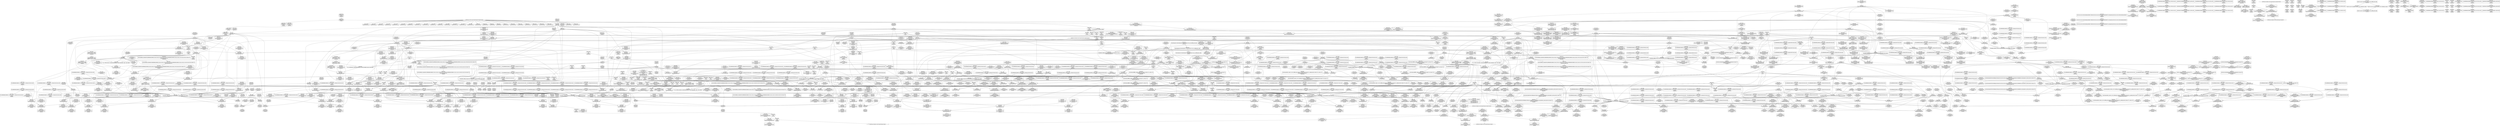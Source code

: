 digraph {
	CE0x41df1d0 [shape=record,shape=Mrecord,label="{CE0x41df1d0|current_sid:tmp13|security/selinux/hooks.c,218}"]
	CE0x4255b90 [shape=record,shape=Mrecord,label="{CE0x4255b90|i64*_getelementptr_inbounds_(_4_x_i64_,_4_x_i64_*___llvm_gcov_ctr128,_i64_0,_i64_2)|*Constant*|*SummSource*}"]
	CE0x41dfaf0 [shape=record,shape=Mrecord,label="{CE0x41dfaf0|GLOBAL:current_sid|*Constant*|*SummSource*}"]
	CE0x42eac20 [shape=record,shape=Mrecord,label="{CE0x42eac20|i64*_getelementptr_inbounds_(_4_x_i64_,_4_x_i64_*___llvm_gcov_ctr135,_i64_0,_i64_3)|*Constant*|*SummSource*}"]
	CE0x4232650 [shape=record,shape=Mrecord,label="{CE0x4232650|cred_sid:tmp3}"]
	CE0x42e8ea0 [shape=record,shape=Mrecord,label="{CE0x42e8ea0|__preempt_count_sub:sub|./arch/x86/include/asm/preempt.h,77}"]
	CE0x4243890 [shape=record,shape=Mrecord,label="{CE0x4243890|__rcu_read_unlock:entry}"]
	CE0x42cdbb0 [shape=record,shape=Mrecord,label="{CE0x42cdbb0|__rcu_read_unlock:bb}"]
	CE0x422d620 [shape=record,shape=Mrecord,label="{CE0x422d620|_call_void_lock_release(%struct.lockdep_map*_%map,_i32_1,_i64_ptrtoint_(i8*_blockaddress(_rcu_lock_release,_%__here)_to_i64))_#10,_!dbg_!27716|include/linux/rcupdate.h,423}"]
	CE0x4279300 [shape=record,shape=Mrecord,label="{CE0x4279300|i64*_getelementptr_inbounds_(_11_x_i64_,_11_x_i64_*___llvm_gcov_ctr132,_i64_0,_i64_8)|*Constant*|*SummSource*}"]
	CE0x4239d90 [shape=record,shape=Mrecord,label="{CE0x4239d90|i64*_getelementptr_inbounds_(_4_x_i64_,_4_x_i64_*___llvm_gcov_ctr128,_i64_0,_i64_1)|*Constant*|*SummSource*}"]
	CE0x4221170 [shape=record,shape=Mrecord,label="{CE0x4221170|i32_77|*Constant*|*SummSink*}"]
	CE0x41d0b20 [shape=record,shape=Mrecord,label="{CE0x41d0b20|i64*_getelementptr_inbounds_(_13_x_i64_,_13_x_i64_*___llvm_gcov_ctr126,_i64_0,_i64_9)|*Constant*}"]
	CE0x42eac90 [shape=record,shape=Mrecord,label="{CE0x42eac90|i64*_getelementptr_inbounds_(_4_x_i64_,_4_x_i64_*___llvm_gcov_ctr135,_i64_0,_i64_3)|*Constant*|*SummSink*}"]
	CE0x4241e20 [shape=record,shape=Mrecord,label="{CE0x4241e20|rcu_lock_release:entry}"]
	CE0x420e130 [shape=record,shape=Mrecord,label="{CE0x420e130|task_sid:call3|security/selinux/hooks.c,208|*SummSource*}"]
	CE0x41c9de0 [shape=record,shape=Mrecord,label="{CE0x41c9de0|_call_void_asm_sideeffect_,_memory_,_dirflag_,_fpsr_,_flags_()_#3,_!dbg_!27711,_!srcloc_!27714|include/linux/rcupdate.h,244}"]
	CE0x4271470 [shape=record,shape=Mrecord,label="{CE0x4271470|rcu_read_unlock:tmp16|include/linux/rcupdate.h,933|*SummSource*}"]
	CE0x4208890 [shape=record,shape=Mrecord,label="{CE0x4208890|rcu_read_unlock:tmp14|include/linux/rcupdate.h,933|*SummSink*}"]
	CE0x42084e0 [shape=record,shape=Mrecord,label="{CE0x42084e0|i64_6|*Constant*}"]
	CE0x41e1350 [shape=record,shape=Mrecord,label="{CE0x41e1350|current_has_perm:tmp1}"]
	CE0x4271f60 [shape=record,shape=Mrecord,label="{CE0x4271f60|__rcu_read_lock:tmp2}"]
	CE0x4276fe0 [shape=record,shape=Mrecord,label="{CE0x4276fe0|i64*_getelementptr_inbounds_(_11_x_i64_,_11_x_i64_*___llvm_gcov_ctr132,_i64_0,_i64_0)|*Constant*}"]
	CE0x42384f0 [shape=record,shape=Mrecord,label="{CE0x42384f0|rcu_lock_acquire:map|Function::rcu_lock_acquire&Arg::map::}"]
	CE0x4213850 [shape=record,shape=Mrecord,label="{CE0x4213850|i64*_getelementptr_inbounds_(_4_x_i64_,_4_x_i64_*___llvm_gcov_ctr129,_i64_0,_i64_0)|*Constant*}"]
	CE0x41f54a0 [shape=record,shape=Mrecord,label="{CE0x41f54a0|get_current:tmp|*SummSink*}"]
	CE0x42707c0 [shape=record,shape=Mrecord,label="{CE0x42707c0|rcu_read_unlock:tmp1|*SummSource*}"]
	CE0x41f2910 [shape=record,shape=Mrecord,label="{CE0x41f2910|task_sid:bb}"]
	CE0x4210ee0 [shape=record,shape=Mrecord,label="{CE0x4210ee0|get_current:entry|*SummSink*}"]
	CE0x41d7670 [shape=record,shape=Mrecord,label="{CE0x41d7670|i64*_getelementptr_inbounds_(_11_x_i64_,_11_x_i64_*___llvm_gcov_ctr125,_i64_0,_i64_10)|*Constant*}"]
	CE0x41d13d0 [shape=record,shape=Mrecord,label="{CE0x41d13d0|selinux_task_setscheduler:tmp7|security/selinux/hooks.c,3640|*SummSink*}"]
	CE0x41d0b90 [shape=record,shape=Mrecord,label="{CE0x41d0b90|i64*_getelementptr_inbounds_(_13_x_i64_,_13_x_i64_*___llvm_gcov_ctr126,_i64_0,_i64_9)|*Constant*|*SummSource*}"]
	CE0x4250140 [shape=record,shape=Mrecord,label="{CE0x4250140|__preempt_count_add:do.body}"]
	CE0x4269db0 [shape=record,shape=Mrecord,label="{CE0x4269db0|i8*_getelementptr_inbounds_(_25_x_i8_,_25_x_i8_*_.str45,_i32_0,_i32_0)|*Constant*|*SummSink*}"]
	CE0x41e73b0 [shape=record,shape=Mrecord,label="{CE0x41e73b0|current_sid:sid|security/selinux/hooks.c,220|*SummSource*}"]
	CE0x422d930 [shape=record,shape=Mrecord,label="{CE0x422d930|i32_1|*Constant*}"]
	CE0x41f4d00 [shape=record,shape=Mrecord,label="{CE0x41f4d00|i64_0|*Constant*}"]
	CE0x4251450 [shape=record,shape=Mrecord,label="{CE0x4251450|__rcu_read_lock:do.body|*SummSink*}"]
	CE0x4231560 [shape=record,shape=Mrecord,label="{CE0x4231560|task_sid:tmp7|security/selinux/hooks.c,208|*SummSource*}"]
	CE0x4239260 [shape=record,shape=Mrecord,label="{CE0x4239260|task_sid:land.lhs.true|*SummSource*}"]
	CE0x4303e60 [shape=record,shape=Mrecord,label="{CE0x4303e60|__preempt_count_sub:tmp3|*SummSource*}"]
	CE0x41c5090 [shape=record,shape=Mrecord,label="{CE0x41c5090|current_sid:tmp15|security/selinux/hooks.c,218|*SummSink*}"]
	CE0x42b4570 [shape=record,shape=Mrecord,label="{CE0x42b4570|i64*_getelementptr_inbounds_(_4_x_i64_,_4_x_i64_*___llvm_gcov_ctr133,_i64_0,_i64_1)|*Constant*|*SummSink*}"]
	CE0x41c5020 [shape=record,shape=Mrecord,label="{CE0x41c5020|current_sid:tmp15|security/selinux/hooks.c,218|*SummSource*}"]
	CE0x41c3420 [shape=record,shape=Mrecord,label="{CE0x41c3420|current_sid:tobool|security/selinux/hooks.c,218}"]
	CE0x41e1560 [shape=record,shape=Mrecord,label="{CE0x41e1560|i64*_getelementptr_inbounds_(_2_x_i64_,_2_x_i64_*___llvm_gcov_ctr136,_i64_0,_i64_1)|*Constant*}"]
	CE0x42ea810 [shape=record,shape=Mrecord,label="{CE0x42ea810|i64*_getelementptr_inbounds_(_4_x_i64_,_4_x_i64_*___llvm_gcov_ctr129,_i64_0,_i64_1)|*Constant*|*SummSink*}"]
	CE0x41f4e70 [shape=record,shape=Mrecord,label="{CE0x41f4e70|current_sid:tmp4|security/selinux/hooks.c,218|*SummSource*}"]
	CE0x42b3dc0 [shape=record,shape=Mrecord,label="{CE0x42b3dc0|i64*_getelementptr_inbounds_(_4_x_i64_,_4_x_i64_*___llvm_gcov_ctr134,_i64_0,_i64_2)|*Constant*|*SummSource*}"]
	CE0x42ae0a0 [shape=record,shape=Mrecord,label="{CE0x42ae0a0|__preempt_count_add:tmp2}"]
	CE0x421ef50 [shape=record,shape=Mrecord,label="{CE0x421ef50|task_sid:tmp4|*LoadInst*|security/selinux/hooks.c,208|*SummSink*}"]
	CE0x41f0760 [shape=record,shape=Mrecord,label="{CE0x41f0760|task_sid:tmp13|security/selinux/hooks.c,208|*SummSink*}"]
	CE0x41e6fe0 [shape=record,shape=Mrecord,label="{CE0x41e6fe0|i32_0|*Constant*}"]
	CE0x420d3c0 [shape=record,shape=Mrecord,label="{CE0x420d3c0|rcu_read_lock:tmp2|*SummSource*}"]
	CE0x4224db0 [shape=record,shape=Mrecord,label="{CE0x4224db0|rcu_read_lock:tmp1}"]
	CE0x423c640 [shape=record,shape=Mrecord,label="{CE0x423c640|GLOBAL:rcu_lock_acquire|*Constant*|*SummSource*}"]
	CE0x426c9f0 [shape=record,shape=Mrecord,label="{CE0x426c9f0|cred_sid:tmp5|security/selinux/hooks.c,196|*SummSource*}"]
	CE0x424bfe0 [shape=record,shape=Mrecord,label="{CE0x424bfe0|i64_ptrtoint_(i8*_blockaddress(_rcu_lock_acquire,_%__here)_to_i64)|*Constant*|*SummSink*}"]
	CE0x41c26d0 [shape=record,shape=Mrecord,label="{CE0x41c26d0|current_has_perm:call2|security/selinux/hooks.c,1544|*SummSource*}"]
	CE0x4251300 [shape=record,shape=Mrecord,label="{CE0x4251300|i64*_getelementptr_inbounds_(_4_x_i64_,_4_x_i64_*___llvm_gcov_ctr128,_i64_0,_i64_0)|*Constant*|*SummSource*}"]
	CE0x4224840 [shape=record,shape=Mrecord,label="{CE0x4224840|i64*_getelementptr_inbounds_(_2_x_i64_,_2_x_i64_*___llvm_gcov_ctr131,_i64_0,_i64_1)|*Constant*|*SummSource*}"]
	CE0x4257720 [shape=record,shape=Mrecord,label="{CE0x4257720|i64*_getelementptr_inbounds_(_11_x_i64_,_11_x_i64_*___llvm_gcov_ctr132,_i64_0,_i64_1)|*Constant*|*SummSource*}"]
	CE0x420ca40 [shape=record,shape=Mrecord,label="{CE0x420ca40|current_sid:cred|security/selinux/hooks.c,218}"]
	CE0x4210340 [shape=record,shape=Mrecord,label="{CE0x4210340|_call_void_mcount()_#3|*SummSource*}"]
	CE0x4274730 [shape=record,shape=Mrecord,label="{CE0x4274730|COLLAPSED:_GCMRE___llvm_gcov_ctr132_internal_global_11_x_i64_zeroinitializer:_elem_0:default:}"]
	CE0x427d6f0 [shape=record,shape=Mrecord,label="{CE0x427d6f0|rcu_lock_acquire:indirectgoto}"]
	CE0x42c70a0 [shape=record,shape=Mrecord,label="{CE0x42c70a0|i64*_getelementptr_inbounds_(_4_x_i64_,_4_x_i64_*___llvm_gcov_ctr129,_i64_0,_i64_3)|*Constant*|*SummSink*}"]
	CE0x41f2630 [shape=record,shape=Mrecord,label="{CE0x41f2630|current_sid:if.end}"]
	CE0x423f520 [shape=record,shape=Mrecord,label="{CE0x423f520|rcu_read_unlock:tmp20|include/linux/rcupdate.h,933|*SummSink*}"]
	CE0x426c4e0 [shape=record,shape=Mrecord,label="{CE0x426c4e0|cred_sid:bb|*SummSink*}"]
	CE0x41df240 [shape=record,shape=Mrecord,label="{CE0x41df240|current_sid:tmp13|security/selinux/hooks.c,218|*SummSource*}"]
	CE0x41db230 [shape=record,shape=Mrecord,label="{CE0x41db230|avc_has_perm:tclass|Function::avc_has_perm&Arg::tclass::|*SummSource*}"]
	CE0x42ec780 [shape=record,shape=Mrecord,label="{CE0x42ec780|i64*_getelementptr_inbounds_(_4_x_i64_,_4_x_i64_*___llvm_gcov_ctr134,_i64_0,_i64_1)|*Constant*}"]
	CE0x41eb480 [shape=record,shape=Mrecord,label="{CE0x41eb480|rcu_read_unlock:entry|*SummSource*}"]
	CE0x42f4b70 [shape=record,shape=Mrecord,label="{CE0x42f4b70|__preempt_count_add:tmp6|./arch/x86/include/asm/preempt.h,73|*SummSource*}"]
	CE0x41d9ae0 [shape=record,shape=Mrecord,label="{CE0x41d9ae0|i8*_getelementptr_inbounds_(_45_x_i8_,_45_x_i8_*_.str12,_i32_0,_i32_0)|*Constant*}"]
	CE0x42597a0 [shape=record,shape=Mrecord,label="{CE0x42597a0|rcu_read_unlock:tmp13|include/linux/rcupdate.h,933|*SummSource*}"]
	CE0x4265e80 [shape=record,shape=Mrecord,label="{CE0x4265e80|rcu_read_lock:tmp15|include/linux/rcupdate.h,882|*SummSource*}"]
	CE0x427ee60 [shape=record,shape=Mrecord,label="{CE0x427ee60|i64*_getelementptr_inbounds_(_4_x_i64_,_4_x_i64_*___llvm_gcov_ctr130,_i64_0,_i64_1)|*Constant*|*SummSource*}"]
	CE0x41e6580 [shape=record,shape=Mrecord,label="{CE0x41e6580|selinux_task_setscheduler:call|security/selinux/hooks.c,3638|*SummSource*}"]
	CE0x4230610 [shape=record,shape=Mrecord,label="{CE0x4230610|_call_void_mcount()_#3|*SummSource*}"]
	CE0x42b2fe0 [shape=record,shape=Mrecord,label="{CE0x42b2fe0|rcu_lock_release:indirectgoto}"]
	CE0x42b1910 [shape=record,shape=Mrecord,label="{CE0x42b1910|rcu_lock_acquire:bb}"]
	CE0x54263e0 [shape=record,shape=Mrecord,label="{CE0x54263e0|2472:_%struct.cred*,_:_CRE:_elem_0:default:}"]
	CE0x42adc10 [shape=record,shape=Mrecord,label="{CE0x42adc10|__rcu_read_unlock:tmp4|include/linux/rcupdate.h,244}"]
	CE0x41df2b0 [shape=record,shape=Mrecord,label="{CE0x41df2b0|current_sid:tmp13|security/selinux/hooks.c,218|*SummSink*}"]
	CE0x4301d80 [shape=record,shape=Mrecord,label="{CE0x4301d80|__preempt_count_sub:tmp3|*SummSink*}"]
	CE0x4277aa0 [shape=record,shape=Mrecord,label="{CE0x4277aa0|rcu_lock_acquire:tmp2}"]
	CE0x41dee70 [shape=record,shape=Mrecord,label="{CE0x41dee70|selinux_task_setscheduler:tmp2|security/selinux/hooks.c,3639|*SummSink*}"]
	CE0x41e7870 [shape=record,shape=Mrecord,label="{CE0x41e7870|current_has_perm:call|security/selinux/hooks.c,1542|*SummSink*}"]
	CE0x41c9f80 [shape=record,shape=Mrecord,label="{CE0x41c9f80|rcu_lock_acquire:tmp5|include/linux/rcupdate.h,418|*SummSink*}"]
	CE0x42459d0 [shape=record,shape=Mrecord,label="{CE0x42459d0|rcu_lock_acquire:tmp5|include/linux/rcupdate.h,418|*SummSource*}"]
	CE0x41d0610 [shape=record,shape=Mrecord,label="{CE0x41d0610|i8*_getelementptr_inbounds_(_41_x_i8_,_41_x_i8_*_.str44,_i32_0,_i32_0)|*Constant*}"]
	CE0x4283640 [shape=record,shape=Mrecord,label="{CE0x4283640|_call_void___preempt_count_sub(i32_1)_#10,_!dbg_!27715|include/linux/rcupdate.h,244}"]
	CE0x41f6f40 [shape=record,shape=Mrecord,label="{CE0x41f6f40|task_sid:tmp|*SummSource*}"]
	CE0x42eeea0 [shape=record,shape=Mrecord,label="{CE0x42eeea0|__preempt_count_add:tmp7|./arch/x86/include/asm/preempt.h,73|*SummSource*}"]
	CE0x4280380 [shape=record,shape=Mrecord,label="{CE0x4280380|rcu_lock_acquire:tmp4|include/linux/rcupdate.h,418|*SummSink*}"]
	CE0x41f69b0 [shape=record,shape=Mrecord,label="{CE0x41f69b0|current_sid:tmp3|*SummSource*}"]
	CE0x4284110 [shape=record,shape=Mrecord,label="{CE0x4284110|rcu_read_unlock:tmp8|include/linux/rcupdate.h,933|*SummSource*}"]
	CE0x41d6770 [shape=record,shape=Mrecord,label="{CE0x41d6770|rcu_read_lock:tmp11|include/linux/rcupdate.h,882|*SummSink*}"]
	CE0x41c5bc0 [shape=record,shape=Mrecord,label="{CE0x41c5bc0|i8_1|*Constant*|*SummSink*}"]
	CE0x420e4d0 [shape=record,shape=Mrecord,label="{CE0x420e4d0|current_sid:do.body|*SummSink*}"]
	CE0x41c8ff0 [shape=record,shape=Mrecord,label="{CE0x41c8ff0|task_sid:land.lhs.true2}"]
	CE0x42ec210 [shape=record,shape=Mrecord,label="{CE0x42ec210|__preempt_count_add:tmp|*SummSink*}"]
	CE0x41bcbb0 [shape=record,shape=Mrecord,label="{CE0x41bcbb0|selinux_task_setscheduler:tmp4|security/selinux/hooks.c,3639}"]
	CE0x41f7170 [shape=record,shape=Mrecord,label="{CE0x41f7170|current_sid:call|security/selinux/hooks.c,218|*SummSource*}"]
	CE0x4220720 [shape=record,shape=Mrecord,label="{CE0x4220720|get_current:tmp3}"]
	CE0x4277e50 [shape=record,shape=Mrecord,label="{CE0x4277e50|rcu_read_unlock:tmp10|include/linux/rcupdate.h,933}"]
	CE0x41e7740 [shape=record,shape=Mrecord,label="{CE0x41e7740|get_current:tmp4|./arch/x86/include/asm/current.h,14}"]
	CE0x41c6400 [shape=record,shape=Mrecord,label="{CE0x41c6400|_call_void_mcount()_#3|*SummSource*}"]
	CE0x42cb550 [shape=record,shape=Mrecord,label="{CE0x42cb550|COLLAPSED:_GCMRE___llvm_gcov_ctr129_internal_global_4_x_i64_zeroinitializer:_elem_0:default:}"]
	CE0x41ca2f0 [shape=record,shape=Mrecord,label="{CE0x41ca2f0|_call_void_lock_acquire(%struct.lockdep_map*_%map,_i32_0,_i32_0,_i32_2,_i32_0,_%struct.lockdep_map*_null,_i64_ptrtoint_(i8*_blockaddress(_rcu_lock_acquire,_%__here)_to_i64))_#10,_!dbg_!27716|include/linux/rcupdate.h,418}"]
	CE0x41f20f0 [shape=record,shape=Mrecord,label="{CE0x41f20f0|rcu_read_lock:entry}"]
	CE0x41f06f0 [shape=record,shape=Mrecord,label="{CE0x41f06f0|task_sid:tmp13|security/selinux/hooks.c,208|*SummSource*}"]
	CE0x42b3410 [shape=record,shape=Mrecord,label="{CE0x42b3410|rcu_lock_release:bb|*SummSource*}"]
	CE0x41ddf70 [shape=record,shape=Mrecord,label="{CE0x41ddf70|current_has_perm:call1|security/selinux/hooks.c,1543|*SummSink*}"]
	CE0x42c7770 [shape=record,shape=Mrecord,label="{CE0x42c7770|rcu_lock_acquire:tmp6|*SummSink*}"]
	CE0x42b1b10 [shape=record,shape=Mrecord,label="{CE0x42b1b10|__rcu_read_unlock:tmp2|*SummSource*}"]
	CE0x420a600 [shape=record,shape=Mrecord,label="{CE0x420a600|i32_1|*Constant*}"]
	CE0x41d2ee0 [shape=record,shape=Mrecord,label="{CE0x41d2ee0|VOIDTB_TE:_CE_112,120_}"]
	CE0x4273cd0 [shape=record,shape=Mrecord,label="{CE0x4273cd0|rcu_lock_release:tmp3|*SummSource*}"]
	CE0x4214150 [shape=record,shape=Mrecord,label="{CE0x4214150|GLOBAL:__preempt_count|Global_var:__preempt_count}"]
	CE0x41f14b0 [shape=record,shape=Mrecord,label="{CE0x41f14b0|cred_sid:cred|Function::cred_sid&Arg::cred::}"]
	CE0x4255d10 [shape=record,shape=Mrecord,label="{CE0x4255d10|i64*_getelementptr_inbounds_(_4_x_i64_,_4_x_i64_*___llvm_gcov_ctr128,_i64_0,_i64_2)|*Constant*|*SummSink*}"]
	CE0x41f3ab0 [shape=record,shape=Mrecord,label="{CE0x41f3ab0|current_sid:tmp7|security/selinux/hooks.c,218}"]
	CE0x4250380 [shape=record,shape=Mrecord,label="{CE0x4250380|i64*_getelementptr_inbounds_(_4_x_i64_,_4_x_i64_*___llvm_gcov_ctr130,_i64_0,_i64_2)|*Constant*|*SummSink*}"]
	CE0x42c7af0 [shape=record,shape=Mrecord,label="{CE0x42c7af0|__rcu_read_unlock:tmp1|*SummSource*}"]
	CE0x4265b20 [shape=record,shape=Mrecord,label="{CE0x4265b20|GLOBAL:__preempt_count_sub|*Constant*}"]
	CE0x42375b0 [shape=record,shape=Mrecord,label="{CE0x42375b0|i64_2|*Constant*}"]
	CE0x41ce0a0 [shape=record,shape=Mrecord,label="{CE0x41ce0a0|VOIDTB_TE:_CE_168,176_}"]
	CE0x4211f30 [shape=record,shape=Mrecord,label="{CE0x4211f30|current_sid:tmp22|security/selinux/hooks.c,218}"]
	CE0x424d300 [shape=record,shape=Mrecord,label="{CE0x424d300|__preempt_count_add:tmp|*SummSource*}"]
	CE0x41cf510 [shape=record,shape=Mrecord,label="{CE0x41cf510|VOIDTB_TE:_CE_40,44_}"]
	CE0x425a100 [shape=record,shape=Mrecord,label="{CE0x425a100|_call_void_mcount()_#3}"]
	CE0x42368b0 [shape=record,shape=Mrecord,label="{CE0x42368b0|task_sid:tmp17|security/selinux/hooks.c,208|*SummSink*}"]
	CE0x41cfa40 [shape=record,shape=Mrecord,label="{CE0x41cfa40|selinux_task_setscheduler:bb|*SummSink*}"]
	CE0x41f4c20 [shape=record,shape=Mrecord,label="{CE0x41f4c20|i64_3|*Constant*|*SummSink*}"]
	CE0x424c3f0 [shape=record,shape=Mrecord,label="{CE0x424c3f0|COLLAPSED:_GCMRE___llvm_gcov_ctr128_internal_global_4_x_i64_zeroinitializer:_elem_0:default:}"]
	CE0x42269a0 [shape=record,shape=Mrecord,label="{CE0x42269a0|task_sid:tmp22|security/selinux/hooks.c,208}"]
	CE0x41d1140 [shape=record,shape=Mrecord,label="{CE0x41d1140|selinux_task_setscheduler:tobool|security/selinux/hooks.c,3639|*SummSink*}"]
	CE0x41da7e0 [shape=record,shape=Mrecord,label="{CE0x41da7e0|avc_has_perm:tsid|Function::avc_has_perm&Arg::tsid::}"]
	CE0x427a280 [shape=record,shape=Mrecord,label="{CE0x427a280|rcu_read_lock:tobool1|include/linux/rcupdate.h,882|*SummSink*}"]
	CE0x4230e80 [shape=record,shape=Mrecord,label="{CE0x4230e80|cred_sid:tmp2|*SummSource*}"]
	CE0x4231270 [shape=record,shape=Mrecord,label="{CE0x4231270|task_sid:tmp6|security/selinux/hooks.c,208|*SummSource*}"]
	CE0x41d49e0 [shape=record,shape=Mrecord,label="{CE0x41d49e0|i32_512|*Constant*|*SummSource*}"]
	CE0x41e8720 [shape=record,shape=Mrecord,label="{CE0x41e8720|GLOBAL:task_sid|*Constant*|*SummSource*}"]
	CE0x41e33d0 [shape=record,shape=Mrecord,label="{CE0x41e33d0|selinux_task_setscheduler:return|*SummSource*}"]
	CE0x41d1ed0 [shape=record,shape=Mrecord,label="{CE0x41d1ed0|selinux_task_setscheduler:tmp8|security/selinux/hooks.c,3642|*SummSink*}"]
	CE0x4222420 [shape=record,shape=Mrecord,label="{CE0x4222420|rcu_read_lock:tmp5|include/linux/rcupdate.h,882|*SummSink*}"]
	CE0x41f3370 [shape=record,shape=Mrecord,label="{CE0x41f3370|__rcu_read_lock:entry|*SummSource*}"]
	CE0x425a6b0 [shape=record,shape=Mrecord,label="{CE0x425a6b0|i64*_getelementptr_inbounds_(_2_x_i64_,_2_x_i64_*___llvm_gcov_ctr98,_i64_0,_i64_1)|*Constant*|*SummSource*}"]
	CE0x4238640 [shape=record,shape=Mrecord,label="{CE0x4238640|rcu_lock_acquire:map|Function::rcu_lock_acquire&Arg::map::|*SummSource*}"]
	CE0x41f2b30 [shape=record,shape=Mrecord,label="{CE0x41f2b30|current_sid:tmp2}"]
	CE0x4226f70 [shape=record,shape=Mrecord,label="{CE0x4226f70|task_sid:tmp23|security/selinux/hooks.c,208}"]
	CE0x41eb4f0 [shape=record,shape=Mrecord,label="{CE0x41eb4f0|rcu_read_unlock:entry|*SummSink*}"]
	CE0x425dcd0 [shape=record,shape=Mrecord,label="{CE0x425dcd0|rcu_read_lock:tmp8|include/linux/rcupdate.h,882|*SummSource*}"]
	CE0x423eec0 [shape=record,shape=Mrecord,label="{CE0x423eec0|rcu_read_unlock:tmp19|include/linux/rcupdate.h,933}"]
	CE0x424ffa0 [shape=record,shape=Mrecord,label="{CE0x424ffa0|__preempt_count_add:bb|*SummSource*}"]
	CE0x41d1000 [shape=record,shape=Mrecord,label="{CE0x41d1000|selinux_task_setscheduler:tobool|security/selinux/hooks.c,3639|*SummSource*}"]
	CE0x427a1f0 [shape=record,shape=Mrecord,label="{CE0x427a1f0|rcu_read_lock:tobool1|include/linux/rcupdate.h,882|*SummSource*}"]
	CE0x4238140 [shape=record,shape=Mrecord,label="{CE0x4238140|GLOBAL:task_sid.__warned|Global_var:task_sid.__warned}"]
	CE0x4211180 [shape=record,shape=Mrecord,label="{CE0x4211180|_ret_%struct.task_struct*_%tmp4,_!dbg_!27714|./arch/x86/include/asm/current.h,14}"]
	CE0x42340d0 [shape=record,shape=Mrecord,label="{CE0x42340d0|task_sid:tmp18|security/selinux/hooks.c,208}"]
	CE0x41f1240 [shape=record,shape=Mrecord,label="{CE0x41f1240|cred_sid:entry|*SummSource*}"]
	CE0x41d39f0 [shape=record,shape=Mrecord,label="{CE0x41d39f0|selinux_task_setscheduler:retval.0|*SummSource*}"]
	CE0x422e830 [shape=record,shape=Mrecord,label="{CE0x422e830|task_sid:call7|security/selinux/hooks.c,208}"]
	CE0x41d3500 [shape=record,shape=Mrecord,label="{CE0x41d3500|selinux_task_setscheduler:retval.0}"]
	CE0x4253d60 [shape=record,shape=Mrecord,label="{CE0x4253d60|get_current:bb|*SummSource*}"]
	CE0x4273b20 [shape=record,shape=Mrecord,label="{CE0x4273b20|rcu_lock_release:tmp3}"]
	CE0x420de40 [shape=record,shape=Mrecord,label="{CE0x420de40|current_sid:if.then|*SummSource*}"]
	CE0x427c600 [shape=record,shape=Mrecord,label="{CE0x427c600|rcu_read_lock:tobool1|include/linux/rcupdate.h,882}"]
	CE0x4259ba0 [shape=record,shape=Mrecord,label="{CE0x4259ba0|rcu_read_lock:do.end|*SummSource*}"]
	CE0x42b1e90 [shape=record,shape=Mrecord,label="{CE0x42b1e90|i64*_getelementptr_inbounds_(_4_x_i64_,_4_x_i64_*___llvm_gcov_ctr130,_i64_0,_i64_3)|*Constant*|*SummSource*}"]
	CE0x42ef020 [shape=record,shape=Mrecord,label="{CE0x42ef020|__preempt_count_add:tmp7|./arch/x86/include/asm/preempt.h,73|*SummSink*}"]
	CE0x42249a0 [shape=record,shape=Mrecord,label="{CE0x42249a0|_call_void_rcu_read_lock()_#10,_!dbg_!27712|security/selinux/hooks.c,207|*SummSource*}"]
	CE0x41bb970 [shape=record,shape=Mrecord,label="{CE0x41bb970|_ret_i32_%retval.0,_!dbg_!27722|security/selinux/hooks.c,3643|*SummSource*}"]
	CE0x42c6d80 [shape=record,shape=Mrecord,label="{CE0x42c6d80|rcu_lock_release:tmp7|*SummSource*}"]
	CE0x420ec30 [shape=record,shape=Mrecord,label="{CE0x420ec30|rcu_read_lock:entry|*SummSink*}"]
	CE0x41d0740 [shape=record,shape=Mrecord,label="{CE0x41d0740|i8*_getelementptr_inbounds_(_41_x_i8_,_41_x_i8_*_.str44,_i32_0,_i32_0)|*Constant*|*SummSink*}"]
	CE0x4232d40 [shape=record,shape=Mrecord,label="{CE0x4232d40|i64_7|*Constant*|*SummSink*}"]
	CE0x4212870 [shape=record,shape=Mrecord,label="{CE0x4212870|__rcu_read_unlock:do.body|*SummSink*}"]
	CE0x42b1fb0 [shape=record,shape=Mrecord,label="{CE0x42b1fb0|rcu_lock_acquire:tmp6}"]
	CE0x4213fe0 [shape=record,shape=Mrecord,label="{CE0x4213fe0|__preempt_count_add:tmp1|*SummSink*}"]
	CE0x41cacf0 [shape=record,shape=Mrecord,label="{CE0x41cacf0|i64*_getelementptr_inbounds_(_11_x_i64_,_11_x_i64_*___llvm_gcov_ctr125,_i64_0,_i64_0)|*Constant*|*SummSource*}"]
	CE0x4226ab0 [shape=record,shape=Mrecord,label="{CE0x4226ab0|task_sid:tmp21|security/selinux/hooks.c,208|*SummSource*}"]
	CE0x430d140 [shape=record,shape=Mrecord,label="{CE0x430d140|__preempt_count_sub:tmp5|./arch/x86/include/asm/preempt.h,77}"]
	CE0x427e700 [shape=record,shape=Mrecord,label="{CE0x427e700|i64*_getelementptr_inbounds_(_4_x_i64_,_4_x_i64_*___llvm_gcov_ctr133,_i64_0,_i64_0)|*Constant*}"]
	CE0x42cd140 [shape=record,shape=Mrecord,label="{CE0x42cd140|__preempt_count_sub:val|Function::__preempt_count_sub&Arg::val::|*SummSink*}"]
	CE0x42b3970 [shape=record,shape=Mrecord,label="{CE0x42b3970|_call_void_mcount()_#3|*SummSource*}"]
	CE0x4222a80 [shape=record,shape=Mrecord,label="{CE0x4222a80|cred_sid:tmp4|*LoadInst*|security/selinux/hooks.c,196}"]
	CE0x426e930 [shape=record,shape=Mrecord,label="{CE0x426e930|rcu_read_unlock:tmp1}"]
	CE0x41f2310 [shape=record,shape=Mrecord,label="{CE0x41f2310|current_sid:do.end|*SummSink*}"]
	CE0x4280610 [shape=record,shape=Mrecord,label="{CE0x4280610|rcu_read_unlock:tobool1|include/linux/rcupdate.h,933}"]
	CE0x420f3d0 [shape=record,shape=Mrecord,label="{CE0x420f3d0|current_sid:tmp12|security/selinux/hooks.c,218}"]
	CE0x41c5870 [shape=record,shape=Mrecord,label="{CE0x41c5870|i8_1|*Constant*}"]
	CE0x421f530 [shape=record,shape=Mrecord,label="{CE0x421f530|_call_void_mcount()_#3}"]
	CE0x41d7b10 [shape=record,shape=Mrecord,label="{CE0x41d7b10|current_sid:tmp20|security/selinux/hooks.c,218}"]
	CE0x42446f0 [shape=record,shape=Mrecord,label="{CE0x42446f0|__rcu_read_lock:bb|*SummSink*}"]
	CE0x4242eb0 [shape=record,shape=Mrecord,label="{CE0x4242eb0|_ret_void,_!dbg_!27717|include/linux/rcupdate.h,424|*SummSource*}"]
	CE0x41d17b0 [shape=record,shape=Mrecord,label="{CE0x41d17b0|i64*_getelementptr_inbounds_(_6_x_i64_,_6_x_i64_*___llvm_gcov_ctr287,_i64_0,_i64_4)|*Constant*|*SummSource*}"]
	CE0x42869e0 [shape=record,shape=Mrecord,label="{CE0x42869e0|rcu_read_unlock:tmp17|include/linux/rcupdate.h,933|*SummSource*}"]
	CE0x42678b0 [shape=record,shape=Mrecord,label="{CE0x42678b0|i32_883|*Constant*}"]
	CE0x41d2590 [shape=record,shape=Mrecord,label="{CE0x41d2590|current_sid:tmp5|security/selinux/hooks.c,218|*SummSource*}"]
	CE0x427f610 [shape=record,shape=Mrecord,label="{CE0x427f610|rcu_lock_release:tmp2}"]
	CE0x4301b50 [shape=record,shape=Mrecord,label="{CE0x4301b50|i64*_getelementptr_inbounds_(_4_x_i64_,_4_x_i64_*___llvm_gcov_ctr135,_i64_0,_i64_2)|*Constant*|*SummSource*}"]
	CE0x424ae80 [shape=record,shape=Mrecord,label="{CE0x424ae80|i64_1|*Constant*}"]
	CE0x421f220 [shape=record,shape=Mrecord,label="{CE0x421f220|task_sid:call|security/selinux/hooks.c,208|*SummSource*}"]
	CE0x4234160 [shape=record,shape=Mrecord,label="{CE0x4234160|task_sid:tmp19|security/selinux/hooks.c,208}"]
	CE0x4208e70 [shape=record,shape=Mrecord,label="{CE0x4208e70|rcu_read_lock:tmp13|include/linux/rcupdate.h,882}"]
	CE0x427fea0 [shape=record,shape=Mrecord,label="{CE0x427fea0|__rcu_read_unlock:tmp6|include/linux/rcupdate.h,245}"]
	CE0x41c1b80 [shape=record,shape=Mrecord,label="{CE0x41c1b80|current_has_perm:call2|security/selinux/hooks.c,1544|*SummSink*}"]
	CE0x4288f10 [shape=record,shape=Mrecord,label="{CE0x4288f10|i64*_getelementptr_inbounds_(_11_x_i64_,_11_x_i64_*___llvm_gcov_ctr132,_i64_0,_i64_9)|*Constant*|*SummSink*}"]
	CE0x41d0140 [shape=record,shape=Mrecord,label="{CE0x41d0140|i32_208|*Constant*|*SummSource*}"]
	CE0x4228710 [shape=record,shape=Mrecord,label="{CE0x4228710|task_sid:tmp26|security/selinux/hooks.c,208}"]
	CE0x423b9a0 [shape=record,shape=Mrecord,label="{CE0x423b9a0|task_sid:tmp12|security/selinux/hooks.c,208|*SummSource*}"]
	CE0x4250010 [shape=record,shape=Mrecord,label="{CE0x4250010|__preempt_count_add:bb|*SummSink*}"]
	CE0x4269810 [shape=record,shape=Mrecord,label="{CE0x4269810|i8_1|*Constant*}"]
	CE0x423a580 [shape=record,shape=Mrecord,label="{CE0x423a580|_call_void___rcu_read_lock()_#10,_!dbg_!27710|include/linux/rcupdate.h,879|*SummSink*}"]
	CE0x41db630 [shape=record,shape=Mrecord,label="{CE0x41db630|avc_has_perm:requested|Function::avc_has_perm&Arg::requested::|*SummSource*}"]
	CE0x4227af0 [shape=record,shape=Mrecord,label="{CE0x4227af0|task_sid:tmp23|security/selinux/hooks.c,208|*SummSink*}"]
	CE0x41d4e10 [shape=record,shape=Mrecord,label="{CE0x41d4e10|selinux_task_setscheduler:tmp5|security/selinux/hooks.c,3639}"]
	CE0x4208760 [shape=record,shape=Mrecord,label="{CE0x4208760|rcu_read_unlock:tmp14|include/linux/rcupdate.h,933|*SummSource*}"]
	CE0x426f1a0 [shape=record,shape=Mrecord,label="{CE0x426f1a0|rcu_read_unlock:do.end}"]
	CE0x41c28d0 [shape=record,shape=Mrecord,label="{CE0x41c28d0|i32_(i32,_i32,_i16,_i32,_%struct.common_audit_data*)*_bitcast_(i32_(i32,_i32,_i16,_i32,_%struct.common_audit_data.495*)*_avc_has_perm_to_i32_(i32,_i32,_i16,_i32,_%struct.common_audit_data*)*)|*Constant*|*SummSink*}"]
	CE0x41d2e70 [shape=record,shape=Mrecord,label="{CE0x41d2e70|VOIDTB_TE:_CE_64,72_}"]
	CE0x41eb2d0 [shape=record,shape=Mrecord,label="{CE0x41eb2d0|GLOBAL:rcu_read_unlock|*Constant*|*SummSource*}"]
	CE0x41e0550 [shape=record,shape=Mrecord,label="{CE0x41e0550|i64_0|*Constant*}"]
	CE0x41c8f30 [shape=record,shape=Mrecord,label="{CE0x41c8f30|task_sid:if.then|*SummSink*}"]
	CE0x422e4d0 [shape=record,shape=Mrecord,label="{CE0x422e4d0|i64*_getelementptr_inbounds_(_13_x_i64_,_13_x_i64_*___llvm_gcov_ctr126,_i64_0,_i64_12)|*Constant*|*SummSource*}"]
	CE0x4244570 [shape=record,shape=Mrecord,label="{CE0x4244570|__rcu_read_lock:bb|*SummSource*}"]
	CE0x42cd670 [shape=record,shape=Mrecord,label="{CE0x42cd670|__preempt_count_add:tmp1|*SummSource*}"]
	CE0x42b2610 [shape=record,shape=Mrecord,label="{CE0x42b2610|i8*_undef|*Constant*|*SummSource*}"]
	CE0x4243f20 [shape=record,shape=Mrecord,label="{CE0x4243f20|_ret_void,_!dbg_!27717|include/linux/rcupdate.h,245}"]
	CE0x422fe90 [shape=record,shape=Mrecord,label="{CE0x422fe90|COLLAPSED:_GCMRE___llvm_gcov_ctr131_internal_global_2_x_i64_zeroinitializer:_elem_0:default:}"]
	CE0x425d1a0 [shape=record,shape=Mrecord,label="{CE0x425d1a0|rcu_read_lock:tmp11|include/linux/rcupdate.h,882}"]
	CE0x41c5a40 [shape=record,shape=Mrecord,label="{CE0x41c5a40|i8_1|*Constant*|*SummSource*}"]
	CE0x424bd40 [shape=record,shape=Mrecord,label="{CE0x424bd40|i64_ptrtoint_(i8*_blockaddress(_rcu_lock_acquire,_%__here)_to_i64)|*Constant*}"]
	CE0x426a920 [shape=record,shape=Mrecord,label="{CE0x426a920|rcu_read_lock:tmp20|include/linux/rcupdate.h,882}"]
	CE0x420ed80 [shape=record,shape=Mrecord,label="{CE0x420ed80|i64_4|*Constant*|*SummSink*}"]
	CE0x4220040 [shape=record,shape=Mrecord,label="{CE0x4220040|_ret_void,_!dbg_!27735|include/linux/rcupdate.h,884}"]
	CE0x4259c40 [shape=record,shape=Mrecord,label="{CE0x4259c40|rcu_read_lock:do.end|*SummSink*}"]
	CE0x422f980 [shape=record,shape=Mrecord,label="{CE0x422f980|task_sid:tmp1}"]
	CE0x5558e80 [shape=record,shape=Mrecord,label="{CE0x5558e80|selinux_task_setscheduler:tmp|*SummSource*}"]
	CE0x41db0c0 [shape=record,shape=Mrecord,label="{CE0x41db0c0|%struct.common_audit_data*_null|*Constant*}"]
	CE0x423f190 [shape=record,shape=Mrecord,label="{CE0x423f190|rcu_read_unlock:tmp20|include/linux/rcupdate.h,933}"]
	CE0x41f4f70 [shape=record,shape=Mrecord,label="{CE0x41f4f70|current_sid:tmp4|security/selinux/hooks.c,218|*SummSink*}"]
	CE0x42413e0 [shape=record,shape=Mrecord,label="{CE0x42413e0|rcu_read_lock:if.end}"]
	CE0x41e1090 [shape=record,shape=Mrecord,label="{CE0x41e1090|current_has_perm:bb}"]
	CE0x41c55c0 [shape=record,shape=Mrecord,label="{CE0x41c55c0|current_sid:tmp16|security/selinux/hooks.c,218|*SummSource*}"]
	CE0x42273a0 [shape=record,shape=Mrecord,label="{CE0x42273a0|i64*_getelementptr_inbounds_(_13_x_i64_,_13_x_i64_*___llvm_gcov_ctr126,_i64_0,_i64_10)|*Constant*|*SummSink*}"]
	CE0x4274cf0 [shape=record,shape=Mrecord,label="{CE0x4274cf0|__rcu_read_lock:tmp7|include/linux/rcupdate.h,240|*SummSource*}"]
	CE0x4237730 [shape=record,shape=Mrecord,label="{CE0x4237730|rcu_read_lock:tmp4|include/linux/rcupdate.h,882}"]
	CE0x423f690 [shape=record,shape=Mrecord,label="{CE0x423f690|rcu_read_unlock:tmp21|include/linux/rcupdate.h,935}"]
	CE0x4277490 [shape=record,shape=Mrecord,label="{CE0x4277490|__preempt_count_add:entry|*SummSource*}"]
	CE0x4232810 [shape=record,shape=Mrecord,label="{CE0x4232810|cred_sid:tmp3|*SummSink*}"]
	CE0x41bf6b0 [shape=record,shape=Mrecord,label="{CE0x41bf6b0|selinux_task_setscheduler:if.end}"]
	CE0x427ea20 [shape=record,shape=Mrecord,label="{CE0x427ea20|i64*_getelementptr_inbounds_(_11_x_i64_,_11_x_i64_*___llvm_gcov_ctr132,_i64_0,_i64_0)|*Constant*|*SummSource*}"]
	CE0x4277b10 [shape=record,shape=Mrecord,label="{CE0x4277b10|rcu_lock_acquire:tmp2|*SummSource*}"]
	CE0x422ea40 [shape=record,shape=Mrecord,label="{CE0x422ea40|task_sid:tmp12|security/selinux/hooks.c,208}"]
	CE0x41dc540 [shape=record,shape=Mrecord,label="{CE0x41dc540|current_sid:entry|*SummSink*}"]
	CE0x427b290 [shape=record,shape=Mrecord,label="{CE0x427b290|rcu_read_lock:do.body}"]
	CE0x42b41f0 [shape=record,shape=Mrecord,label="{CE0x42b41f0|_call_void_asm_addl_$1,_%gs:$0_,_*m,ri,*m,_dirflag_,_fpsr_,_flags_(i32*___preempt_count,_i32_%sub,_i32*___preempt_count)_#3,_!dbg_!27717,_!srcloc_!27718|./arch/x86/include/asm/preempt.h,77|*SummSink*}"]
	CE0x420dd20 [shape=record,shape=Mrecord,label="{CE0x420dd20|current_sid:if.then}"]
	CE0x41c3620 [shape=record,shape=Mrecord,label="{CE0x41c3620|current_sid:tobool|security/selinux/hooks.c,218|*SummSource*}"]
	CE0x41cc440 [shape=record,shape=Mrecord,label="{CE0x41cc440|task_sid:do.body}"]
	CE0x41f5530 [shape=record,shape=Mrecord,label="{CE0x41f5530|i64_1|*Constant*}"]
	CE0x41f5bd0 [shape=record,shape=Mrecord,label="{CE0x41f5bd0|task_sid:tmp19|security/selinux/hooks.c,208|*SummSource*}"]
	CE0x420ed10 [shape=record,shape=Mrecord,label="{CE0x420ed10|i32_77|*Constant*}"]
	CE0x4271230 [shape=record,shape=Mrecord,label="{CE0x4271230|rcu_read_unlock:tmp16|include/linux/rcupdate.h,933}"]
	CE0x424b8e0 [shape=record,shape=Mrecord,label="{CE0x424b8e0|__rcu_read_unlock:tmp2|*SummSink*}"]
	CE0x42c4580 [shape=record,shape=Mrecord,label="{CE0x42c4580|i64*_getelementptr_inbounds_(_4_x_i64_,_4_x_i64_*___llvm_gcov_ctr134,_i64_0,_i64_3)|*Constant*}"]
	CE0x41c2fc0 [shape=record,shape=Mrecord,label="{CE0x41c2fc0|_ret_i32_%call2,_!dbg_!27718|security/selinux/hooks.c,1544}"]
	CE0x420ee20 [shape=record,shape=Mrecord,label="{CE0x420ee20|current_sid:tmp9|security/selinux/hooks.c,218}"]
	CE0x42c6870 [shape=record,shape=Mrecord,label="{CE0x42c6870|rcu_lock_release:tmp6|*SummSource*}"]
	CE0x42cd3a0 [shape=record,shape=Mrecord,label="{CE0x42cd3a0|_ret_void,_!dbg_!27720|./arch/x86/include/asm/preempt.h,78|*SummSource*}"]
	CE0x420c460 [shape=record,shape=Mrecord,label="{CE0x420c460|task_sid:do.body5|*SummSink*}"]
	CE0x41cd710 [shape=record,shape=Mrecord,label="{CE0x41cd710|current_has_perm:entry|*SummSink*}"]
	CE0x41cc540 [shape=record,shape=Mrecord,label="{CE0x41cc540|task_sid:do.body|*SummSource*}"]
	CE0x4242610 [shape=record,shape=Mrecord,label="{CE0x4242610|rcu_lock_release:entry|*SummSource*}"]
	CE0x41c84e0 [shape=record,shape=Mrecord,label="{CE0x41c84e0|_call_void_mcount()_#3}"]
	CE0x41eb9d0 [shape=record,shape=Mrecord,label="{CE0x41eb9d0|current_sid:tobool1|security/selinux/hooks.c,218|*SummSource*}"]
	CE0x4228520 [shape=record,shape=Mrecord,label="{CE0x4228520|task_sid:tmp24|security/selinux/hooks.c,208|*SummSource*}"]
	CE0x42c43e0 [shape=record,shape=Mrecord,label="{CE0x42c43e0|_call_void_mcount()_#3}"]
	CE0x4257c80 [shape=record,shape=Mrecord,label="{CE0x4257c80|GLOBAL:current_task|Global_var:current_task|*SummSource*}"]
	CE0x41be740 [shape=record,shape=Mrecord,label="{CE0x41be740|_call_void_mcount()_#3|*SummSink*}"]
	CE0x4275320 [shape=record,shape=Mrecord,label="{CE0x4275320|_ret_void,_!dbg_!27719|./arch/x86/include/asm/preempt.h,73|*SummSink*}"]
	CE0x420c840 [shape=record,shape=Mrecord,label="{CE0x420c840|i32_78|*Constant*}"]
	CE0x42337c0 [shape=record,shape=Mrecord,label="{CE0x42337c0|task_sid:tmp8|security/selinux/hooks.c,208|*SummSource*}"]
	CE0x41be920 [shape=record,shape=Mrecord,label="{CE0x41be920|selinux_task_setscheduler:if.end|*SummSource*}"]
	CE0x4258120 [shape=record,shape=Mrecord,label="{CE0x4258120|rcu_read_lock:tmp|*SummSource*}"]
	CE0x4283510 [shape=record,shape=Mrecord,label="{CE0x4283510|_call_void_asm_sideeffect_,_memory_,_dirflag_,_fpsr_,_flags_()_#3,_!dbg_!27711,_!srcloc_!27714|include/linux/rcupdate.h,244|*SummSink*}"]
	CE0x424aef0 [shape=record,shape=Mrecord,label="{CE0x424aef0|__rcu_read_lock:tmp1}"]
	CE0x42692d0 [shape=record,shape=Mrecord,label="{CE0x42692d0|rcu_read_lock:tmp18|include/linux/rcupdate.h,882}"]
	CE0x4269520 [shape=record,shape=Mrecord,label="{CE0x4269520|rcu_read_lock:tmp18|include/linux/rcupdate.h,882|*SummSource*}"]
	CE0x42eece0 [shape=record,shape=Mrecord,label="{CE0x42eece0|__preempt_count_add:tmp7|./arch/x86/include/asm/preempt.h,73}"]
	CE0x425b220 [shape=record,shape=Mrecord,label="{CE0x425b220|rcu_read_unlock:tobool|include/linux/rcupdate.h,933|*SummSink*}"]
	CE0x41cdaf0 [shape=record,shape=Mrecord,label="{CE0x41cdaf0|current_has_perm:tsk|Function::current_has_perm&Arg::tsk::|*SummSink*}"]
	CE0x42686c0 [shape=record,shape=Mrecord,label="{CE0x42686c0|i64*_getelementptr_inbounds_(_11_x_i64_,_11_x_i64_*___llvm_gcov_ctr127,_i64_0,_i64_9)|*Constant*}"]
	CE0x42cc630 [shape=record,shape=Mrecord,label="{CE0x42cc630|__preempt_count_sub:do.end|*SummSink*}"]
	CE0x41da9e0 [shape=record,shape=Mrecord,label="{CE0x41da9e0|avc_has_perm:tsid|Function::avc_has_perm&Arg::tsid::|*SummSource*}"]
	CE0x422fa60 [shape=record,shape=Mrecord,label="{CE0x422fa60|task_sid:tmp1|*SummSink*}"]
	CE0x41deee0 [shape=record,shape=Mrecord,label="{CE0x41deee0|selinux_task_setscheduler:tmp2|security/selinux/hooks.c,3639|*SummSource*}"]
	CE0x41f0230 [shape=record,shape=Mrecord,label="{CE0x41f0230|GLOBAL:current_sid.__warned|Global_var:current_sid.__warned|*SummSink*}"]
	CE0x41d7aa0 [shape=record,shape=Mrecord,label="{CE0x41d7aa0|current_sid:tmp19|security/selinux/hooks.c,218|*SummSink*}"]
	CE0x4243670 [shape=record,shape=Mrecord,label="{CE0x4243670|GLOBAL:__rcu_read_unlock|*Constant*|*SummSink*}"]
	CE0x4243fe0 [shape=record,shape=Mrecord,label="{CE0x4243fe0|_ret_void,_!dbg_!27717|include/linux/rcupdate.h,245|*SummSource*}"]
	CE0x41e0440 [shape=record,shape=Mrecord,label="{CE0x41e0440|i64*_getelementptr_inbounds_(_6_x_i64_,_6_x_i64_*___llvm_gcov_ctr287,_i64_0,_i64_3)|*Constant*|*SummSink*}"]
	CE0x4241cb0 [shape=record,shape=Mrecord,label="{CE0x4241cb0|_call_void_rcu_lock_release(%struct.lockdep_map*_rcu_lock_map)_#10,_!dbg_!27733|include/linux/rcupdate.h,935|*SummSink*}"]
	CE0x41bb900 [shape=record,shape=Mrecord,label="{CE0x41bb900|_ret_i32_%retval.0,_!dbg_!27722|security/selinux/hooks.c,3643}"]
	CE0x4277fc0 [shape=record,shape=Mrecord,label="{CE0x4277fc0|rcu_read_unlock:tmp10|include/linux/rcupdate.h,933|*SummSource*}"]
	CE0x41d8290 [shape=record,shape=Mrecord,label="{CE0x41d8290|current_sid:call4|security/selinux/hooks.c,218}"]
	CE0x4239390 [shape=record,shape=Mrecord,label="{CE0x4239390|task_sid:if.then}"]
	CE0x4211990 [shape=record,shape=Mrecord,label="{CE0x4211990|COLLAPSED:_CMRE:_elem_0::|security/selinux/hooks.c,218}"]
	CE0x42ae1d0 [shape=record,shape=Mrecord,label="{CE0x42ae1d0|GLOBAL:__preempt_count_sub|*Constant*|*SummSink*}"]
	CE0x41db7a0 [shape=record,shape=Mrecord,label="{CE0x41db7a0|avc_has_perm:requested|Function::avc_has_perm&Arg::requested::|*SummSink*}"]
	CE0x42345b0 [shape=record,shape=Mrecord,label="{CE0x42345b0|task_sid:tmp18|security/selinux/hooks.c,208|*SummSource*}"]
	CE0x4274f50 [shape=record,shape=Mrecord,label="{CE0x4274f50|rcu_read_unlock:land.lhs.true2|*SummSink*}"]
	CE0x42eaa10 [shape=record,shape=Mrecord,label="{CE0x42eaa10|GLOBAL:__preempt_count|Global_var:__preempt_count}"]
	CE0x4210f70 [shape=record,shape=Mrecord,label="{CE0x4210f70|_ret_%struct.task_struct*_%tmp4,_!dbg_!27714|./arch/x86/include/asm/current.h,14|*SummSource*}"]
	CE0x4282f80 [shape=record,shape=Mrecord,label="{CE0x4282f80|rcu_read_unlock:if.end|*SummSource*}"]
	CE0x4259fd0 [shape=record,shape=Mrecord,label="{CE0x4259fd0|get_current:tmp4|./arch/x86/include/asm/current.h,14|*SummSource*}"]
	CE0x427c340 [shape=record,shape=Mrecord,label="{CE0x427c340|rcu_lock_release:tmp1|*SummSink*}"]
	CE0x41c6500 [shape=record,shape=Mrecord,label="{CE0x41c6500|_call_void_mcount()_#3|*SummSink*}"]
	CE0x4237540 [shape=record,shape=Mrecord,label="{CE0x4237540|i64_3|*Constant*}"]
	CE0x423ef30 [shape=record,shape=Mrecord,label="{CE0x423ef30|rcu_read_unlock:tmp19|include/linux/rcupdate.h,933|*SummSource*}"]
	CE0x42f46b0 [shape=record,shape=Mrecord,label="{CE0x42f46b0|_call_void_asm_addl_$1,_%gs:$0_,_*m,ri,*m,_dirflag_,_fpsr_,_flags_(i32*___preempt_count,_i32_%val,_i32*___preempt_count)_#3,_!dbg_!27714,_!srcloc_!27717|./arch/x86/include/asm/preempt.h,72|*SummSource*}"]
	CE0x4283010 [shape=record,shape=Mrecord,label="{CE0x4283010|rcu_read_unlock:if.end|*SummSink*}"]
	CE0x42682b0 [shape=record,shape=Mrecord,label="{CE0x42682b0|i8*_getelementptr_inbounds_(_42_x_i8_,_42_x_i8_*_.str46,_i32_0,_i32_0)|*Constant*|*SummSink*}"]
	CE0x41ec3b0 [shape=record,shape=Mrecord,label="{CE0x41ec3b0|current_sid:land.lhs.true2|*SummSink*}"]
	CE0x42c68e0 [shape=record,shape=Mrecord,label="{CE0x42c68e0|rcu_lock_release:tmp6|*SummSink*}"]
	CE0x4241b80 [shape=record,shape=Mrecord,label="{CE0x4241b80|_call_void_rcu_lock_release(%struct.lockdep_map*_rcu_lock_map)_#10,_!dbg_!27733|include/linux/rcupdate.h,935|*SummSource*}"]
	CE0x426e6c0 [shape=record,shape=Mrecord,label="{CE0x426e6c0|rcu_read_unlock:do.body|*SummSink*}"]
	CE0x41f5a70 [shape=record,shape=Mrecord,label="{CE0x41f5a70|_call_void_lockdep_rcu_suspicious(i8*_getelementptr_inbounds_(_25_x_i8_,_25_x_i8_*_.str3,_i32_0,_i32_0),_i32_208,_i8*_getelementptr_inbounds_(_41_x_i8_,_41_x_i8_*_.str44,_i32_0,_i32_0))_#10,_!dbg_!27732|security/selinux/hooks.c,208}"]
	CE0x42c37a0 [shape=record,shape=Mrecord,label="{CE0x42c37a0|rcu_lock_release:tmp4|include/linux/rcupdate.h,423|*SummSink*}"]
	CE0x41ec040 [shape=record,shape=Mrecord,label="{CE0x41ec040|i64_5|*Constant*|*SummSink*}"]
	CE0x4275cc0 [shape=record,shape=Mrecord,label="{CE0x4275cc0|rcu_read_unlock:tmp5|include/linux/rcupdate.h,933|*SummSource*}"]
	CE0x422cfc0 [shape=record,shape=Mrecord,label="{CE0x422cfc0|rcu_lock_release:tmp5|include/linux/rcupdate.h,423}"]
	CE0x41c2310 [shape=record,shape=Mrecord,label="{CE0x41c2310|current_sid:tmp19|security/selinux/hooks.c,218}"]
	CE0x420d640 [shape=record,shape=Mrecord,label="{CE0x420d640|rcu_read_lock:tmp3}"]
	CE0x427da40 [shape=record,shape=Mrecord,label="{CE0x427da40|rcu_read_unlock:if.end}"]
	CE0x420c920 [shape=record,shape=Mrecord,label="{CE0x420c920|i32_78|*Constant*|*SummSource*}"]
	CE0x4283eb0 [shape=record,shape=Mrecord,label="{CE0x4283eb0|void_(i32*,_i32,_i32*)*_asm_addl_$1,_%gs:$0_,_*m,ri,*m,_dirflag_,_fpsr_,_flags_|*SummSink*}"]
	CE0x426ab30 [shape=record,shape=Mrecord,label="{CE0x426ab30|rcu_read_lock:tmp20|include/linux/rcupdate.h,882|*SummSource*}"]
	CE0x423a0c0 [shape=record,shape=Mrecord,label="{CE0x423a0c0|task_sid:if.end}"]
	CE0x42ccde0 [shape=record,shape=Mrecord,label="{CE0x42ccde0|_ret_void,_!dbg_!27720|./arch/x86/include/asm/preempt.h,78}"]
	CE0x41ec220 [shape=record,shape=Mrecord,label="{CE0x41ec220|i64_4|*Constant*}"]
	CE0x4244280 [shape=record,shape=Mrecord,label="{CE0x4244280|GLOBAL:rcu_lock_release|*Constant*}"]
	CE0x41e8790 [shape=record,shape=Mrecord,label="{CE0x41e8790|GLOBAL:task_sid|*Constant*|*SummSink*}"]
	CE0x4284d60 [shape=record,shape=Mrecord,label="{CE0x4284d60|GLOBAL:__preempt_count_add|*Constant*}"]
	CE0x41e2c30 [shape=record,shape=Mrecord,label="{CE0x41e2c30|selinux_task_setscheduler:tmp4|security/selinux/hooks.c,3639|*SummSource*}"]
	CE0x41d3b20 [shape=record,shape=Mrecord,label="{CE0x41d3b20|selinux_task_setscheduler:retval.0|*SummSink*}"]
	CE0x41e1910 [shape=record,shape=Mrecord,label="{CE0x41e1910|i64*_getelementptr_inbounds_(_2_x_i64_,_2_x_i64_*___llvm_gcov_ctr136,_i64_0,_i64_1)|*Constant*|*SummSink*}"]
	CE0x41df770 [shape=record,shape=Mrecord,label="{CE0x41df770|i1_true|*Constant*|*SummSource*}"]
	CE0x41de7c0 [shape=record,shape=Mrecord,label="{CE0x41de7c0|VOIDTB_TE:_CE_44,48_}"]
	CE0x41f30b0 [shape=record,shape=Mrecord,label="{CE0x41f30b0|cred_sid:security|security/selinux/hooks.c,196|*SummSource*}"]
	CE0x4280310 [shape=record,shape=Mrecord,label="{CE0x4280310|rcu_lock_acquire:tmp4|include/linux/rcupdate.h,418|*SummSource*}"]
	CE0x41c9a20 [shape=record,shape=Mrecord,label="{CE0x41c9a20|selinux_task_setscheduler:return}"]
	CE0x4254910 [shape=record,shape=Mrecord,label="{CE0x4254910|rcu_read_lock:tmp4|include/linux/rcupdate.h,882|*SummSink*}"]
	CE0x4272ed0 [shape=record,shape=Mrecord,label="{CE0x4272ed0|rcu_read_unlock:tmp3|*SummSink*}"]
	CE0x41bb590 [shape=record,shape=Mrecord,label="{CE0x41bb590|selinux_task_setscheduler:tmp11|security/selinux/hooks.c,3643|*SummSink*}"]
	CE0x41e5e10 [shape=record,shape=Mrecord,label="{CE0x41e5e10|current_has_perm:entry|*SummSource*}"]
	CE0x4280d90 [shape=record,shape=Mrecord,label="{CE0x4280d90|__rcu_read_lock:tmp4|include/linux/rcupdate.h,239|*SummSink*}"]
	CE0x4244a60 [shape=record,shape=Mrecord,label="{CE0x4244a60|GLOBAL:lock_acquire|*Constant*}"]
	CE0x41e24c0 [shape=record,shape=Mrecord,label="{CE0x41e24c0|VOIDTB_TE:_CE_144,152_}"]
	CE0x42cd5a0 [shape=record,shape=Mrecord,label="{CE0x42cd5a0|__rcu_read_unlock:do.end}"]
	CE0x41de910 [shape=record,shape=Mrecord,label="{CE0x41de910|VOIDTB_TE:_CE_56,64_}"]
	CE0x41f8630 [shape=record,shape=Mrecord,label="{CE0x41f8630|selinux_task_setscheduler:tmp1|*SummSink*}"]
	CE0x4213550 [shape=record,shape=Mrecord,label="{CE0x4213550|__preempt_count_add:tmp5|./arch/x86/include/asm/preempt.h,72}"]
	CE0x41f2080 [shape=record,shape=Mrecord,label="{CE0x41f2080|GLOBAL:rcu_read_lock|*Constant*|*SummSink*}"]
	CE0x421fbf0 [shape=record,shape=Mrecord,label="{CE0x421fbf0|cred_sid:tmp1|*SummSource*}"]
	CE0x42c3db0 [shape=record,shape=Mrecord,label="{CE0x42c3db0|__rcu_read_unlock:tmp}"]
	CE0x4284440 [shape=record,shape=Mrecord,label="{CE0x4284440|rcu_lock_acquire:tmp|*SummSource*}"]
	CE0x4242470 [shape=record,shape=Mrecord,label="{CE0x4242470|GLOBAL:rcu_lock_release|*Constant*|*SummSource*}"]
	CE0x42464b0 [shape=record,shape=Mrecord,label="{CE0x42464b0|i64*_getelementptr_inbounds_(_4_x_i64_,_4_x_i64_*___llvm_gcov_ctr128,_i64_0,_i64_0)|*Constant*}"]
	CE0x421f7e0 [shape=record,shape=Mrecord,label="{CE0x421f7e0|task_sid:tmp3|*SummSink*}"]
	CE0x41f0ca0 [shape=record,shape=Mrecord,label="{CE0x41f0ca0|GLOBAL:cred_sid|*Constant*|*SummSource*}"]
	CE0x41d3230 [shape=record,shape=Mrecord,label="{CE0x41d3230|_ret_i32_%call2,_!dbg_!27718|security/selinux/hooks.c,1544|*SummSink*}"]
	CE0x4281860 [shape=record,shape=Mrecord,label="{CE0x4281860|rcu_read_unlock:call3|include/linux/rcupdate.h,933|*SummSink*}"]
	CE0x4276610 [shape=record,shape=Mrecord,label="{CE0x4276610|rcu_read_unlock:call|include/linux/rcupdate.h,933|*SummSource*}"]
	CE0x41c2a00 [shape=record,shape=Mrecord,label="{CE0x41c2a00|avc_has_perm:entry}"]
	CE0x41c3880 [shape=record,shape=Mrecord,label="{CE0x41c3880|i64_3|*Constant*}"]
	CE0x42834a0 [shape=record,shape=Mrecord,label="{CE0x42834a0|_call_void_asm_sideeffect_,_memory_,_dirflag_,_fpsr_,_flags_()_#3,_!dbg_!27711,_!srcloc_!27714|include/linux/rcupdate.h,244|*SummSource*}"]
	CE0x4205960 [shape=record,shape=Mrecord,label="{CE0x4205960|i64*_getelementptr_inbounds_(_11_x_i64_,_11_x_i64_*___llvm_gcov_ctr125,_i64_0,_i64_9)|*Constant*}"]
	CE0x420d240 [shape=record,shape=Mrecord,label="{CE0x420d240|i32_22|*Constant*}"]
	CE0x41c91e0 [shape=record,shape=Mrecord,label="{CE0x41c91e0|task_sid:land.lhs.true2|*SummSink*}"]
	CE0x41d1740 [shape=record,shape=Mrecord,label="{CE0x41d1740|i64*_getelementptr_inbounds_(_6_x_i64_,_6_x_i64_*___llvm_gcov_ctr287,_i64_0,_i64_4)|*Constant*}"]
	CE0x4287e20 [shape=record,shape=Mrecord,label="{CE0x4287e20|i32_934|*Constant*}"]
	CE0x41da370 [shape=record,shape=Mrecord,label="{CE0x41da370|avc_has_perm:ssid|Function::avc_has_perm&Arg::ssid::}"]
	CE0x42aec20 [shape=record,shape=Mrecord,label="{CE0x42aec20|i64*_getelementptr_inbounds_(_4_x_i64_,_4_x_i64_*___llvm_gcov_ctr134,_i64_0,_i64_1)|*Constant*|*SummSink*}"]
	CE0x42414d0 [shape=record,shape=Mrecord,label="{CE0x42414d0|rcu_read_lock:if.end|*SummSource*}"]
	CE0x41ebb50 [shape=record,shape=Mrecord,label="{CE0x41ebb50|current_sid:tobool1|security/selinux/hooks.c,218|*SummSink*}"]
	CE0x41eb670 [shape=record,shape=Mrecord,label="{CE0x41eb670|get_current:bb}"]
	CE0x42715a0 [shape=record,shape=Mrecord,label="{CE0x42715a0|rcu_read_unlock:tmp16|include/linux/rcupdate.h,933|*SummSink*}"]
	CE0x42392d0 [shape=record,shape=Mrecord,label="{CE0x42392d0|task_sid:land.lhs.true|*SummSink*}"]
	CE0x4254840 [shape=record,shape=Mrecord,label="{CE0x4254840|rcu_read_lock:tmp4|include/linux/rcupdate.h,882|*SummSource*}"]
	CE0x4266000 [shape=record,shape=Mrecord,label="{CE0x4266000|rcu_read_lock:tmp15|include/linux/rcupdate.h,882|*SummSink*}"]
	CE0x420fcd0 [shape=record,shape=Mrecord,label="{CE0x420fcd0|get_current:tmp|*SummSource*}"]
	CE0x420c8b0 [shape=record,shape=Mrecord,label="{CE0x420c8b0|i32_78|*Constant*|*SummSink*}"]
	CE0x41ea700 [shape=record,shape=Mrecord,label="{CE0x41ea700|_ret_i32_%tmp6,_!dbg_!27716|security/selinux/hooks.c,197|*SummSource*}"]
	CE0x41f2520 [shape=record,shape=Mrecord,label="{CE0x41f2520|current_sid:bb|*SummSink*}"]
	CE0x41efe20 [shape=record,shape=Mrecord,label="{CE0x41efe20|current_sid:tmp7|security/selinux/hooks.c,218|*SummSink*}"]
	CE0x41ea160 [shape=record,shape=Mrecord,label="{CE0x41ea160|current_sid:land.lhs.true}"]
	CE0x4256440 [shape=record,shape=Mrecord,label="{CE0x4256440|cred_sid:tmp5|security/selinux/hooks.c,196}"]
	CE0x41d8dc0 [shape=record,shape=Mrecord,label="{CE0x41d8dc0|GLOBAL:lockdep_rcu_suspicious|*Constant*|*SummSink*}"]
	CE0x41f6180 [shape=record,shape=Mrecord,label="{CE0x41f6180|current_sid:tmp14|security/selinux/hooks.c,218}"]
	CE0x4205d30 [shape=record,shape=Mrecord,label="{CE0x4205d30|current_sid:tmp17|security/selinux/hooks.c,218}"]
	CE0x425c8e0 [shape=record,shape=Mrecord,label="{CE0x425c8e0|rcu_read_lock:tmp10|include/linux/rcupdate.h,882}"]
	CE0x41c8e40 [shape=record,shape=Mrecord,label="{CE0x41c8e40|task_sid:if.then|*SummSource*}"]
	CE0x424cac0 [shape=record,shape=Mrecord,label="{CE0x424cac0|rcu_lock_acquire:bb|*SummSink*}"]
	CE0x42e4b20 [shape=record,shape=Mrecord,label="{CE0x42e4b20|_call_void_mcount()_#3|*SummSink*}"]
	CE0x5d91630 [shape=record,shape=Mrecord,label="{CE0x5d91630|VOIDTB_TE:_CE_16,20_}"]
	CE0x4266bd0 [shape=record,shape=Mrecord,label="{CE0x4266bd0|i64*_getelementptr_inbounds_(_11_x_i64_,_11_x_i64_*___llvm_gcov_ctr127,_i64_0,_i64_8)|*Constant*|*SummSink*}"]
	CE0x42ec310 [shape=record,shape=Mrecord,label="{CE0x42ec310|i64*_getelementptr_inbounds_(_4_x_i64_,_4_x_i64_*___llvm_gcov_ctr134,_i64_0,_i64_0)|*Constant*|*SummSink*}"]
	CE0x4236150 [shape=record,shape=Mrecord,label="{CE0x4236150|_ret_void,_!dbg_!27717|include/linux/rcupdate.h,240}"]
	CE0x4269c40 [shape=record,shape=Mrecord,label="{CE0x4269c40|_call_void_lockdep_rcu_suspicious(i8*_getelementptr_inbounds_(_25_x_i8_,_25_x_i8_*_.str45,_i32_0,_i32_0),_i32_883,_i8*_getelementptr_inbounds_(_42_x_i8_,_42_x_i8_*_.str46,_i32_0,_i32_0))_#10,_!dbg_!27728|include/linux/rcupdate.h,882|*SummSource*}"]
	CE0x41e5970 [shape=record,shape=Mrecord,label="{CE0x41e5970|GLOBAL:current_has_perm|*Constant*|*SummSink*}"]
	CE0x42207b0 [shape=record,shape=Mrecord,label="{CE0x42207b0|task_sid:tmp2|*SummSink*}"]
	CE0x42c55b0 [shape=record,shape=Mrecord,label="{CE0x42c55b0|GLOBAL:lock_release|*Constant*|*SummSource*}"]
	CE0x4212540 [shape=record,shape=Mrecord,label="{CE0x4212540|current_sid:tmp23|security/selinux/hooks.c,218|*SummSource*}"]
	CE0x425a720 [shape=record,shape=Mrecord,label="{CE0x425a720|i64*_getelementptr_inbounds_(_2_x_i64_,_2_x_i64_*___llvm_gcov_ctr98,_i64_0,_i64_1)|*Constant*|*SummSink*}"]
	CE0x41c18f0 [shape=record,shape=Mrecord,label="{CE0x41c18f0|_ret_i32_%call7,_!dbg_!27749|security/selinux/hooks.c,210|*SummSource*}"]
	CE0x427e060 [shape=record,shape=Mrecord,label="{CE0x427e060|rcu_read_lock:land.lhs.true2|*SummSource*}"]
	CE0x41d8f30 [shape=record,shape=Mrecord,label="{CE0x41d8f30|i8*_getelementptr_inbounds_(_25_x_i8_,_25_x_i8_*_.str3,_i32_0,_i32_0)|*Constant*|*SummSink*}"]
	CE0x4243160 [shape=record,shape=Mrecord,label="{CE0x4243160|_call_void___rcu_read_unlock()_#10,_!dbg_!27734|include/linux/rcupdate.h,937}"]
	CE0x427ec70 [shape=record,shape=Mrecord,label="{CE0x427ec70|i64*_getelementptr_inbounds_(_11_x_i64_,_11_x_i64_*___llvm_gcov_ctr132,_i64_0,_i64_0)|*Constant*|*SummSink*}"]
	CE0x4220a40 [shape=record,shape=Mrecord,label="{CE0x4220a40|task_sid:tmp3}"]
	CE0x42309c0 [shape=record,shape=Mrecord,label="{CE0x42309c0|task_sid:tmp11|security/selinux/hooks.c,208}"]
	CE0x41bf370 [shape=record,shape=Mrecord,label="{CE0x41bf370|VOIDTB_TE:_CE_120,128_}"]
	CE0x42726d0 [shape=record,shape=Mrecord,label="{CE0x42726d0|_call_void___preempt_count_sub(i32_1)_#10,_!dbg_!27715|include/linux/rcupdate.h,244|*SummSource*}"]
	CE0x42c4eb0 [shape=record,shape=Mrecord,label="{CE0x42c4eb0|_call_void_mcount()_#3|*SummSource*}"]
	CE0x420e970 [shape=record,shape=Mrecord,label="{CE0x420e970|rcu_read_lock:entry|*SummSource*}"]
	CE0x424f2c0 [shape=record,shape=Mrecord,label="{CE0x424f2c0|__rcu_read_unlock:tmp3|*SummSink*}"]
	CE0x4254be0 [shape=record,shape=Mrecord,label="{CE0x4254be0|rcu_read_unlock:tobool|include/linux/rcupdate.h,933}"]
	CE0x41e6a20 [shape=record,shape=Mrecord,label="{CE0x41e6a20|selinux_task_setscheduler:tmp7|security/selinux/hooks.c,3640|*SummSource*}"]
	CE0x4236560 [shape=record,shape=Mrecord,label="{CE0x4236560|task_sid:tmp16|security/selinux/hooks.c,208|*SummSink*}"]
	CE0x41f1740 [shape=record,shape=Mrecord,label="{CE0x41f1740|cred_sid:cred|Function::cred_sid&Arg::cred::|*SummSink*}"]
	CE0x420c050 [shape=record,shape=Mrecord,label="{CE0x420c050|current_sid:tmp24|security/selinux/hooks.c,220|*SummSink*}"]
	"CONST[source:0(mediator),value:2(dynamic)][purpose:{subject}][SrcIdx:3]"
	CE0x41dac80 [shape=record,shape=Mrecord,label="{CE0x41dac80|i16_2|*Constant*}"]
	CE0x422ff00 [shape=record,shape=Mrecord,label="{CE0x422ff00|cred_sid:tmp|*SummSource*}"]
	CE0x4240400 [shape=record,shape=Mrecord,label="{CE0x4240400|rcu_read_unlock:tmp22|include/linux/rcupdate.h,935|*SummSource*}"]
	CE0x4273360 [shape=record,shape=Mrecord,label="{CE0x4273360|_call_void_asm_sideeffect_,_memory_,_dirflag_,_fpsr_,_flags_()_#3,_!dbg_!27714,_!srcloc_!27715|include/linux/rcupdate.h,239}"]
	CE0x4226b20 [shape=record,shape=Mrecord,label="{CE0x4226b20|task_sid:tmp21|security/selinux/hooks.c,208|*SummSink*}"]
	CE0x41bf170 [shape=record,shape=Mrecord,label="{CE0x41bf170|selinux_task_setscheduler:if.then|*SummSource*}"]
	CE0x4233410 [shape=record,shape=Mrecord,label="{CE0x4233410|%struct.task_struct*_(%struct.task_struct**)*_asm_movq_%gs:$_1:P_,$0_,_r,im,_dirflag_,_fpsr_,_flags_|*SummSource*}"]
	CE0x4241630 [shape=record,shape=Mrecord,label="{CE0x4241630|rcu_read_lock:do.end}"]
	CE0x422d2b0 [shape=record,shape=Mrecord,label="{CE0x422d2b0|rcu_lock_release:tmp5|include/linux/rcupdate.h,423|*SummSink*}"]
	CE0x41f64a0 [shape=record,shape=Mrecord,label="{CE0x41f64a0|_call_void_rcu_read_lock()_#10,_!dbg_!27712|security/selinux/hooks.c,207}"]
	CE0x4274fe0 [shape=record,shape=Mrecord,label="{CE0x4274fe0|rcu_read_unlock:if.then}"]
	CE0x4227600 [shape=record,shape=Mrecord,label="{CE0x4227600|task_sid:tmp24|security/selinux/hooks.c,208}"]
	CE0x41e23b0 [shape=record,shape=Mrecord,label="{CE0x41e23b0|VOIDTB_TE:_CE_136,144_}"]
	CE0x41cb750 [shape=record,shape=Mrecord,label="{CE0x41cb750|i64*_getelementptr_inbounds_(_11_x_i64_,_11_x_i64_*___llvm_gcov_ctr125,_i64_0,_i64_1)|*Constant*}"]
	CE0x4281730 [shape=record,shape=Mrecord,label="{CE0x4281730|rcu_read_unlock:call3|include/linux/rcupdate.h,933|*SummSource*}"]
	CE0x41f3980 [shape=record,shape=Mrecord,label="{CE0x41f3980|current_sid:tmp6|security/selinux/hooks.c,218|*SummSink*}"]
	CE0x4269ac0 [shape=record,shape=Mrecord,label="{CE0x4269ac0|_call_void_lockdep_rcu_suspicious(i8*_getelementptr_inbounds_(_25_x_i8_,_25_x_i8_*_.str45,_i32_0,_i32_0),_i32_883,_i8*_getelementptr_inbounds_(_42_x_i8_,_42_x_i8_*_.str46,_i32_0,_i32_0))_#10,_!dbg_!27728|include/linux/rcupdate.h,882}"]
	CE0x425c0f0 [shape=record,shape=Mrecord,label="{CE0x425c0f0|_call_void___preempt_count_sub(i32_1)_#10,_!dbg_!27715|include/linux/rcupdate.h,244|*SummSink*}"]
	CE0x424d0f0 [shape=record,shape=Mrecord,label="{CE0x424d0f0|__preempt_count_sub:tmp2|*SummSource*}"]
	CE0x425b300 [shape=record,shape=Mrecord,label="{CE0x425b300|rcu_read_unlock:tmp4|include/linux/rcupdate.h,933|*SummSink*}"]
	CE0x42c79f0 [shape=record,shape=Mrecord,label="{CE0x42c79f0|rcu_lock_acquire:tmp7}"]
	CE0x4204b70 [shape=record,shape=Mrecord,label="{CE0x4204b70|__rcu_read_lock:tmp1|*SummSink*}"]
	CE0x4209e80 [shape=record,shape=Mrecord,label="{CE0x4209e80|GLOBAL:rcu_read_lock.__warned|Global_var:rcu_read_lock.__warned|*SummSink*}"]
	CE0x4270130 [shape=record,shape=Mrecord,label="{CE0x4270130|rcu_read_unlock:tmp12|include/linux/rcupdate.h,933|*SummSource*}"]
	CE0x424b170 [shape=record,shape=Mrecord,label="{CE0x424b170|i32_2|*Constant*|*SummSource*}"]
	CE0x4244500 [shape=record,shape=Mrecord,label="{CE0x4244500|__rcu_read_lock:bb}"]
	CE0x4221980 [shape=record,shape=Mrecord,label="{CE0x4221980|_call_void_lockdep_rcu_suspicious(i8*_getelementptr_inbounds_(_25_x_i8_,_25_x_i8_*_.str3,_i32_0,_i32_0),_i32_208,_i8*_getelementptr_inbounds_(_41_x_i8_,_41_x_i8_*_.str44,_i32_0,_i32_0))_#10,_!dbg_!27732|security/selinux/hooks.c,208|*SummSink*}"]
	CE0x423aca0 [shape=record,shape=Mrecord,label="{CE0x423aca0|__rcu_read_lock:tmp5|include/linux/rcupdate.h,239}"]
	CE0x4273a00 [shape=record,shape=Mrecord,label="{CE0x4273a00|_call_void_mcount()_#3|*SummSource*}"]
	CE0x43039a0 [shape=record,shape=Mrecord,label="{CE0x43039a0|__preempt_count_sub:sub|./arch/x86/include/asm/preempt.h,77|*SummSink*}"]
	CE0x4266460 [shape=record,shape=Mrecord,label="{CE0x4266460|rcu_read_lock:tmp16|include/linux/rcupdate.h,882|*SummSink*}"]
	CE0x41d9560 [shape=record,shape=Mrecord,label="{CE0x41d9560|i32_218|*Constant*|*SummSink*}"]
	CE0x42205b0 [shape=record,shape=Mrecord,label="{CE0x42205b0|get_current:tmp2|*SummSink*}"]
	CE0x422e6b0 [shape=record,shape=Mrecord,label="{CE0x422e6b0|task_sid:tmp26|security/selinux/hooks.c,208|*SummSink*}"]
	CE0x42c6b60 [shape=record,shape=Mrecord,label="{CE0x42c6b60|rcu_lock_release:tmp7}"]
	CE0x4210dc0 [shape=record,shape=Mrecord,label="{CE0x4210dc0|get_current:entry|*SummSource*}"]
	CE0x42149f0 [shape=record,shape=Mrecord,label="{CE0x42149f0|task_sid:tmp27|security/selinux/hooks.c,208|*SummSink*}"]
	CE0x422d690 [shape=record,shape=Mrecord,label="{CE0x422d690|_call_void_lock_release(%struct.lockdep_map*_%map,_i32_1,_i64_ptrtoint_(i8*_blockaddress(_rcu_lock_release,_%__here)_to_i64))_#10,_!dbg_!27716|include/linux/rcupdate.h,423|*SummSource*}"]
	CE0x427e600 [shape=record,shape=Mrecord,label="{CE0x427e600|rcu_lock_release:__here|*SummSink*}"]
	CE0x41da680 [shape=record,shape=Mrecord,label="{CE0x41da680|avc_has_perm:ssid|Function::avc_has_perm&Arg::ssid::|*SummSource*}"]
	CE0x4211b00 [shape=record,shape=Mrecord,label="{CE0x4211b00|current_sid:security|security/selinux/hooks.c,218}"]
	CE0x4230440 [shape=record,shape=Mrecord,label="{CE0x4230440|GLOBAL:__llvm_gcov_ctr126|Global_var:__llvm_gcov_ctr126|*SummSink*}"]
	"CONST[source:1(input),value:2(dynamic)][purpose:{object}][SrcIdx:0]"
	CE0x42b18a0 [shape=record,shape=Mrecord,label="{CE0x42b18a0|rcu_lock_acquire:__here|*SummSink*}"]
	CE0x424fb20 [shape=record,shape=Mrecord,label="{CE0x424fb20|__rcu_read_unlock:tmp7|include/linux/rcupdate.h,245|*SummSource*}"]
	CE0x42cc180 [shape=record,shape=Mrecord,label="{CE0x42cc180|__preempt_count_add:do.body|*SummSink*}"]
	CE0x4270980 [shape=record,shape=Mrecord,label="{CE0x4270980|rcu_read_unlock:tmp1|*SummSink*}"]
	CE0x42250b0 [shape=record,shape=Mrecord,label="{CE0x42250b0|i64*_getelementptr_inbounds_(_11_x_i64_,_11_x_i64_*___llvm_gcov_ctr127,_i64_0,_i64_1)|*Constant*}"]
	CE0x426e060 [shape=record,shape=Mrecord,label="{CE0x426e060|cred_sid:tmp6|security/selinux/hooks.c,197|*SummSink*}"]
	CE0x41bada0 [shape=record,shape=Mrecord,label="{CE0x41bada0|selinux_task_setscheduler:tmp10|security/selinux/hooks.c,3643|*SummSink*}"]
	CE0x41ca360 [shape=record,shape=Mrecord,label="{CE0x41ca360|_call_void_lock_acquire(%struct.lockdep_map*_%map,_i32_0,_i32_0,_i32_2,_i32_0,_%struct.lockdep_map*_null,_i64_ptrtoint_(i8*_blockaddress(_rcu_lock_acquire,_%__here)_to_i64))_#10,_!dbg_!27716|include/linux/rcupdate.h,418|*SummSource*}"]
	CE0x4214270 [shape=record,shape=Mrecord,label="{CE0x4214270|i64*_getelementptr_inbounds_(_4_x_i64_,_4_x_i64_*___llvm_gcov_ctr129,_i64_0,_i64_3)|*Constant*}"]
	CE0x42eaed0 [shape=record,shape=Mrecord,label="{CE0x42eaed0|__preempt_count_add:tmp3|*SummSource*}"]
	CE0x41e70b0 [shape=record,shape=Mrecord,label="{CE0x41e70b0|i32_0|*Constant*|*SummSource*}"]
	CE0x425ca60 [shape=record,shape=Mrecord,label="{CE0x425ca60|rcu_read_lock:tmp9|include/linux/rcupdate.h,882|*SummSource*}"]
	CE0x41d11b0 [shape=record,shape=Mrecord,label="{CE0x41d11b0|i64_2|*Constant*}"]
	CE0x41cd610 [shape=record,shape=Mrecord,label="{CE0x41cd610|i64_1|*Constant*|*SummSource*}"]
	CE0x41cf3c0 [shape=record,shape=Mrecord,label="{CE0x41cf3c0|VOIDTB_TE:_CE_72,80_}"]
	CE0x4282be0 [shape=record,shape=Mrecord,label="{CE0x4282be0|rcu_lock_acquire:indirectgoto|*SummSink*}"]
	CE0x424cba0 [shape=record,shape=Mrecord,label="{CE0x424cba0|i64*_getelementptr_inbounds_(_4_x_i64_,_4_x_i64_*___llvm_gcov_ctr130,_i64_0,_i64_0)|*Constant*}"]
	CE0x41bf960 [shape=record,shape=Mrecord,label="{CE0x41bf960|selinux_task_setscheduler:if.end|*SummSink*}"]
	CE0x4224fa0 [shape=record,shape=Mrecord,label="{CE0x4224fa0|rcu_read_lock:tmp1|*SummSource*}"]
	CE0x4223b00 [shape=record,shape=Mrecord,label="{CE0x4223b00|rcu_read_unlock:tmp3}"]
	CE0x4230ef0 [shape=record,shape=Mrecord,label="{CE0x4230ef0|cred_sid:tmp2|*SummSink*}"]
	CE0x421f0a0 [shape=record,shape=Mrecord,label="{CE0x421f0a0|task_sid:call|security/selinux/hooks.c,208}"]
	CE0x4254030 [shape=record,shape=Mrecord,label="{CE0x4254030|i64*_getelementptr_inbounds_(_2_x_i64_,_2_x_i64_*___llvm_gcov_ctr98,_i64_0,_i64_0)|*Constant*|*SummSource*}"]
	CE0x4255eb0 [shape=record,shape=Mrecord,label="{CE0x4255eb0|rcu_read_lock:land.lhs.true|*SummSink*}"]
	CE0x41cd680 [shape=record,shape=Mrecord,label="{CE0x41cd680|i64_1|*Constant*}"]
	CE0x42144f0 [shape=record,shape=Mrecord,label="{CE0x42144f0|__rcu_read_unlock:tmp1|*SummSink*}"]
	CE0x41dbd20 [shape=record,shape=Mrecord,label="{CE0x41dbd20|_ret_i32_%retval.0,_!dbg_!27728|security/selinux/avc.c,775}"]
	CE0x41f4610 [shape=record,shape=Mrecord,label="{CE0x41f4610|current_sid:bb}"]
	CE0x41d58e0 [shape=record,shape=Mrecord,label="{CE0x41d58e0|current_sid:tmp1|*SummSource*}"]
	CE0x41e9f20 [shape=record,shape=Mrecord,label="{CE0x41e9f20|current_sid:land.lhs.true2}"]
	CE0x427ed20 [shape=record,shape=Mrecord,label="{CE0x427ed20|rcu_read_unlock:tmp}"]
	CE0x424baf0 [shape=record,shape=Mrecord,label="{CE0x424baf0|%struct.lockdep_map*_null|*Constant*|*SummSink*}"]
	CE0x41f0360 [shape=record,shape=Mrecord,label="{CE0x41f0360|current_sid:tmp8|security/selinux/hooks.c,218}"]
	CE0x422eb70 [shape=record,shape=Mrecord,label="{CE0x422eb70|task_sid:tmp11|security/selinux/hooks.c,208|*SummSink*}"]
	CE0x427e1f0 [shape=record,shape=Mrecord,label="{CE0x427e1f0|_call_void_mcount()_#3|*SummSink*}"]
	CE0x4227480 [shape=record,shape=Mrecord,label="{CE0x4227480|task_sid:tmp22|security/selinux/hooks.c,208|*SummSink*}"]
	CE0x4257070 [shape=record,shape=Mrecord,label="{CE0x4257070|rcu_read_lock:land.lhs.true2|*SummSink*}"]
	CE0x41df5a0 [shape=record,shape=Mrecord,label="{CE0x41df5a0|i1_true|*Constant*}"]
	CE0x4222f50 [shape=record,shape=Mrecord,label="{CE0x4222f50|_call_void_rcu_lock_acquire(%struct.lockdep_map*_rcu_lock_map)_#10,_!dbg_!27711|include/linux/rcupdate.h,881|*SummSink*}"]
	CE0x42759b0 [shape=record,shape=Mrecord,label="{CE0x42759b0|rcu_lock_acquire:tmp1}"]
	CE0x423a9a0 [shape=record,shape=Mrecord,label="{CE0x423a9a0|task_sid:tmp10|security/selinux/hooks.c,208}"]
	CE0x41c4b90 [shape=record,shape=Mrecord,label="{CE0x41c4b90|i64*_getelementptr_inbounds_(_11_x_i64_,_11_x_i64_*___llvm_gcov_ctr125,_i64_0,_i64_8)|*Constant*}"]
	CE0x427acf0 [shape=record,shape=Mrecord,label="{CE0x427acf0|i64*_getelementptr_inbounds_(_11_x_i64_,_11_x_i64_*___llvm_gcov_ctr127,_i64_0,_i64_0)|*Constant*|*SummSource*}"]
	CE0x426c2f0 [shape=record,shape=Mrecord,label="{CE0x426c2f0|cred_sid:bb}"]
	CE0x420cc80 [shape=record,shape=Mrecord,label="{CE0x420cc80|current_sid:cred|security/selinux/hooks.c,218|*SummSink*}"]
	CE0x4223720 [shape=record,shape=Mrecord,label="{CE0x4223720|i64_7|*Constant*|*SummSource*}"]
	CE0x41f6ed0 [shape=record,shape=Mrecord,label="{CE0x41f6ed0|COLLAPSED:_GCMRE___llvm_gcov_ctr126_internal_global_13_x_i64_zeroinitializer:_elem_0:default:}"]
	CE0x42cc7b0 [shape=record,shape=Mrecord,label="{CE0x42cc7b0|__preempt_count_sub:do.body|*SummSource*}"]
	CE0x4240b30 [shape=record,shape=Mrecord,label="{CE0x4240b30|task_sid:tmp15|security/selinux/hooks.c,208|*SummSink*}"]
	CE0x41c8360 [shape=record,shape=Mrecord,label="{CE0x41c8360|current_has_perm:tmp3|*SummSource*}"]
	CE0x41e6920 [shape=record,shape=Mrecord,label="{CE0x41e6920|selinux_task_setscheduler:tmp7|security/selinux/hooks.c,3640}"]
	CE0x4210b80 [shape=record,shape=Mrecord,label="{CE0x4210b80|GLOBAL:get_current|*Constant*|*SummSink*}"]
	CE0x41c5de0 [shape=record,shape=Mrecord,label="{CE0x41c5de0|GLOBAL:current_sid|*Constant*|*SummSink*}"]
	CE0x41dfd20 [shape=record,shape=Mrecord,label="{CE0x41dfd20|i64*_getelementptr_inbounds_(_6_x_i64_,_6_x_i64_*___llvm_gcov_ctr287,_i64_0,_i64_3)|*Constant*}"]
	CE0x41f2450 [shape=record,shape=Mrecord,label="{CE0x41f2450|current_sid:bb|*SummSource*}"]
	CE0x41e3200 [shape=record,shape=Mrecord,label="{CE0x41e3200|selinux_task_setscheduler:call|security/selinux/hooks.c,3638}"]
	CE0x41d7090 [shape=record,shape=Mrecord,label="{CE0x41d7090|rcu_read_lock:call3|include/linux/rcupdate.h,882|*SummSource*}"]
	CE0x4281ec0 [shape=record,shape=Mrecord,label="{CE0x4281ec0|__rcu_read_unlock:tmp5|include/linux/rcupdate.h,244|*SummSource*}"]
	CE0x42212f0 [shape=record,shape=Mrecord,label="{CE0x42212f0|task_sid:real_cred|security/selinux/hooks.c,208|*SummSink*}"]
	CE0x4206160 [shape=record,shape=Mrecord,label="{CE0x4206160|current_sid:tmp17|security/selinux/hooks.c,218|*SummSink*}"]
	CE0x42060f0 [shape=record,shape=Mrecord,label="{CE0x42060f0|current_sid:tmp17|security/selinux/hooks.c,218|*SummSource*}"]
	CE0x4271710 [shape=record,shape=Mrecord,label="{CE0x4271710|i64*_getelementptr_inbounds_(_11_x_i64_,_11_x_i64_*___llvm_gcov_ctr132,_i64_0,_i64_8)|*Constant*}"]
	CE0x42856d0 [shape=record,shape=Mrecord,label="{CE0x42856d0|rcu_lock_release:tmp|*SummSink*}"]
	CE0x41e0ce0 [shape=record,shape=Mrecord,label="{CE0x41e0ce0|current_sid:tmp}"]
	CE0x4243820 [shape=record,shape=Mrecord,label="{CE0x4243820|GLOBAL:__rcu_read_unlock|*Constant*|*SummSource*}"]
	CE0x426a0e0 [shape=record,shape=Mrecord,label="{CE0x426a0e0|_call_void_lockdep_rcu_suspicious(i8*_getelementptr_inbounds_(_25_x_i8_,_25_x_i8_*_.str45,_i32_0,_i32_0),_i32_883,_i8*_getelementptr_inbounds_(_42_x_i8_,_42_x_i8_*_.str46,_i32_0,_i32_0))_#10,_!dbg_!27728|include/linux/rcupdate.h,882|*SummSink*}"]
	CE0x41e1c80 [shape=record,shape=Mrecord,label="{CE0x41e1c80|current_has_perm:tmp2}"]
	CE0x41e1600 [shape=record,shape=Mrecord,label="{CE0x41e1600|current_has_perm:tmp1|*SummSink*}"]
	CE0x41dc8c0 [shape=record,shape=Mrecord,label="{CE0x41dc8c0|VOIDTB_TE:_CE_8,16_}"]
	CE0x42665d0 [shape=record,shape=Mrecord,label="{CE0x42665d0|i64*_getelementptr_inbounds_(_11_x_i64_,_11_x_i64_*___llvm_gcov_ctr127,_i64_0,_i64_8)|*Constant*}"]
	CE0x42887b0 [shape=record,shape=Mrecord,label="{CE0x42887b0|i8*_getelementptr_inbounds_(_44_x_i8_,_44_x_i8_*_.str47,_i32_0,_i32_0)|*Constant*}"]
	CE0x41caff0 [shape=record,shape=Mrecord,label="{CE0x41caff0|COLLAPSED:_GCMRE___llvm_gcov_ctr136_internal_global_2_x_i64_zeroinitializer:_elem_0:default:}"]
	CE0x4288d20 [shape=record,shape=Mrecord,label="{CE0x4288d20|i64*_getelementptr_inbounds_(_11_x_i64_,_11_x_i64_*___llvm_gcov_ctr132,_i64_0,_i64_9)|*Constant*|*SummSource*}"]
	CE0x42b2020 [shape=record,shape=Mrecord,label="{CE0x42b2020|i64*_getelementptr_inbounds_(_4_x_i64_,_4_x_i64_*___llvm_gcov_ctr130,_i64_0,_i64_3)|*Constant*|*SummSink*}"]
	CE0x4230e10 [shape=record,shape=Mrecord,label="{CE0x4230e10|cred_sid:tmp2}"]
	CE0x41e0dc0 [shape=record,shape=Mrecord,label="{CE0x41e0dc0|current_sid:tmp|*SummSource*}"]
	CE0x4275d30 [shape=record,shape=Mrecord,label="{CE0x4275d30|rcu_read_unlock:tmp5|include/linux/rcupdate.h,933|*SummSink*}"]
	CE0x4280680 [shape=record,shape=Mrecord,label="{CE0x4280680|rcu_read_unlock:tobool1|include/linux/rcupdate.h,933|*SummSource*}"]
	CE0x42fdbb0 [shape=record,shape=Mrecord,label="{CE0x42fdbb0|__preempt_count_sub:bb|*SummSink*}"]
	CE0x4226f00 [shape=record,shape=Mrecord,label="{CE0x4226f00|i64*_getelementptr_inbounds_(_13_x_i64_,_13_x_i64_*___llvm_gcov_ctr126,_i64_0,_i64_10)|*Constant*}"]
	CE0x42546a0 [shape=record,shape=Mrecord,label="{CE0x42546a0|i64_0|*Constant*}"]
	CE0x427e180 [shape=record,shape=Mrecord,label="{CE0x427e180|_call_void_mcount()_#3|*SummSource*}"]
	CE0x4275a20 [shape=record,shape=Mrecord,label="{CE0x4275a20|rcu_lock_acquire:tmp1|*SummSource*}"]
	CE0x4242210 [shape=record,shape=Mrecord,label="{CE0x4242210|GLOBAL:rcu_lock_release|*Constant*|*SummSink*}"]
	CE0x41f1170 [shape=record,shape=Mrecord,label="{CE0x41f1170|cred_sid:entry}"]
	CE0x4242a70 [shape=record,shape=Mrecord,label="{CE0x4242a70|rcu_lock_release:map|Function::rcu_lock_release&Arg::map::|*SummSink*}"]
	CE0x4282480 [shape=record,shape=Mrecord,label="{CE0x4282480|i64*_getelementptr_inbounds_(_4_x_i64_,_4_x_i64_*___llvm_gcov_ctr130,_i64_0,_i64_1)|*Constant*}"]
	CE0x41d2ff0 [shape=record,shape=Mrecord,label="{CE0x41d2ff0|VOIDTB_TE:_CE_88,89_}"]
	CE0x42256e0 [shape=record,shape=Mrecord,label="{CE0x42256e0|get_current:tmp3|*SummSink*}"]
	CE0x41f6a50 [shape=record,shape=Mrecord,label="{CE0x41f6a50|current_sid:tmp3|*SummSink*}"]
	CE0x427d820 [shape=record,shape=Mrecord,label="{CE0x427d820|rcu_read_unlock:if.then|*SummSource*}"]
	CE0x4258040 [shape=record,shape=Mrecord,label="{CE0x4258040|rcu_read_lock:tmp}"]
	CE0x4235920 [shape=record,shape=Mrecord,label="{CE0x4235920|task_sid:tmp14|security/selinux/hooks.c,208}"]
	CE0x42e4600 [shape=record,shape=Mrecord,label="{CE0x42e4600|i64*_getelementptr_inbounds_(_4_x_i64_,_4_x_i64_*___llvm_gcov_ctr135,_i64_0,_i64_1)|*Constant*|*SummSource*}"]
	CE0x42c42d0 [shape=record,shape=Mrecord,label="{CE0x42c42d0|__rcu_read_lock:tmp3|*SummSink*}"]
	CE0x4303670 [shape=record,shape=Mrecord,label="{CE0x4303670|i64*_getelementptr_inbounds_(_4_x_i64_,_4_x_i64_*___llvm_gcov_ctr129,_i64_0,_i64_1)|*Constant*}"]
	CE0x41d8d30 [shape=record,shape=Mrecord,label="{CE0x41d8d30|GLOBAL:lockdep_rcu_suspicious|*Constant*|*SummSource*}"]
	CE0x4208fe0 [shape=record,shape=Mrecord,label="{CE0x4208fe0|rcu_read_lock:tmp14|include/linux/rcupdate.h,882}"]
	CE0x41ca490 [shape=record,shape=Mrecord,label="{CE0x41ca490|_call_void_lock_acquire(%struct.lockdep_map*_%map,_i32_0,_i32_0,_i32_2,_i32_0,_%struct.lockdep_map*_null,_i64_ptrtoint_(i8*_blockaddress(_rcu_lock_acquire,_%__here)_to_i64))_#10,_!dbg_!27716|include/linux/rcupdate.h,418|*SummSink*}"]
	CE0x421f770 [shape=record,shape=Mrecord,label="{CE0x421f770|task_sid:tmp3|*SummSource*}"]
	CE0x41c2860 [shape=record,shape=Mrecord,label="{CE0x41c2860|i32_(i32,_i32,_i16,_i32,_%struct.common_audit_data*)*_bitcast_(i32_(i32,_i32,_i16,_i32,_%struct.common_audit_data.495*)*_avc_has_perm_to_i32_(i32,_i32,_i16,_i32,_%struct.common_audit_data*)*)|*Constant*|*SummSource*}"]
	CE0x41cedd0 [shape=record,shape=Mrecord,label="{CE0x41cedd0|selinux_task_setscheduler:tmp6|security/selinux/hooks.c,3640|*SummSource*}"]
	CE0x4266170 [shape=record,shape=Mrecord,label="{CE0x4266170|rcu_read_lock:tmp16|include/linux/rcupdate.h,882}"]
	CE0x423a4a0 [shape=record,shape=Mrecord,label="{CE0x423a4a0|_call_void___rcu_read_lock()_#10,_!dbg_!27710|include/linux/rcupdate.h,879|*SummSource*}"]
	CE0x426e750 [shape=record,shape=Mrecord,label="{CE0x426e750|rcu_read_unlock:land.lhs.true2}"]
	CE0x41bc6d0 [shape=record,shape=Mrecord,label="{CE0x41bc6d0|0:_i32,_4:_i32,_8:_i32,_12:_i32,_:_CMRE_4,8_|*MultipleSource*|security/selinux/hooks.c,218|security/selinux/hooks.c,218|security/selinux/hooks.c,220}"]
	CE0x426cea0 [shape=record,shape=Mrecord,label="{CE0x426cea0|cred_sid:sid|security/selinux/hooks.c,197|*SummSink*}"]
	CE0x41e1cf0 [shape=record,shape=Mrecord,label="{CE0x41e1cf0|current_has_perm:tmp2|*SummSource*}"]
	CE0x4257ac0 [shape=record,shape=Mrecord,label="{CE0x4257ac0|get_current:tmp4|./arch/x86/include/asm/current.h,14|*SummSink*}"]
	CE0x42cc3d0 [shape=record,shape=Mrecord,label="{CE0x42cc3d0|__preempt_count_sub:do.end}"]
	CE0x4221100 [shape=record,shape=Mrecord,label="{CE0x4221100|i32_77|*Constant*|*SummSource*}"]
	CE0x426c650 [shape=record,shape=Mrecord,label="{CE0x426c650|i64*_getelementptr_inbounds_(_2_x_i64_,_2_x_i64_*___llvm_gcov_ctr131,_i64_0,_i64_0)|*Constant*}"]
	CE0x4238890 [shape=record,shape=Mrecord,label="{CE0x4238890|task_sid:do.end6}"]
	CE0x42571e0 [shape=record,shape=Mrecord,label="{CE0x42571e0|rcu_read_lock:bb|*SummSource*}"]
	CE0x4273a70 [shape=record,shape=Mrecord,label="{CE0x4273a70|_call_void_mcount()_#3|*SummSink*}"]
	CE0x426e3a0 [shape=record,shape=Mrecord,label="{CE0x426e3a0|rcu_lock_acquire:__here|*SummSource*}"]
	CE0x427ce80 [shape=record,shape=Mrecord,label="{CE0x427ce80|i64*_getelementptr_inbounds_(_2_x_i64_,_2_x_i64_*___llvm_gcov_ctr98,_i64_0,_i64_1)|*Constant*}"]
	CE0x42307b0 [shape=record,shape=Mrecord,label="{CE0x42307b0|GLOBAL:__rcu_read_lock|*Constant*}"]
	CE0x41f3dd0 [shape=record,shape=Mrecord,label="{CE0x41f3dd0|GLOBAL:current_sid.__warned|Global_var:current_sid.__warned}"]
	CE0x4221770 [shape=record,shape=Mrecord,label="{CE0x4221770|GLOBAL:current_task|Global_var:current_task|*SummSink*}"]
	CE0x427b410 [shape=record,shape=Mrecord,label="{CE0x427b410|rcu_read_lock:do.body|*SummSink*}"]
	CE0x425c250 [shape=record,shape=Mrecord,label="{CE0x425c250|__rcu_read_lock:tmp6|include/linux/rcupdate.h,240|*SummSource*}"]
	CE0x4210a00 [shape=record,shape=Mrecord,label="{CE0x4210a00|GLOBAL:get_current|*Constant*|*SummSource*}"]
	CE0x4209640 [shape=record,shape=Mrecord,label="{CE0x4209640|rcu_read_lock:tmp14|include/linux/rcupdate.h,882|*SummSink*}"]
	CE0x42eaf90 [shape=record,shape=Mrecord,label="{CE0x42eaf90|__preempt_count_add:tmp3|*SummSink*}"]
	CE0x41e8590 [shape=record,shape=Mrecord,label="{CE0x41e8590|current_has_perm:call1|security/selinux/hooks.c,1543|*SummSource*}"]
	CE0x41dc4b0 [shape=record,shape=Mrecord,label="{CE0x41dc4b0|current_sid:entry|*SummSource*}"]
	CE0x427f020 [shape=record,shape=Mrecord,label="{CE0x427f020|i64*_getelementptr_inbounds_(_4_x_i64_,_4_x_i64_*___llvm_gcov_ctr130,_i64_0,_i64_1)|*Constant*|*SummSink*}"]
	CE0x42094c0 [shape=record,shape=Mrecord,label="{CE0x42094c0|rcu_read_lock:tmp14|include/linux/rcupdate.h,882|*SummSource*}"]
	CE0x41f4d90 [shape=record,shape=Mrecord,label="{CE0x41f4d90|i64_2|*Constant*}"]
	CE0x41ead80 [shape=record,shape=Mrecord,label="{CE0x41ead80|_call_void_rcu_read_unlock()_#10,_!dbg_!27748|security/selinux/hooks.c,209|*SummSource*}"]
	CE0x423a7b0 [shape=record,shape=Mrecord,label="{CE0x423a7b0|_call_void___rcu_read_lock()_#10,_!dbg_!27710|include/linux/rcupdate.h,879}"]
	CE0x426a7b0 [shape=record,shape=Mrecord,label="{CE0x426a7b0|rcu_read_lock:tmp19|include/linux/rcupdate.h,882|*SummSink*}"]
	CE0x42cb050 [shape=record,shape=Mrecord,label="{CE0x42cb050|__preempt_count_sub:tmp1}"]
	CE0x4233a10 [shape=record,shape=Mrecord,label="{CE0x4233a10|task_sid:tmp9|security/selinux/hooks.c,208}"]
	CE0x41bf450 [shape=record,shape=Mrecord,label="{CE0x41bf450|VOIDTB_TE:_CE_128,136_}"]
	CE0x4228c00 [shape=record,shape=Mrecord,label="{CE0x4228c00|task_sid:tmp25|security/selinux/hooks.c,208|*SummSink*}"]
	CE0x4288cb0 [shape=record,shape=Mrecord,label="{CE0x4288cb0|i64*_getelementptr_inbounds_(_11_x_i64_,_11_x_i64_*___llvm_gcov_ctr132,_i64_0,_i64_9)|*Constant*}"]
	CE0x424ce40 [shape=record,shape=Mrecord,label="{CE0x424ce40|__rcu_read_lock:tmp3}"]
	CE0x41c2b70 [shape=record,shape=Mrecord,label="{CE0x41c2b70|avc_has_perm:entry|*SummSource*}"]
	CE0x426b3c0 [shape=record,shape=Mrecord,label="{CE0x426b3c0|rcu_read_lock:tmp21|include/linux/rcupdate.h,884|*SummSource*}"]
	CE0x4267920 [shape=record,shape=Mrecord,label="{CE0x4267920|i32_883|*Constant*|*SummSource*}"]
	CE0x41d0f90 [shape=record,shape=Mrecord,label="{CE0x41d0f90|selinux_task_setscheduler:tobool|security/selinux/hooks.c,3639}"]
	CE0x41e05c0 [shape=record,shape=Mrecord,label="{CE0x41e05c0|GLOBAL:__llvm_gcov_ctr287|Global_var:__llvm_gcov_ctr287}"]
	CE0x41d06d0 [shape=record,shape=Mrecord,label="{CE0x41d06d0|i8*_getelementptr_inbounds_(_41_x_i8_,_41_x_i8_*_.str44,_i32_0,_i32_0)|*Constant*|*SummSource*}"]
	CE0x420f6f0 [shape=record,shape=Mrecord,label="{CE0x420f6f0|current_sid:tmp12|security/selinux/hooks.c,218|*SummSink*}"]
	CE0x41caf80 [shape=record,shape=Mrecord,label="{CE0x41caf80|current_has_perm:tmp}"]
	CE0x4243300 [shape=record,shape=Mrecord,label="{CE0x4243300|_call_void___rcu_read_unlock()_#10,_!dbg_!27734|include/linux/rcupdate.h,937|*SummSink*}"]
	CE0x4231b90 [shape=record,shape=Mrecord,label="{CE0x4231b90|task_sid:tmp|*SummSink*}"]
	CE0x41da100 [shape=record,shape=Mrecord,label="{CE0x41da100|avc_has_perm:entry|*SummSink*}"]
	CE0x41f3240 [shape=record,shape=Mrecord,label="{CE0x41f3240|cred_sid:security|security/selinux/hooks.c,196|*SummSink*}"]
	CE0x41cc2a0 [shape=record,shape=Mrecord,label="{CE0x41cc2a0|task_sid:do.end|*SummSource*}"]
	CE0x42ae240 [shape=record,shape=Mrecord,label="{CE0x42ae240|GLOBAL:__preempt_count_sub|*Constant*|*SummSource*}"]
	CE0x4238ad0 [shape=record,shape=Mrecord,label="{CE0x4238ad0|task_sid:do.end6|*SummSink*}"]
	CE0x41dc820 [shape=record,shape=Mrecord,label="{CE0x41dc820|_ret_i32_%tmp24,_!dbg_!27742|security/selinux/hooks.c,220|*SummSink*}"]
	CE0x4284a10 [shape=record,shape=Mrecord,label="{CE0x4284a10|GLOBAL:__llvm_gcov_ctr132|Global_var:__llvm_gcov_ctr132|*SummSink*}"]
	CE0x41c65f0 [shape=record,shape=Mrecord,label="{CE0x41c65f0|current_sid:call|security/selinux/hooks.c,218}"]
	CE0x4223620 [shape=record,shape=Mrecord,label="{CE0x4223620|task_sid:tobool4|security/selinux/hooks.c,208|*SummSink*}"]
	CE0x4214ac0 [shape=record,shape=Mrecord,label="{CE0x4214ac0|GLOBAL:cred_sid|*Constant*}"]
	CE0x424c800 [shape=record,shape=Mrecord,label="{CE0x424c800|void_(i32*,_i32,_i32*)*_asm_addl_$1,_%gs:$0_,_*m,ri,*m,_dirflag_,_fpsr_,_flags_}"]
	CE0x42b22e0 [shape=record,shape=Mrecord,label="{CE0x42b22e0|rcu_lock_acquire:tmp7|*SummSink*}"]
	CE0x42389d0 [shape=record,shape=Mrecord,label="{CE0x42389d0|task_sid:do.end6|*SummSource*}"]
	CE0x41d4ee0 [shape=record,shape=Mrecord,label="{CE0x41d4ee0|selinux_task_setscheduler:tmp5|security/selinux/hooks.c,3639|*SummSink*}"]
	CE0x41c12a0 [shape=record,shape=Mrecord,label="{CE0x41c12a0|task_sid:entry|*SummSink*}"]
	CE0x42c34c0 [shape=record,shape=Mrecord,label="{CE0x42c34c0|i64*_getelementptr_inbounds_(_4_x_i64_,_4_x_i64_*___llvm_gcov_ctr133,_i64_0,_i64_2)|*Constant*|*SummSink*}"]
	CE0x420d110 [shape=record,shape=Mrecord,label="{CE0x420d110|current_sid:tmp21|security/selinux/hooks.c,218|*SummSource*}"]
	CE0x426d2b0 [shape=record,shape=Mrecord,label="{CE0x426d2b0|4:_i32,_:_CRE_4,8_|*MultipleSource*|security/selinux/hooks.c,196|security/selinux/hooks.c,197|*LoadInst*|security/selinux/hooks.c,196}"]
	CE0x424b870 [shape=record,shape=Mrecord,label="{CE0x424b870|%struct.lockdep_map*_null|*Constant*|*SummSource*}"]
	CE0x4234620 [shape=record,shape=Mrecord,label="{CE0x4234620|task_sid:tmp18|security/selinux/hooks.c,208|*SummSink*}"]
	CE0x420bd30 [shape=record,shape=Mrecord,label="{CE0x420bd30|current_sid:tmp24|security/selinux/hooks.c,220}"]
	CE0x4223ce0 [shape=record,shape=Mrecord,label="{CE0x4223ce0|rcu_read_unlock:tmp3|*SummSource*}"]
	CE0x41f1810 [shape=record,shape=Mrecord,label="{CE0x41f1810|_ret_i32_%tmp6,_!dbg_!27716|security/selinux/hooks.c,197}"]
	CE0x42c7700 [shape=record,shape=Mrecord,label="{CE0x42c7700|rcu_lock_acquire:tmp6|*SummSource*}"]
	CE0x41d50c0 [shape=record,shape=Mrecord,label="{CE0x41d50c0|i64_0|*Constant*|*SummSource*}"]
	CE0x41c0fe0 [shape=record,shape=Mrecord,label="{CE0x41c0fe0|task_sid:entry}"]
	CE0x425b570 [shape=record,shape=Mrecord,label="{CE0x425b570|rcu_read_lock:call|include/linux/rcupdate.h,882}"]
	CE0x4234d80 [shape=record,shape=Mrecord,label="{CE0x4234d80|rcu_read_lock:tmp5|include/linux/rcupdate.h,882}"]
	CE0x41d2b40 [shape=record,shape=Mrecord,label="{CE0x41d2b40|i64*_getelementptr_inbounds_(_2_x_i64_,_2_x_i64_*___llvm_gcov_ctr136,_i64_0,_i64_0)|*Constant*|*SummSource*}"]
	CE0x4250b70 [shape=record,shape=Mrecord,label="{CE0x4250b70|i32_0|*Constant*}"]
	CE0x426b610 [shape=record,shape=Mrecord,label="{CE0x426b610|i64*_getelementptr_inbounds_(_11_x_i64_,_11_x_i64_*___llvm_gcov_ctr127,_i64_0,_i64_10)|*Constant*|*SummSource*}"]
	CE0x424c680 [shape=record,shape=Mrecord,label="{CE0x424c680|_call_void_asm_addl_$1,_%gs:$0_,_*m,ri,*m,_dirflag_,_fpsr_,_flags_(i32*___preempt_count,_i32_%val,_i32*___preempt_count)_#3,_!dbg_!27714,_!srcloc_!27717|./arch/x86/include/asm/preempt.h,72|*SummSink*}"]
	CE0x4258e00 [shape=record,shape=Mrecord,label="{CE0x4258e00|rcu_read_unlock:tmp6|include/linux/rcupdate.h,933|*SummSink*}"]
	CE0x41dab10 [shape=record,shape=Mrecord,label="{CE0x41dab10|avc_has_perm:tsid|Function::avc_has_perm&Arg::tsid::|*SummSink*}"]
	CE0x4282d50 [shape=record,shape=Mrecord,label="{CE0x4282d50|rcu_lock_acquire:__here}"]
	CE0x41cb650 [shape=record,shape=Mrecord,label="{CE0x41cb650|selinux_task_setscheduler:tmp2|security/selinux/hooks.c,3639}"]
	CE0x41e2ca0 [shape=record,shape=Mrecord,label="{CE0x41e2ca0|selinux_task_setscheduler:tmp4|security/selinux/hooks.c,3639|*SummSink*}"]
	CE0x41ebf10 [shape=record,shape=Mrecord,label="{CE0x41ebf10|i64_5|*Constant*|*SummSource*}"]
	CE0x42232c0 [shape=record,shape=Mrecord,label="{CE0x42232c0|_call_void_rcu_lock_acquire(%struct.lockdep_map*_rcu_lock_map)_#10,_!dbg_!27711|include/linux/rcupdate.h,881|*SummSource*}"]
	CE0x42aeb40 [shape=record,shape=Mrecord,label="{CE0x42aeb40|i64*_getelementptr_inbounds_(_4_x_i64_,_4_x_i64_*___llvm_gcov_ctr134,_i64_0,_i64_1)|*Constant*|*SummSource*}"]
	CE0x41e00c0 [shape=record,shape=Mrecord,label="{CE0x41e00c0|i64*_getelementptr_inbounds_(_6_x_i64_,_6_x_i64_*___llvm_gcov_ctr287,_i64_0,_i64_3)|*Constant*|*SummSource*}"]
	CE0x42afd50 [shape=record,shape=Mrecord,label="{CE0x42afd50|_call_void_mcount()_#3|*SummSource*}"]
	CE0x5558ef0 [shape=record,shape=Mrecord,label="{CE0x5558ef0|COLLAPSED:_GCMRE___llvm_gcov_ctr287_internal_global_6_x_i64_zeroinitializer:_elem_0:default:}"]
	CE0x41f3c50 [shape=record,shape=Mrecord,label="{CE0x41f3c50|current_sid:tmp7|security/selinux/hooks.c,218|*SummSource*}"]
	CE0x4236c40 [shape=record,shape=Mrecord,label="{CE0x4236c40|rcu_read_lock:tmp|*SummSink*}"]
	CE0x420a9a0 [shape=record,shape=Mrecord,label="{CE0x420a9a0|i32_1|*Constant*|*SummSink*}"]
	CE0x42c4230 [shape=record,shape=Mrecord,label="{CE0x42c4230|__rcu_read_lock:tmp3|*SummSource*}"]
	CE0x4253b10 [shape=record,shape=Mrecord,label="{CE0x4253b10|_ret_void,_!dbg_!27735|include/linux/rcupdate.h,938|*SummSource*}"]
	CE0x42c31a0 [shape=record,shape=Mrecord,label="{CE0x42c31a0|i64*_getelementptr_inbounds_(_4_x_i64_,_4_x_i64_*___llvm_gcov_ctr133,_i64_0,_i64_2)|*Constant*|*SummSource*}"]
	CE0x41f4a20 [shape=record,shape=Mrecord,label="{CE0x41f4a20|__rcu_read_lock:tmp}"]
	CE0x420e8d0 [shape=record,shape=Mrecord,label="{CE0x420e8d0|COLLAPSED:_GCMRE___llvm_gcov_ctr98_internal_global_2_x_i64_zeroinitializer:_elem_0:default:}"]
	CE0x426b730 [shape=record,shape=Mrecord,label="{CE0x426b730|rcu_read_lock:tmp21|include/linux/rcupdate.h,884|*SummSink*}"]
	CE0x4209ff0 [shape=record,shape=Mrecord,label="{CE0x4209ff0|rcu_read_lock:tmp8|include/linux/rcupdate.h,882}"]
	CE0x41e0d50 [shape=record,shape=Mrecord,label="{CE0x41e0d50|COLLAPSED:_GCMRE___llvm_gcov_ctr125_internal_global_11_x_i64_zeroinitializer:_elem_0:default:}"]
	CE0x41d26a0 [shape=record,shape=Mrecord,label="{CE0x41d26a0|current_sid:tmp6|security/selinux/hooks.c,218}"]
	CE0x4286ce0 [shape=record,shape=Mrecord,label="{CE0x4286ce0|rcu_read_unlock:tmp18|include/linux/rcupdate.h,933}"]
	CE0x4303c30 [shape=record,shape=Mrecord,label="{CE0x4303c30|i64*_getelementptr_inbounds_(_4_x_i64_,_4_x_i64_*___llvm_gcov_ctr129,_i64_0,_i64_1)|*Constant*|*SummSource*}"]
	CE0x4270690 [shape=record,shape=Mrecord,label="{CE0x4270690|rcu_lock_acquire:tmp3|*SummSource*}"]
	CE0x4243a60 [shape=record,shape=Mrecord,label="{CE0x4243a60|__rcu_read_unlock:entry|*SummSink*}"]
	CE0x41e3710 [shape=record,shape=Mrecord,label="{CE0x41e3710|selinux_task_setscheduler:entry|*SummSink*}"]
	CE0x4301e40 [shape=record,shape=Mrecord,label="{CE0x4301e40|_call_void_mcount()_#3}"]
	CE0x41da720 [shape=record,shape=Mrecord,label="{CE0x41da720|avc_has_perm:ssid|Function::avc_has_perm&Arg::ssid::|*SummSink*}"]
	CE0x4239ef0 [shape=record,shape=Mrecord,label="{CE0x4239ef0|get_current:tmp2}"]
	CE0x42eb080 [shape=record,shape=Mrecord,label="{CE0x42eb080|_call_void_mcount()_#3}"]
	CE0x41cdf90 [shape=record,shape=Mrecord,label="{CE0x41cdf90|VOIDTB_TE:_CE_160,168_}"]
	CE0x41e08c0 [shape=record,shape=Mrecord,label="{CE0x41e08c0|GLOBAL:__llvm_gcov_ctr287|Global_var:__llvm_gcov_ctr287|*SummSink*}"]
	CE0x426b6c0 [shape=record,shape=Mrecord,label="{CE0x426b6c0|i64*_getelementptr_inbounds_(_11_x_i64_,_11_x_i64_*___llvm_gcov_ctr127,_i64_0,_i64_10)|*Constant*|*SummSink*}"]
	CE0x42330f0 [shape=record,shape=Mrecord,label="{CE0x42330f0|rcu_read_lock:tobool|include/linux/rcupdate.h,882|*SummSink*}"]
	CE0x41e5cb0 [shape=record,shape=Mrecord,label="{CE0x41e5cb0|current_has_perm:entry}"]
	CE0x42272a0 [shape=record,shape=Mrecord,label="{CE0x42272a0|i64*_getelementptr_inbounds_(_13_x_i64_,_13_x_i64_*___llvm_gcov_ctr126,_i64_0,_i64_10)|*Constant*|*SummSource*}"]
	CE0x4282330 [shape=record,shape=Mrecord,label="{CE0x4282330|rcu_lock_acquire:tmp1|*SummSink*}"]
	CE0x4220140 [shape=record,shape=Mrecord,label="{CE0x4220140|_ret_void,_!dbg_!27735|include/linux/rcupdate.h,884|*SummSource*}"]
	CE0x420dbe0 [shape=record,shape=Mrecord,label="{CE0x420dbe0|current_sid:if.end|*SummSource*}"]
	CE0x41d5800 [shape=record,shape=Mrecord,label="{CE0x41d5800|i64_1|*Constant*}"]
	CE0x420e1a0 [shape=record,shape=Mrecord,label="{CE0x420e1a0|task_sid:call3|security/selinux/hooks.c,208|*SummSink*}"]
	CE0x42327a0 [shape=record,shape=Mrecord,label="{CE0x42327a0|cred_sid:tmp3|*SummSource*}"]
	CE0x42b23a0 [shape=record,shape=Mrecord,label="{CE0x42b23a0|i8*_undef|*Constant*}"]
	CE0x426f310 [shape=record,shape=Mrecord,label="{CE0x426f310|rcu_read_unlock:do.end|*SummSource*}"]
	CE0x4240000 [shape=record,shape=Mrecord,label="{CE0x4240000|i64*_getelementptr_inbounds_(_11_x_i64_,_11_x_i64_*___llvm_gcov_ctr132,_i64_0,_i64_10)|*Constant*|*SummSink*}"]
	CE0x425c770 [shape=record,shape=Mrecord,label="{CE0x425c770|rcu_read_lock:tmp9|include/linux/rcupdate.h,882}"]
	CE0x41daf50 [shape=record,shape=Mrecord,label="{CE0x41daf50|i16_2|*Constant*|*SummSink*}"]
	CE0x42c64a0 [shape=record,shape=Mrecord,label="{CE0x42c64a0|i64*_getelementptr_inbounds_(_4_x_i64_,_4_x_i64_*___llvm_gcov_ctr133,_i64_0,_i64_3)|*Constant*|*SummSource*}"]
	CE0x423b800 [shape=record,shape=Mrecord,label="{CE0x423b800|cred_sid:tmp4|*LoadInst*|security/selinux/hooks.c,196|*SummSink*}"]
	CE0x4225ae0 [shape=record,shape=Mrecord,label="{CE0x4225ae0|task_sid:tobool|security/selinux/hooks.c,208|*SummSink*}"]
	CE0x42c5950 [shape=record,shape=Mrecord,label="{CE0x42c5950|i64_ptrtoint_(i8*_blockaddress(_rcu_lock_release,_%__here)_to_i64)|*Constant*}"]
	CE0x425a520 [shape=record,shape=Mrecord,label="{CE0x425a520|get_current:tmp1}"]
	CE0x4250830 [shape=record,shape=Mrecord,label="{CE0x4250830|_call_void_mcount()_#3}"]
	CE0x41f33e0 [shape=record,shape=Mrecord,label="{CE0x41f33e0|__rcu_read_lock:entry|*SummSink*}"]
	CE0x4282080 [shape=record,shape=Mrecord,label="{CE0x4282080|__rcu_read_unlock:tmp5|include/linux/rcupdate.h,244|*SummSink*}"]
	CE0x423c7e0 [shape=record,shape=Mrecord,label="{CE0x423c7e0|rcu_lock_acquire:entry|*SummSource*}"]
	CE0x422e5d0 [shape=record,shape=Mrecord,label="{CE0x422e5d0|i64*_getelementptr_inbounds_(_13_x_i64_,_13_x_i64_*___llvm_gcov_ctr126,_i64_0,_i64_12)|*Constant*|*SummSink*}"]
	CE0x425b740 [shape=record,shape=Mrecord,label="{CE0x425b740|_ret_void,_!dbg_!27717|include/linux/rcupdate.h,419}"]
	CE0x4274e60 [shape=record,shape=Mrecord,label="{CE0x4274e60|__rcu_read_lock:tmp7|include/linux/rcupdate.h,240|*SummSink*}"]
	CE0x42799f0 [shape=record,shape=Mrecord,label="{CE0x42799f0|__preempt_count_add:entry|*SummSink*}"]
	CE0x41ec290 [shape=record,shape=Mrecord,label="{CE0x41ec290|i64_4|*Constant*|*SummSource*}"]
	CE0x41cfe30 [shape=record,shape=Mrecord,label="{CE0x41cfe30|selinux_task_setscheduler:bb|*SummSource*}"]
	CE0x41bb280 [shape=record,shape=Mrecord,label="{CE0x41bb280|selinux_task_setscheduler:tmp11|security/selinux/hooks.c,3643}"]
	CE0x426d4b0 [shape=record,shape=Mrecord,label="{CE0x426d4b0|rcu_read_unlock:do.body}"]
	CE0x422f9f0 [shape=record,shape=Mrecord,label="{CE0x422f9f0|task_sid:tmp1|*SummSource*}"]
	CE0x4276ed0 [shape=record,shape=Mrecord,label="{CE0x4276ed0|rcu_read_unlock:land.lhs.true|*SummSink*}"]
	CE0x41dbec0 [shape=record,shape=Mrecord,label="{CE0x41dbec0|avc_has_perm:auditdata|Function::avc_has_perm&Arg::auditdata::}"]
	CE0x42ebb90 [shape=record,shape=Mrecord,label="{CE0x42ebb90|__preempt_count_add:tmp1}"]
	CE0x423d8c0 [shape=record,shape=Mrecord,label="{CE0x423d8c0|cred_sid:tmp}"]
	CE0x4283bb0 [shape=record,shape=Mrecord,label="{CE0x4283bb0|void_(i32*,_i32,_i32*)*_asm_addl_$1,_%gs:$0_,_*m,ri,*m,_dirflag_,_fpsr_,_flags_|*SummSource*}"]
	CE0x426bac0 [shape=record,shape=Mrecord,label="{CE0x426bac0|rcu_read_lock:tmp22|include/linux/rcupdate.h,884|*SummSource*}"]
	CE0x426fd80 [shape=record,shape=Mrecord,label="{CE0x426fd80|rcu_read_unlock:tmp11|include/linux/rcupdate.h,933|*SummSink*}"]
	CE0x420ab00 [shape=record,shape=Mrecord,label="{CE0x420ab00|current_sid:sid|security/selinux/hooks.c,220|*SummSink*}"]
	CE0x41d1df0 [shape=record,shape=Mrecord,label="{CE0x41d1df0|selinux_task_setscheduler:tmp8|security/selinux/hooks.c,3642}"]
	CE0x41e3330 [shape=record,shape=Mrecord,label="{CE0x41e3330|selinux_task_setscheduler:call|security/selinux/hooks.c,3638|*SummSink*}"]
	CE0x423ae20 [shape=record,shape=Mrecord,label="{CE0x423ae20|__rcu_read_lock:tmp5|include/linux/rcupdate.h,239|*SummSource*}"]
	CE0x41ee0a0 [shape=record,shape=Mrecord,label="{CE0x41ee0a0|i32_0|*Constant*}"]
	CE0x4212320 [shape=record,shape=Mrecord,label="{CE0x4212320|current_sid:tmp22|security/selinux/hooks.c,218|*SummSink*}"]
	CE0x426bfb0 [shape=record,shape=Mrecord,label="{CE0x426bfb0|rcu_read_lock:tmp22|include/linux/rcupdate.h,884|*SummSink*}"]
	CE0x42267f0 [shape=record,shape=Mrecord,label="{CE0x42267f0|task_sid:tmp20|security/selinux/hooks.c,208|*SummSink*}"]
	CE0x42710c0 [shape=record,shape=Mrecord,label="{CE0x42710c0|rcu_read_unlock:tmp15|include/linux/rcupdate.h,933|*SummSink*}"]
	CE0x427ded0 [shape=record,shape=Mrecord,label="{CE0x427ded0|rcu_read_unlock:land.lhs.true2|*SummSource*}"]
	CE0x4228010 [shape=record,shape=Mrecord,label="{CE0x4228010|i64*_getelementptr_inbounds_(_13_x_i64_,_13_x_i64_*___llvm_gcov_ctr126,_i64_0,_i64_11)|*Constant*}"]
	CE0x425c5f0 [shape=record,shape=Mrecord,label="{CE0x425c5f0|i64_4|*Constant*}"]
	CE0x4238be0 [shape=record,shape=Mrecord,label="{CE0x4238be0|i64*_getelementptr_inbounds_(_13_x_i64_,_13_x_i64_*___llvm_gcov_ctr126,_i64_0,_i64_0)|*Constant*}"]
	CE0x42cd410 [shape=record,shape=Mrecord,label="{CE0x42cd410|_ret_void,_!dbg_!27720|./arch/x86/include/asm/preempt.h,78|*SummSink*}"]
	CE0x4303d70 [shape=record,shape=Mrecord,label="{CE0x4303d70|__preempt_count_sub:tmp3}"]
	CE0x42578e0 [shape=record,shape=Mrecord,label="{CE0x42578e0|i64*_getelementptr_inbounds_(_11_x_i64_,_11_x_i64_*___llvm_gcov_ctr132,_i64_0,_i64_1)|*Constant*|*SummSink*}"]
	CE0x42efb00 [shape=record,shape=Mrecord,label="{CE0x42efb00|__preempt_count_sub:tmp4|./arch/x86/include/asm/preempt.h,77|*SummSource*}"]
	CE0x4288820 [shape=record,shape=Mrecord,label="{CE0x4288820|i8*_getelementptr_inbounds_(_44_x_i8_,_44_x_i8_*_.str47,_i32_0,_i32_0)|*Constant*|*SummSource*}"]
	CE0x42409b0 [shape=record,shape=Mrecord,label="{CE0x42409b0|task_sid:tmp16|security/selinux/hooks.c,208}"]
	CE0x424b800 [shape=record,shape=Mrecord,label="{CE0x424b800|%struct.lockdep_map*_null|*Constant*}"]
	CE0x424ead0 [shape=record,shape=Mrecord,label="{CE0x424ead0|__preempt_count_add:do.end|*SummSource*}"]
	CE0x4284bf0 [shape=record,shape=Mrecord,label="{CE0x4284bf0|_call_void___preempt_count_add(i32_1)_#10,_!dbg_!27711|include/linux/rcupdate.h,239|*SummSink*}"]
	CE0x41d6a90 [shape=record,shape=Mrecord,label="{CE0x41d6a90|rcu_read_lock:tmp12|include/linux/rcupdate.h,882|*SummSource*}"]
	CE0x41d1e60 [shape=record,shape=Mrecord,label="{CE0x41d1e60|selinux_task_setscheduler:tmp8|security/selinux/hooks.c,3642|*SummSource*}"]
	CE0x41d0d80 [shape=record,shape=Mrecord,label="{CE0x41d0d80|i64*_getelementptr_inbounds_(_13_x_i64_,_13_x_i64_*___llvm_gcov_ctr126,_i64_0,_i64_9)|*Constant*|*SummSink*}"]
	CE0x41dba50 [shape=record,shape=Mrecord,label="{CE0x41dba50|%struct.common_audit_data*_null|*Constant*|*SummSink*}"]
	CE0x42c3730 [shape=record,shape=Mrecord,label="{CE0x42c3730|rcu_lock_release:tmp4|include/linux/rcupdate.h,423|*SummSource*}"]
	CE0x41e9d60 [shape=record,shape=Mrecord,label="{CE0x41e9d60|_ret_i32_%retval.0,_!dbg_!27728|security/selinux/avc.c,775|*SummSink*}"]
	CE0x4232e70 [shape=record,shape=Mrecord,label="{CE0x4232e70|task_sid:tmp14|security/selinux/hooks.c,208|*SummSink*}"]
	CE0x42396c0 [shape=record,shape=Mrecord,label="{CE0x42396c0|i64*_getelementptr_inbounds_(_11_x_i64_,_11_x_i64_*___llvm_gcov_ctr127,_i64_0,_i64_1)|*Constant*|*SummSource*}"]
	CE0x4274620 [shape=record,shape=Mrecord,label="{CE0x4274620|__rcu_read_lock:tmp4|include/linux/rcupdate.h,239}"]
	CE0x4268730 [shape=record,shape=Mrecord,label="{CE0x4268730|i64*_getelementptr_inbounds_(_11_x_i64_,_11_x_i64_*___llvm_gcov_ctr127,_i64_0,_i64_9)|*Constant*|*SummSource*}"]
	CE0x42e4a20 [shape=record,shape=Mrecord,label="{CE0x42e4a20|_call_void_mcount()_#3|*SummSource*}"]
	CE0x41bf300 [shape=record,shape=Mrecord,label="{CE0x41bf300|VOIDTB_TE:_CE_104,112_}"]
	CE0x41d61c0 [shape=record,shape=Mrecord,label="{CE0x41d61c0|_call_void_lockdep_rcu_suspicious(i8*_getelementptr_inbounds_(_25_x_i8_,_25_x_i8_*_.str3,_i32_0,_i32_0),_i32_218,_i8*_getelementptr_inbounds_(_45_x_i8_,_45_x_i8_*_.str12,_i32_0,_i32_0))_#10,_!dbg_!27727|security/selinux/hooks.c,218|*SummSource*}"]
	CE0x42b2270 [shape=record,shape=Mrecord,label="{CE0x42b2270|rcu_lock_acquire:tmp7|*SummSource*}"]
	CE0x4235620 [shape=record,shape=Mrecord,label="{CE0x4235620|GLOBAL:__rcu_read_lock|*Constant*|*SummSource*}"]
	CE0x42288b0 [shape=record,shape=Mrecord,label="{CE0x42288b0|task_sid:tmp25|security/selinux/hooks.c,208|*SummSource*}"]
	CE0x4226440 [shape=record,shape=Mrecord,label="{CE0x4226440|task_sid:tmp20|security/selinux/hooks.c,208}"]
	CE0x4283120 [shape=record,shape=Mrecord,label="{CE0x4283120|rcu_read_unlock:bb}"]
	CE0x41e9040 [shape=record,shape=Mrecord,label="{CE0x41e9040|current_sid:tmp8|security/selinux/hooks.c,218|*SummSink*}"]
	CE0x42b40a0 [shape=record,shape=Mrecord,label="{CE0x42b40a0|_call_void_asm_addl_$1,_%gs:$0_,_*m,ri,*m,_dirflag_,_fpsr_,_flags_(i32*___preempt_count,_i32_%sub,_i32*___preempt_count)_#3,_!dbg_!27717,_!srcloc_!27718|./arch/x86/include/asm/preempt.h,77}"]
	CE0x41d2ad0 [shape=record,shape=Mrecord,label="{CE0x41d2ad0|i64*_getelementptr_inbounds_(_2_x_i64_,_2_x_i64_*___llvm_gcov_ctr136,_i64_0,_i64_0)|*Constant*}"]
	CE0x42848a0 [shape=record,shape=Mrecord,label="{CE0x42848a0|GLOBAL:__llvm_gcov_ctr132|Global_var:__llvm_gcov_ctr132|*SummSource*}"]
	CE0x4275e40 [shape=record,shape=Mrecord,label="{CE0x4275e40|rcu_read_unlock:tmp6|include/linux/rcupdate.h,933}"]
	CE0x41d2a60 [shape=record,shape=Mrecord,label="{CE0x41d2a60|current_has_perm:bb|*SummSink*}"]
	CE0x41c1db0 [shape=record,shape=Mrecord,label="{CE0x41c1db0|current_has_perm:call2|security/selinux/hooks.c,1544}"]
	CE0x42452d0 [shape=record,shape=Mrecord,label="{CE0x42452d0|rcu_lock_release:tmp}"]
	CE0x41ca530 [shape=record,shape=Mrecord,label="{CE0x41ca530|selinux_task_setscheduler:p|Function::selinux_task_setscheduler&Arg::p::}"]
	CE0x426dec0 [shape=record,shape=Mrecord,label="{CE0x426dec0|cred_sid:tmp6|security/selinux/hooks.c,197|*SummSource*}"]
	CE0x4231660 [shape=record,shape=Mrecord,label="{CE0x4231660|i64*_getelementptr_inbounds_(_11_x_i64_,_11_x_i64_*___llvm_gcov_ctr127,_i64_0,_i64_1)|*Constant*|*SummSink*}"]
	CE0x42451c0 [shape=record,shape=Mrecord,label="{CE0x42451c0|i64*_getelementptr_inbounds_(_4_x_i64_,_4_x_i64_*___llvm_gcov_ctr133,_i64_0,_i64_0)|*Constant*|*SummSink*}"]
	CE0x41d6230 [shape=record,shape=Mrecord,label="{CE0x41d6230|_call_void_lockdep_rcu_suspicious(i8*_getelementptr_inbounds_(_25_x_i8_,_25_x_i8_*_.str3,_i32_0,_i32_0),_i32_218,_i8*_getelementptr_inbounds_(_45_x_i8_,_45_x_i8_*_.str12,_i32_0,_i32_0))_#10,_!dbg_!27727|security/selinux/hooks.c,218|*SummSink*}"]
	CE0x42c6ef0 [shape=record,shape=Mrecord,label="{CE0x42c6ef0|i8*_undef|*Constant*}"]
	CE0x41de8a0 [shape=record,shape=Mrecord,label="{CE0x41de8a0|VOIDTB_TE:_CE_52,56_}"]
	CE0x41be150 [shape=record,shape=Mrecord,label="{CE0x41be150|selinux_task_setscheduler:call1|security/selinux/hooks.c,3642}"]
	CE0x4283250 [shape=record,shape=Mrecord,label="{CE0x4283250|rcu_read_unlock:bb|*SummSource*}"]
	CE0x41e5b30 [shape=record,shape=Mrecord,label="{CE0x41e5b30|GLOBAL:current_has_perm|*Constant*|*SummSource*}"]
	CE0x4213e30 [shape=record,shape=Mrecord,label="{CE0x4213e30|i64*_getelementptr_inbounds_(_4_x_i64_,_4_x_i64_*___llvm_gcov_ctr135,_i64_0,_i64_1)|*Constant*}"]
	CE0x421f8b0 [shape=record,shape=Mrecord,label="{CE0x421f8b0|_call_void_mcount()_#3}"]
	CE0x420d430 [shape=record,shape=Mrecord,label="{CE0x420d430|rcu_read_lock:tmp2|*SummSink*}"]
	CE0x42eba90 [shape=record,shape=Mrecord,label="{CE0x42eba90|__rcu_read_unlock:do.end|*SummSink*}"]
	CE0x4275940 [shape=record,shape=Mrecord,label="{CE0x4275940|rcu_lock_acquire:tmp|*SummSink*}"]
	CE0x41f8550 [shape=record,shape=Mrecord,label="{CE0x41f8550|i64_1|*Constant*|*SummSink*}"]
	CE0x4277b80 [shape=record,shape=Mrecord,label="{CE0x4277b80|rcu_lock_acquire:tmp2|*SummSink*}"]
	CE0x42afe50 [shape=record,shape=Mrecord,label="{CE0x42afe50|_call_void_mcount()_#3|*SummSink*}"]
	CE0x41cab80 [shape=record,shape=Mrecord,label="{CE0x41cab80|i64*_getelementptr_inbounds_(_11_x_i64_,_11_x_i64_*___llvm_gcov_ctr125,_i64_0,_i64_0)|*Constant*}"]
	CE0x4228080 [shape=record,shape=Mrecord,label="{CE0x4228080|task_sid:tmp25|security/selinux/hooks.c,208}"]
	CE0x423ba10 [shape=record,shape=Mrecord,label="{CE0x423ba10|task_sid:tmp12|security/selinux/hooks.c,208|*SummSink*}"]
	CE0x4274690 [shape=record,shape=Mrecord,label="{CE0x4274690|__rcu_read_lock:tmp4|include/linux/rcupdate.h,239|*SummSource*}"]
	CE0x42795a0 [shape=record,shape=Mrecord,label="{CE0x42795a0|i64*_getelementptr_inbounds_(_11_x_i64_,_11_x_i64_*___llvm_gcov_ctr132,_i64_0,_i64_8)|*Constant*|*SummSink*}"]
	CE0x41e17e0 [shape=record,shape=Mrecord,label="{CE0x41e17e0|i64*_getelementptr_inbounds_(_2_x_i64_,_2_x_i64_*___llvm_gcov_ctr136,_i64_0,_i64_1)|*Constant*|*SummSource*}"]
	CE0x41f1c80 [shape=record,shape=Mrecord,label="{CE0x41f1c80|current_sid:tmp11|security/selinux/hooks.c,218|*SummSink*}"]
	CE0x422e640 [shape=record,shape=Mrecord,label="{CE0x422e640|task_sid:tmp26|security/selinux/hooks.c,208|*SummSource*}"]
	CE0x4278e60 [shape=record,shape=Mrecord,label="{CE0x4278e60|i64*_getelementptr_inbounds_(_4_x_i64_,_4_x_i64_*___llvm_gcov_ctr128,_i64_0,_i64_3)|*Constant*|*SummSink*}"]
	CE0x4268240 [shape=record,shape=Mrecord,label="{CE0x4268240|i8*_getelementptr_inbounds_(_42_x_i8_,_42_x_i8_*_.str46,_i32_0,_i32_0)|*Constant*|*SummSource*}"]
	CE0x427c4c0 [shape=record,shape=Mrecord,label="{CE0x427c4c0|i64*_getelementptr_inbounds_(_4_x_i64_,_4_x_i64_*___llvm_gcov_ctr133,_i64_0,_i64_1)|*Constant*|*SummSource*}"]
	CE0x423a3a0 [shape=record,shape=Mrecord,label="{CE0x423a3a0|task_sid:do.end}"]
	CE0x4205cc0 [shape=record,shape=Mrecord,label="{CE0x4205cc0|i64*_getelementptr_inbounds_(_11_x_i64_,_11_x_i64_*___llvm_gcov_ctr125,_i64_0,_i64_9)|*Constant*|*SummSink*}"]
	CE0x41f35b0 [shape=record,shape=Mrecord,label="{CE0x41f35b0|_call_void_rcu_lock_acquire(%struct.lockdep_map*_rcu_lock_map)_#10,_!dbg_!27711|include/linux/rcupdate.h,881}"]
	CE0x42ded10 [shape=record,shape=Mrecord,label="{CE0x42ded10|__preempt_count_sub:tmp}"]
	CE0x422e1a0 [shape=record,shape=Mrecord,label="{CE0x422e1a0|task_sid:tmp27|security/selinux/hooks.c,208}"]
	CE0x5d916a0 [shape=record,shape=Mrecord,label="{CE0x5d916a0|VOIDTB_TE:_CE_20,24_}"]
	CE0x41d2810 [shape=record,shape=Mrecord,label="{CE0x41d2810|current_sid:tmp5|security/selinux/hooks.c,218|*SummSink*}"]
	CE0x42704e0 [shape=record,shape=Mrecord,label="{CE0x42704e0|rcu_lock_acquire:tmp3}"]
	CE0x426ecd0 [shape=record,shape=Mrecord,label="{CE0x426ecd0|_call_void_asm_sideeffect_,_memory_,_dirflag_,_fpsr_,_flags_()_#3,_!dbg_!27714,_!srcloc_!27715|include/linux/rcupdate.h,239|*SummSink*}"]
	CE0x4214e00 [shape=record,shape=Mrecord,label="{CE0x4214e00|current_sid:tmp10|security/selinux/hooks.c,218|*SummSource*}"]
	CE0x4237f00 [shape=record,shape=Mrecord,label="{CE0x4237f00|rcu_read_lock:call|include/linux/rcupdate.h,882|*SummSink*}"]
	CE0x41c62a0 [shape=record,shape=Mrecord,label="{CE0x41c62a0|task_sid:real_cred|security/selinux/hooks.c,208|*SummSource*}"]
	CE0x420c200 [shape=record,shape=Mrecord,label="{CE0x420c200|task_sid:do.body5}"]
	CE0x41d9230 [shape=record,shape=Mrecord,label="{CE0x41d9230|i32_218|*Constant*}"]
	CE0x41ced60 [shape=record,shape=Mrecord,label="{CE0x41ced60|selinux_task_setscheduler:tmp6|security/selinux/hooks.c,3640}"]
	CE0x4269040 [shape=record,shape=Mrecord,label="{CE0x4269040|rcu_read_lock:tmp17|include/linux/rcupdate.h,882|*SummSink*}"]
	CE0x5fc5aa0 [shape=record,shape=Mrecord,label="{CE0x5fc5aa0|VOIDTB_TE:_CE_4,8_}"]
	CE0x424c460 [shape=record,shape=Mrecord,label="{CE0x424c460|__rcu_read_lock:tmp|*SummSource*}"]
	CE0x42c14b0 [shape=record,shape=Mrecord,label="{CE0x42c14b0|__rcu_read_lock:do.end}"]
	CE0x427ab80 [shape=record,shape=Mrecord,label="{CE0x427ab80|i64*_getelementptr_inbounds_(_11_x_i64_,_11_x_i64_*___llvm_gcov_ctr127,_i64_0,_i64_0)|*Constant*}"]
	CE0x41cf7e0 [shape=record,shape=Mrecord,label="{CE0x41cf7e0|i64*_getelementptr_inbounds_(_6_x_i64_,_6_x_i64_*___llvm_gcov_ctr287,_i64_0,_i64_0)|*Constant*|*SummSource*}"]
	CE0x42378c0 [shape=record,shape=Mrecord,label="{CE0x42378c0|_ret_void,_!dbg_!27719|./arch/x86/include/asm/preempt.h,73}"]
	CE0x42adc80 [shape=record,shape=Mrecord,label="{CE0x42adc80|__rcu_read_unlock:tmp4|include/linux/rcupdate.h,244|*SummSource*}"]
	CE0x42caf20 [shape=record,shape=Mrecord,label="{CE0x42caf20|i64*_getelementptr_inbounds_(_4_x_i64_,_4_x_i64_*___llvm_gcov_ctr129,_i64_0,_i64_0)|*Constant*|*SummSink*}"]
	CE0x41e4f10 [shape=record,shape=Mrecord,label="{CE0x41e4f10|selinux_task_setscheduler:tmp9|security/selinux/hooks.c,3642}"]
	CE0x424be80 [shape=record,shape=Mrecord,label="{CE0x424be80|i64_ptrtoint_(i8*_blockaddress(_rcu_lock_acquire,_%__here)_to_i64)|*Constant*|*SummSource*}"]
	CE0x5fc5980 [shape=record,shape=Mrecord,label="{CE0x5fc5980|VOIDTB_TE:_CE_0,4_}"]
	CE0x42de280 [shape=record,shape=Mrecord,label="{CE0x42de280|__preempt_count_sub:sub|./arch/x86/include/asm/preempt.h,77|*SummSource*}"]
	CE0x41e9920 [shape=record,shape=Mrecord,label="{CE0x41e9920|i64*_getelementptr_inbounds_(_6_x_i64_,_6_x_i64_*___llvm_gcov_ctr287,_i64_0,_i64_4)|*Constant*|*SummSink*}"]
	CE0x41f5cd0 [shape=record,shape=Mrecord,label="{CE0x41f5cd0|_call_void_lockdep_rcu_suspicious(i8*_getelementptr_inbounds_(_25_x_i8_,_25_x_i8_*_.str3,_i32_0,_i32_0),_i32_208,_i8*_getelementptr_inbounds_(_41_x_i8_,_41_x_i8_*_.str44,_i32_0,_i32_0))_#10,_!dbg_!27732|security/selinux/hooks.c,208|*SummSource*}"]
	CE0x41dae20 [shape=record,shape=Mrecord,label="{CE0x41dae20|i16_2|*Constant*|*SummSource*}"]
	CE0x4287510 [shape=record,shape=Mrecord,label="{CE0x4287510|_call_void_lockdep_rcu_suspicious(i8*_getelementptr_inbounds_(_25_x_i8_,_25_x_i8_*_.str45,_i32_0,_i32_0),_i32_934,_i8*_getelementptr_inbounds_(_44_x_i8_,_44_x_i8_*_.str47,_i32_0,_i32_0))_#10,_!dbg_!27726|include/linux/rcupdate.h,933|*SummSource*}"]
	CE0x4222d80 [shape=record,shape=Mrecord,label="{CE0x4222d80|task_sid:tmp4|*LoadInst*|security/selinux/hooks.c,208|*SummSource*}"]
	CE0x41e77d0 [shape=record,shape=Mrecord,label="{CE0x41e77d0|current_has_perm:call|security/selinux/hooks.c,1542|*SummSource*}"]
	CE0x422d140 [shape=record,shape=Mrecord,label="{CE0x422d140|rcu_lock_release:tmp5|include/linux/rcupdate.h,423|*SummSource*}"]
	CE0x4205b30 [shape=record,shape=Mrecord,label="{CE0x4205b30|i64*_getelementptr_inbounds_(_11_x_i64_,_11_x_i64_*___llvm_gcov_ctr125,_i64_0,_i64_9)|*Constant*|*SummSource*}"]
	CE0x4261dd0 [shape=record,shape=Mrecord,label="{CE0x4261dd0|i64*_getelementptr_inbounds_(_4_x_i64_,_4_x_i64_*___llvm_gcov_ctr135,_i64_0,_i64_2)|*Constant*|*SummSink*}"]
	CE0x4223080 [shape=record,shape=Mrecord,label="{CE0x4223080|rcu_lock_acquire:entry}"]
	CE0x4254cc0 [shape=record,shape=Mrecord,label="{CE0x4254cc0|rcu_read_unlock:tobool|include/linux/rcupdate.h,933|*SummSource*}"]
	CE0x42cb1f0 [shape=record,shape=Mrecord,label="{CE0x42cb1f0|__preempt_count_sub:tmp|*SummSource*}"]
	CE0x427ff10 [shape=record,shape=Mrecord,label="{CE0x427ff10|__rcu_read_unlock:tmp6|include/linux/rcupdate.h,245|*SummSource*}"]
	CE0x4220460 [shape=record,shape=Mrecord,label="{CE0x4220460|i64*_getelementptr_inbounds_(_4_x_i64_,_4_x_i64_*___llvm_gcov_ctr128,_i64_0,_i64_1)|*Constant*|*SummSink*}"]
	CE0x42c40a0 [shape=record,shape=Mrecord,label="{CE0x42c40a0|__rcu_read_lock:do.end|*SummSink*}"]
	CE0x4236840 [shape=record,shape=Mrecord,label="{CE0x4236840|task_sid:tmp17|security/selinux/hooks.c,208|*SummSource*}"]
	CE0x41dc5d0 [shape=record,shape=Mrecord,label="{CE0x41dc5d0|_ret_i32_%tmp24,_!dbg_!27742|security/selinux/hooks.c,220}"]
	CE0x426acb0 [shape=record,shape=Mrecord,label="{CE0x426acb0|rcu_read_lock:tmp20|include/linux/rcupdate.h,882|*SummSink*}"]
	CE0x423fc70 [shape=record,shape=Mrecord,label="{CE0x423fc70|rcu_read_unlock:tmp21|include/linux/rcupdate.h,935|*SummSource*}"]
	CE0x4224a60 [shape=record,shape=Mrecord,label="{CE0x4224a60|_call_void_rcu_read_lock()_#10,_!dbg_!27712|security/selinux/hooks.c,207|*SummSink*}"]
	CE0x42e9010 [shape=record,shape=Mrecord,label="{CE0x42e9010|i64*_getelementptr_inbounds_(_4_x_i64_,_4_x_i64_*___llvm_gcov_ctr135,_i64_0,_i64_1)|*Constant*|*SummSink*}"]
	CE0x420f2a0 [shape=record,shape=Mrecord,label="{CE0x420f2a0|current_sid:tmp11|security/selinux/hooks.c,218}"]
	CE0x41cc610 [shape=record,shape=Mrecord,label="{CE0x41cc610|task_sid:do.body|*SummSink*}"]
	CE0x4236420 [shape=record,shape=Mrecord,label="{CE0x4236420|_ret_void,_!dbg_!27717|include/linux/rcupdate.h,240|*SummSink*}"]
	CE0x42334f0 [shape=record,shape=Mrecord,label="{CE0x42334f0|%struct.task_struct*_(%struct.task_struct**)*_asm_movq_%gs:$_1:P_,$0_,_r,im,_dirflag_,_fpsr_,_flags_|*SummSink*}"]
	CE0x41c1670 [shape=record,shape=Mrecord,label="{CE0x41c1670|task_sid:task|Function::task_sid&Arg::task::|*SummSink*}"]
	CE0x426d000 [shape=record,shape=Mrecord,label="{CE0x426d000|cred_sid:sid|security/selinux/hooks.c,197|*SummSource*}"]
	CE0x42888d0 [shape=record,shape=Mrecord,label="{CE0x42888d0|i8*_getelementptr_inbounds_(_44_x_i8_,_44_x_i8_*_.str47,_i32_0,_i32_0)|*Constant*|*SummSink*}"]
	CE0x4211b70 [shape=record,shape=Mrecord,label="{CE0x4211b70|current_sid:security|security/selinux/hooks.c,218|*SummSource*}"]
	CE0x426cbd0 [shape=record,shape=Mrecord,label="{CE0x426cbd0|i32_1|*Constant*}"]
	CE0x4242b80 [shape=record,shape=Mrecord,label="{CE0x4242b80|GLOBAL:__rcu_read_unlock|*Constant*}"]
	CE0x42c3cb0 [shape=record,shape=Mrecord,label="{CE0x42c3cb0|__rcu_read_lock:do.end|*SummSource*}"]
	CE0x41f5280 [shape=record,shape=Mrecord,label="{CE0x41f5280|GLOBAL:__llvm_gcov_ctr125|Global_var:__llvm_gcov_ctr125}"]
	CE0x42c6df0 [shape=record,shape=Mrecord,label="{CE0x42c6df0|rcu_lock_release:tmp7|*SummSink*}"]
	CE0x41c2060 [shape=record,shape=Mrecord,label="{CE0x41c2060|current_sid:tmp18|security/selinux/hooks.c,218|*SummSource*}"]
	CE0x420da60 [shape=record,shape=Mrecord,label="{CE0x420da60|task_sid:tmp6|security/selinux/hooks.c,208}"]
	CE0x42deea0 [shape=record,shape=Mrecord,label="{CE0x42deea0|i64*_getelementptr_inbounds_(_4_x_i64_,_4_x_i64_*___llvm_gcov_ctr135,_i64_0,_i64_0)|*Constant*}"]
	CE0x4267aa0 [shape=record,shape=Mrecord,label="{CE0x4267aa0|i32_883|*Constant*|*SummSink*}"]
	CE0x4283810 [shape=record,shape=Mrecord,label="{CE0x4283810|GLOBAL:__llvm_gcov_ctr132|Global_var:__llvm_gcov_ctr132}"]
	CE0x5d91710 [shape=record,shape=Mrecord,label="{CE0x5d91710|VOIDTB_TE:_CE_28,32_}"]
	CE0x424d160 [shape=record,shape=Mrecord,label="{CE0x424d160|__preempt_count_sub:tmp2|*SummSink*}"]
	CE0x42ae380 [shape=record,shape=Mrecord,label="{CE0x42ae380|__preempt_count_sub:entry}"]
	CE0x42cb6a0 [shape=record,shape=Mrecord,label="{CE0x42cb6a0|i64*_getelementptr_inbounds_(_4_x_i64_,_4_x_i64_*___llvm_gcov_ctr129,_i64_0,_i64_2)|*Constant*}"]
	CE0x4278b20 [shape=record,shape=Mrecord,label="{CE0x4278b20|rcu_read_unlock:tmp7|include/linux/rcupdate.h,933|*SummSink*}"]
	CE0x427fbf0 [shape=record,shape=Mrecord,label="{CE0x427fbf0|i64*_getelementptr_inbounds_(_4_x_i64_,_4_x_i64_*___llvm_gcov_ctr134,_i64_0,_i64_3)|*Constant*|*SummSink*}"]
	CE0x41d31c0 [shape=record,shape=Mrecord,label="{CE0x41d31c0|_ret_i32_%call2,_!dbg_!27718|security/selinux/hooks.c,1544|*SummSource*}"]
	CE0x41ce910 [shape=record,shape=Mrecord,label="{CE0x41ce910|selinux_task_setscheduler:if.then|*SummSink*}"]
	CE0x41f13d0 [shape=record,shape=Mrecord,label="{CE0x41f13d0|cred_sid:entry|*SummSink*}"]
	CE0x4257f30 [shape=record,shape=Mrecord,label="{CE0x4257f30|i64*_getelementptr_inbounds_(_11_x_i64_,_11_x_i64_*___llvm_gcov_ctr127,_i64_0,_i64_0)|*Constant*|*SummSink*}"]
	CE0x425cb30 [shape=record,shape=Mrecord,label="{CE0x425cb30|rcu_read_lock:tmp9|include/linux/rcupdate.h,882|*SummSink*}"]
	CE0x425ae10 [shape=record,shape=Mrecord,label="{CE0x425ae10|rcu_read_lock:tmp7|include/linux/rcupdate.h,882|*SummSource*}"]
	CE0x41db1c0 [shape=record,shape=Mrecord,label="{CE0x41db1c0|avc_has_perm:tclass|Function::avc_has_perm&Arg::tclass::}"]
	CE0x42331c0 [shape=record,shape=Mrecord,label="{CE0x42331c0|rcu_read_lock:tobool|include/linux/rcupdate.h,882|*SummSource*}"]
	CE0x42eade0 [shape=record,shape=Mrecord,label="{CE0x42eade0|__preempt_count_add:tmp3}"]
	CE0x4271880 [shape=record,shape=Mrecord,label="{CE0x4271880|__rcu_read_lock:tmp|*SummSink*}"]
	CE0x41f2ba0 [shape=record,shape=Mrecord,label="{CE0x41f2ba0|current_sid:tmp2|*SummSource*}"]
	CE0x42af750 [shape=record,shape=Mrecord,label="{CE0x42af750|__preempt_count_add:do.end}"]
	CE0x427aa70 [shape=record,shape=Mrecord,label="{CE0x427aa70|rcu_read_lock:if.then|*SummSink*}"]
	CE0x41c21e0 [shape=record,shape=Mrecord,label="{CE0x41c21e0|current_sid:tmp18|security/selinux/hooks.c,218|*SummSink*}"]
	CE0x41f6e60 [shape=record,shape=Mrecord,label="{CE0x41f6e60|task_sid:tmp}"]
	CE0x41f00b0 [shape=record,shape=Mrecord,label="{CE0x41f00b0|GLOBAL:current_sid.__warned|Global_var:current_sid.__warned|*SummSource*}"]
	CE0x41c1740 [shape=record,shape=Mrecord,label="{CE0x41c1740|_ret_i32_%call7,_!dbg_!27749|security/selinux/hooks.c,210}"]
	CE0x4234f00 [shape=record,shape=Mrecord,label="{CE0x4234f00|rcu_read_lock:tmp6|include/linux/rcupdate.h,882}"]
	CE0x427e320 [shape=record,shape=Mrecord,label="{CE0x427e320|rcu_read_unlock:call|include/linux/rcupdate.h,933}"]
	CE0x41d77a0 [shape=record,shape=Mrecord,label="{CE0x41d77a0|current_sid:tmp19|security/selinux/hooks.c,218|*SummSource*}"]
	CE0x42dfc30 [shape=record,shape=Mrecord,label="{CE0x42dfc30|__preempt_count_sub:do.body}"]
	CE0x41d6c10 [shape=record,shape=Mrecord,label="{CE0x41d6c10|rcu_read_lock:tmp12|include/linux/rcupdate.h,882|*SummSink*}"]
	CE0x41cb970 [shape=record,shape=Mrecord,label="{CE0x41cb970|current_sid:tmp1|*SummSink*}"]
	CE0x41f5700 [shape=record,shape=Mrecord,label="{CE0x41f5700|get_current:tmp}"]
	CE0x4236cb0 [shape=record,shape=Mrecord,label="{CE0x4236cb0|i64_1|*Constant*}"]
	CE0x41e8ea0 [shape=record,shape=Mrecord,label="{CE0x41e8ea0|current_sid:tobool1|security/selinux/hooks.c,218}"]
	CE0x41d5c80 [shape=record,shape=Mrecord,label="{CE0x41d5c80|selinux_task_setscheduler:tmp}"]
	CE0x424b2d0 [shape=record,shape=Mrecord,label="{CE0x424b2d0|i64*_getelementptr_inbounds_(_4_x_i64_,_4_x_i64_*___llvm_gcov_ctr130,_i64_0,_i64_3)|*Constant*}"]
	CE0x4241570 [shape=record,shape=Mrecord,label="{CE0x4241570|rcu_read_lock:if.end|*SummSink*}"]
	CE0x41d3df0 [shape=record,shape=Mrecord,label="{CE0x41d3df0|i64*_getelementptr_inbounds_(_6_x_i64_,_6_x_i64_*___llvm_gcov_ctr287,_i64_0,_i64_5)|*Constant*|*SummSource*}"]
	CE0x41db9e0 [shape=record,shape=Mrecord,label="{CE0x41db9e0|%struct.common_audit_data*_null|*Constant*|*SummSource*}"]
	CE0x422eb00 [shape=record,shape=Mrecord,label="{CE0x422eb00|task_sid:tmp11|security/selinux/hooks.c,208|*SummSource*}"]
	CE0x4211220 [shape=record,shape=Mrecord,label="{CE0x4211220|_ret_%struct.task_struct*_%tmp4,_!dbg_!27714|./arch/x86/include/asm/current.h,14|*SummSink*}"]
	CE0x41c1a50 [shape=record,shape=Mrecord,label="{CE0x41c1a50|_ret_i32_%call7,_!dbg_!27749|security/selinux/hooks.c,210|*SummSink*}"]
	CE0x421fb10 [shape=record,shape=Mrecord,label="{CE0x421fb10|_call_void_mcount()_#3|*SummSource*}"]
	CE0x4236940 [shape=record,shape=Mrecord,label="{CE0x4236940|i64*_getelementptr_inbounds_(_13_x_i64_,_13_x_i64_*___llvm_gcov_ctr126,_i64_0,_i64_8)|*Constant*|*SummSink*}"]
	CE0x41d5300 [shape=record,shape=Mrecord,label="{CE0x41d5300|selinux_task_setscheduler:tmp3|security/selinux/hooks.c,3639}"]
	CE0x4276ce0 [shape=record,shape=Mrecord,label="{CE0x4276ce0|rcu_read_unlock:land.lhs.true}"]
	CE0x42c4f90 [shape=record,shape=Mrecord,label="{CE0x42c4f90|i64*_getelementptr_inbounds_(_4_x_i64_,_4_x_i64_*___llvm_gcov_ctr128,_i64_0,_i64_2)|*Constant*}"]
	CE0x420b480 [shape=record,shape=Mrecord,label="{CE0x420b480|GLOBAL:rcu_read_lock.__warned|Global_var:rcu_read_lock.__warned}"]
	CE0x4240ac0 [shape=record,shape=Mrecord,label="{CE0x4240ac0|task_sid:tmp15|security/selinux/hooks.c,208|*SummSource*}"]
	CE0x420c330 [shape=record,shape=Mrecord,label="{CE0x420c330|task_sid:do.body5|*SummSource*}"]
	CE0x4211be0 [shape=record,shape=Mrecord,label="{CE0x4211be0|current_sid:security|security/selinux/hooks.c,218|*SummSink*}"]
	CE0x41f3800 [shape=record,shape=Mrecord,label="{CE0x41f3800|current_sid:tmp6|security/selinux/hooks.c,218|*SummSource*}"]
	CE0x427bfd0 [shape=record,shape=Mrecord,label="{CE0x427bfd0|GLOBAL:rcu_lock_map|Global_var:rcu_lock_map|*SummSource*}"]
	CE0x4239140 [shape=record,shape=Mrecord,label="{CE0x4239140|task_sid:bb|*SummSink*}"]
	CE0x4268f60 [shape=record,shape=Mrecord,label="{CE0x4268f60|rcu_read_lock:tmp17|include/linux/rcupdate.h,882}"]
	CE0x41d4090 [shape=record,shape=Mrecord,label="{CE0x41d4090|i64*_getelementptr_inbounds_(_6_x_i64_,_6_x_i64_*___llvm_gcov_ctr287,_i64_0,_i64_5)|*Constant*|*SummSink*}"]
	CE0x4287640 [shape=record,shape=Mrecord,label="{CE0x4287640|_call_void_lockdep_rcu_suspicious(i8*_getelementptr_inbounds_(_25_x_i8_,_25_x_i8_*_.str45,_i32_0,_i32_0),_i32_934,_i8*_getelementptr_inbounds_(_44_x_i8_,_44_x_i8_*_.str47,_i32_0,_i32_0))_#10,_!dbg_!27726|include/linux/rcupdate.h,933|*SummSink*}"]
	CE0x424ca30 [shape=record,shape=Mrecord,label="{CE0x424ca30|rcu_lock_acquire:bb|*SummSource*}"]
	CE0x4221ad0 [shape=record,shape=Mrecord,label="{CE0x4221ad0|i32_208|*Constant*}"]
	CE0x42379d0 [shape=record,shape=Mrecord,label="{CE0x42379d0|__preempt_count_add:val|Function::__preempt_count_add&Arg::val::}"]
	CE0x42140e0 [shape=record,shape=Mrecord,label="{CE0x42140e0|GLOBAL:__preempt_count|Global_var:__preempt_count|*SummSource*}"]
	CE0x41d5240 [shape=record,shape=Mrecord,label="{CE0x41d5240|selinux_task_setscheduler:tmp3|security/selinux/hooks.c,3639|*SummSource*}"]
	CE0x423d820 [shape=record,shape=Mrecord,label="{CE0x423d820|i64*_getelementptr_inbounds_(_2_x_i64_,_2_x_i64_*___llvm_gcov_ctr131,_i64_0,_i64_0)|*Constant*|*SummSink*}"]
	CE0x4227410 [shape=record,shape=Mrecord,label="{CE0x4227410|task_sid:tmp22|security/selinux/hooks.c,208|*SummSource*}"]
	CE0x426a6d0 [shape=record,shape=Mrecord,label="{CE0x426a6d0|rcu_read_lock:tmp19|include/linux/rcupdate.h,882}"]
	CE0x41bf290 [shape=record,shape=Mrecord,label="{CE0x41bf290|VOIDTB_TE:_CE_96,104_}"]
	CE0x420ef50 [shape=record,shape=Mrecord,label="{CE0x420ef50|current_sid:tmp9|security/selinux/hooks.c,218|*SummSource*}"]
	CE0x41c8810 [shape=record,shape=Mrecord,label="{CE0x41c8810|_call_void_mcount()_#3|*SummSink*}"]
	CE0x4222d10 [shape=record,shape=Mrecord,label="{CE0x4222d10|task_sid:tmp4|*LoadInst*|security/selinux/hooks.c,208}"]
	CE0x41f2c10 [shape=record,shape=Mrecord,label="{CE0x41f2c10|current_sid:tmp2|*SummSink*}"]
	CE0x41c38f0 [shape=record,shape=Mrecord,label="{CE0x41c38f0|i64_3|*Constant*|*SummSource*}"]
	CE0x42fd730 [shape=record,shape=Mrecord,label="{CE0x42fd730|i64*_getelementptr_inbounds_(_4_x_i64_,_4_x_i64_*___llvm_gcov_ctr135,_i64_0,_i64_0)|*Constant*|*SummSource*}"]
	CE0x4228590 [shape=record,shape=Mrecord,label="{CE0x4228590|task_sid:tmp24|security/selinux/hooks.c,208|*SummSink*}"]
	CE0x41cee40 [shape=record,shape=Mrecord,label="{CE0x41cee40|selinux_task_setscheduler:tmp6|security/selinux/hooks.c,3640|*SummSink*}"]
	"CONST[source:0(mediator),value:2(dynamic)][purpose:{subject}]"
	CE0x4304500 [shape=record,shape=Mrecord,label="{CE0x4304500|__preempt_count_add:tmp4|./arch/x86/include/asm/preempt.h,72|*SummSink*}"]
	CE0x426cab0 [shape=record,shape=Mrecord,label="{CE0x426cab0|cred_sid:tmp5|security/selinux/hooks.c,196|*SummSink*}"]
	CE0x4208a00 [shape=record,shape=Mrecord,label="{CE0x4208a00|rcu_read_unlock:tmp15|include/linux/rcupdate.h,933}"]
	CE0x41c3550 [shape=record,shape=Mrecord,label="{CE0x41c3550|current_sid:tobool|security/selinux/hooks.c,218|*SummSink*}"]
	CE0x42580b0 [shape=record,shape=Mrecord,label="{CE0x42580b0|COLLAPSED:_GCMRE___llvm_gcov_ctr127_internal_global_11_x_i64_zeroinitializer:_elem_0:default:}"]
	CE0x41cf4a0 [shape=record,shape=Mrecord,label="{CE0x41cf4a0|VOIDTB_TE:_CE_36,40_}"]
	CE0x41d7980 [shape=record,shape=Mrecord,label="{CE0x41d7980|i64*_getelementptr_inbounds_(_11_x_i64_,_11_x_i64_*___llvm_gcov_ctr125,_i64_0,_i64_10)|*Constant*|*SummSource*}"]
	CE0x4231fa0 [shape=record,shape=Mrecord,label="{CE0x4231fa0|cred_sid:tmp|*SummSink*}"]
	CE0x41ea970 [shape=record,shape=Mrecord,label="{CE0x41ea970|_call_void_rcu_read_unlock()_#10,_!dbg_!27748|security/selinux/hooks.c,209|*SummSink*}"]
	CE0x423be70 [shape=record,shape=Mrecord,label="{CE0x423be70|rcu_read_lock:tmp6|include/linux/rcupdate.h,882|*SummSink*}"]
	CE0x41d7210 [shape=record,shape=Mrecord,label="{CE0x41d7210|rcu_read_lock:call3|include/linux/rcupdate.h,882|*SummSink*}"]
	CE0x41bfaf0 [shape=record,shape=Mrecord,label="{CE0x41bfaf0|selinux_task_setscheduler:entry|*SummSource*}"]
	CE0x42306a0 [shape=record,shape=Mrecord,label="{CE0x42306a0|_call_void_mcount()_#3|*SummSink*}"]
	CE0x420f820 [shape=record,shape=Mrecord,label="{CE0x420f820|i64*_getelementptr_inbounds_(_11_x_i64_,_11_x_i64_*___llvm_gcov_ctr125,_i64_0,_i64_6)|*Constant*}"]
	CE0x420abe0 [shape=record,shape=Mrecord,label="{CE0x420abe0|current_sid:sid|security/selinux/hooks.c,220}"]
	CE0x4241b10 [shape=record,shape=Mrecord,label="{CE0x4241b10|_call_void_rcu_lock_release(%struct.lockdep_map*_rcu_lock_map)_#10,_!dbg_!27733|include/linux/rcupdate.h,935}"]
	CE0x420dc50 [shape=record,shape=Mrecord,label="{CE0x420dc50|current_sid:if.end|*SummSink*}"]
	CE0x424f9f0 [shape=record,shape=Mrecord,label="{CE0x424f9f0|__rcu_read_unlock:tmp7|include/linux/rcupdate.h,245}"]
	CE0x41be1c0 [shape=record,shape=Mrecord,label="{CE0x41be1c0|selinux_task_setscheduler:call1|security/selinux/hooks.c,3642|*SummSource*}"]
	CE0x42ad7f0 [shape=record,shape=Mrecord,label="{CE0x42ad7f0|_call_void_mcount()_#3|*SummSink*}"]
	CE0x42f16a0 [shape=record,shape=Mrecord,label="{CE0x42f16a0|__preempt_count_sub:bb}"]
	CE0x42b39e0 [shape=record,shape=Mrecord,label="{CE0x42b39e0|_call_void_mcount()_#3|*SummSink*}"]
	CE0x4253c20 [shape=record,shape=Mrecord,label="{CE0x4253c20|_ret_void,_!dbg_!27735|include/linux/rcupdate.h,938|*SummSink*}"]
	CE0x4237e90 [shape=record,shape=Mrecord,label="{CE0x4237e90|rcu_read_lock:call|include/linux/rcupdate.h,882|*SummSource*}"]
	CE0x3942fe0 [shape=record,shape=Mrecord,label="{CE0x3942fe0|GLOBAL:cap_task_setscheduler|*Constant*|*SummSource*}"]
	CE0x41e8d30 [shape=record,shape=Mrecord,label="{CE0x41e8d30|current_sid:tmp8|security/selinux/hooks.c,218|*SummSource*}"]
	CE0x41d7a30 [shape=record,shape=Mrecord,label="{CE0x41d7a30|i64*_getelementptr_inbounds_(_11_x_i64_,_11_x_i64_*___llvm_gcov_ctr125,_i64_0,_i64_10)|*Constant*|*SummSink*}"]
	CE0x42117a0 [shape=record,shape=Mrecord,label="{CE0x42117a0|i32_22|*Constant*|*SummSink*}"]
	CE0x41d68e0 [shape=record,shape=Mrecord,label="{CE0x41d68e0|rcu_read_lock:tmp12|include/linux/rcupdate.h,882}"]
	CE0x422ee70 [shape=record,shape=Mrecord,label="{CE0x422ee70|rcu_read_lock:land.lhs.true}"]
	CE0x425cf00 [shape=record,shape=Mrecord,label="{CE0x425cf00|rcu_read_lock:tmp10|include/linux/rcupdate.h,882|*SummSource*}"]
	CE0x4255980 [shape=record,shape=Mrecord,label="{CE0x4255980|GLOBAL:__llvm_gcov_ctr127|Global_var:__llvm_gcov_ctr127|*SummSource*}"]
	CE0x426a2f0 [shape=record,shape=Mrecord,label="{CE0x426a2f0|GLOBAL:lockdep_rcu_suspicious|*Constant*}"]
	CE0x420d350 [shape=record,shape=Mrecord,label="{CE0x420d350|current_sid:tmp21|security/selinux/hooks.c,218|*SummSink*}"]
	CE0x425bc60 [shape=record,shape=Mrecord,label="{CE0x425bc60|_call_void___preempt_count_add(i32_1)_#10,_!dbg_!27711|include/linux/rcupdate.h,239|*SummSource*}"]
	CE0x42f4b00 [shape=record,shape=Mrecord,label="{CE0x42f4b00|__preempt_count_add:tmp6|./arch/x86/include/asm/preempt.h,73}"]
	CE0x4275fb0 [shape=record,shape=Mrecord,label="{CE0x4275fb0|rcu_read_unlock:tmp6|include/linux/rcupdate.h,933|*SummSource*}"]
	CE0x42312e0 [shape=record,shape=Mrecord,label="{CE0x42312e0|task_sid:tmp6|security/selinux/hooks.c,208|*SummSink*}"]
	CE0x4238300 [shape=record,shape=Mrecord,label="{CE0x4238300|GLOBAL:task_sid.__warned|Global_var:task_sid.__warned|*SummSource*}"]
	CE0x4272140 [shape=record,shape=Mrecord,label="{CE0x4272140|rcu_read_unlock:tmp10|include/linux/rcupdate.h,933|*SummSink*}"]
	CE0x427e7d0 [shape=record,shape=Mrecord,label="{CE0x427e7d0|i64*_getelementptr_inbounds_(_4_x_i64_,_4_x_i64_*___llvm_gcov_ctr133,_i64_0,_i64_0)|*Constant*|*SummSource*}"]
	CE0x4265320 [shape=record,shape=Mrecord,label="{CE0x4265320|__preempt_count_sub:tmp7|./arch/x86/include/asm/preempt.h,78}"]
	CE0x41d8e70 [shape=record,shape=Mrecord,label="{CE0x41d8e70|i8*_getelementptr_inbounds_(_25_x_i8_,_25_x_i8_*_.str3,_i32_0,_i32_0)|*Constant*|*SummSource*}"]
	CE0x42c5c20 [shape=record,shape=Mrecord,label="{CE0x42c5c20|i64*_getelementptr_inbounds_(_4_x_i64_,_4_x_i64_*___llvm_gcov_ctr133,_i64_0,_i64_3)|*Constant*}"]
	CE0x427f520 [shape=record,shape=Mrecord,label="{CE0x427f520|0:_i8,_:_GCMR_rcu_read_unlock.__warned_internal_global_i8_0,_section_.data.unlikely_,_align_1:_elem_0:default:}"]
	CE0x420d930 [shape=record,shape=Mrecord,label="{CE0x420d930|task_sid:tmp5|security/selinux/hooks.c,208|*SummSink*}"]
	CE0x42843d0 [shape=record,shape=Mrecord,label="{CE0x42843d0|COLLAPSED:_GCMRE___llvm_gcov_ctr130_internal_global_4_x_i64_zeroinitializer:_elem_0:default:}"]
	CE0x42efb70 [shape=record,shape=Mrecord,label="{CE0x42efb70|__preempt_count_sub:tmp4|./arch/x86/include/asm/preempt.h,77|*SummSink*}"]
	CE0x41bbb30 [shape=record,shape=Mrecord,label="{CE0x41bbb30|_ret_i32_%retval.0,_!dbg_!27722|security/selinux/hooks.c,3643|*SummSink*}"]
	CE0x4234df0 [shape=record,shape=Mrecord,label="{CE0x4234df0|rcu_read_lock:tmp5|include/linux/rcupdate.h,882|*SummSource*}"]
	CE0x41c4980 [shape=record,shape=Mrecord,label="{CE0x41c4980|i64*_getelementptr_inbounds_(_11_x_i64_,_11_x_i64_*___llvm_gcov_ctr125,_i64_0,_i64_8)|*Constant*|*SummSink*}"]
	CE0x427d760 [shape=record,shape=Mrecord,label="{CE0x427d760|rcu_lock_acquire:indirectgoto|*SummSource*}"]
	CE0x42c7fd0 [shape=record,shape=Mrecord,label="{CE0x42c7fd0|__preempt_count_sub:tmp5|./arch/x86/include/asm/preempt.h,77|*SummSource*}"]
	CE0x4253dd0 [shape=record,shape=Mrecord,label="{CE0x4253dd0|get_current:bb|*SummSink*}"]
	CE0x4250760 [shape=record,shape=Mrecord,label="{CE0x4250760|__rcu_read_unlock:bb|*SummSink*}"]
	CE0x42c3e20 [shape=record,shape=Mrecord,label="{CE0x42c3e20|COLLAPSED:_GCMRE___llvm_gcov_ctr134_internal_global_4_x_i64_zeroinitializer:_elem_0:default:}"]
	CE0x4230c20 [shape=record,shape=Mrecord,label="{CE0x4230c20|task_sid:tmp10|security/selinux/hooks.c,208|*SummSink*}"]
	CE0x41f4e00 [shape=record,shape=Mrecord,label="{CE0x41f4e00|current_sid:tmp4|security/selinux/hooks.c,218}"]
	CE0x4240f00 [shape=record,shape=Mrecord,label="{CE0x4240f00|task_sid:tmp16|security/selinux/hooks.c,208|*SummSource*}"]
	"CONST[source:0(mediator),value:0(static)][purpose:{operation}][SrcIdx:1]"
	CE0x41e75e0 [shape=record,shape=Mrecord,label="{CE0x41e75e0|_call_void_mcount()_#3|*SummSource*}"]
	CE0x4210d10 [shape=record,shape=Mrecord,label="{CE0x4210d10|get_current:entry}"]
	CE0x4245850 [shape=record,shape=Mrecord,label="{CE0x4245850|rcu_lock_acquire:tmp5|include/linux/rcupdate.h,418}"]
	CE0x42807f0 [shape=record,shape=Mrecord,label="{CE0x42807f0|rcu_read_unlock:tobool1|include/linux/rcupdate.h,933|*SummSink*}"]
	CE0x41cd3e0 [shape=record,shape=Mrecord,label="{CE0x41cd3e0|_call_void_mcount()_#3|*SummSource*}"]
	CE0x422d7c0 [shape=record,shape=Mrecord,label="{CE0x422d7c0|_call_void_lock_release(%struct.lockdep_map*_%map,_i32_1,_i64_ptrtoint_(i8*_blockaddress(_rcu_lock_release,_%__here)_to_i64))_#10,_!dbg_!27716|include/linux/rcupdate.h,423|*SummSink*}"]
	CE0x41dda40 [shape=record,shape=Mrecord,label="{CE0x41dda40|selinux_task_setscheduler:p|Function::selinux_task_setscheduler&Arg::p::|*SummSink*}"]
	CE0x424b9f0 [shape=record,shape=Mrecord,label="{CE0x424b9f0|__rcu_read_unlock:tmp3}"]
	CE0x424a880 [shape=record,shape=Mrecord,label="{CE0x424a880|i64*_getelementptr_inbounds_(_4_x_i64_,_4_x_i64_*___llvm_gcov_ctr133,_i64_0,_i64_2)|*Constant*}"]
	CE0x420d7d0 [shape=record,shape=Mrecord,label="{CE0x420d7d0|task_sid:tmp5|security/selinux/hooks.c,208|*SummSource*}"]
	CE0x4304420 [shape=record,shape=Mrecord,label="{CE0x4304420|__preempt_count_add:tmp4|./arch/x86/include/asm/preempt.h,72}"]
	CE0x4235500 [shape=record,shape=Mrecord,label="{CE0x4235500|__rcu_read_lock:entry}"]
	CE0x41ef710 [shape=record,shape=Mrecord,label="{CE0x41ef710|i64*_getelementptr_inbounds_(_11_x_i64_,_11_x_i64_*___llvm_gcov_ctr125,_i64_0,_i64_1)|*Constant*|*SummSink*}"]
	CE0x424af60 [shape=record,shape=Mrecord,label="{CE0x424af60|__rcu_read_lock:tmp1|*SummSource*}"]
	CE0x4270fe0 [shape=record,shape=Mrecord,label="{CE0x4270fe0|rcu_read_unlock:tmp15|include/linux/rcupdate.h,933|*SummSource*}"]
	CE0x424b610 [shape=record,shape=Mrecord,label="{CE0x424b610|i32_2|*Constant*|*SummSink*}"]
	CE0x42eb700 [shape=record,shape=Mrecord,label="{CE0x42eb700|i64*_getelementptr_inbounds_(_4_x_i64_,_4_x_i64_*___llvm_gcov_ctr129,_i64_0,_i64_2)|*Constant*|*SummSource*}"]
	CE0x42c8390 [shape=record,shape=Mrecord,label="{CE0x42c8390|__preempt_count_sub:do.body|*SummSink*}"]
	CE0x41edf90 [shape=record,shape=Mrecord,label="{CE0x41edf90|current_sid:call|security/selinux/hooks.c,218|*SummSink*}"]
	CE0x4232530 [shape=record,shape=Mrecord,label="{CE0x4232530|task_sid:tmp7|security/selinux/hooks.c,208|*SummSink*}"]
	CE0x41eb340 [shape=record,shape=Mrecord,label="{CE0x41eb340|GLOBAL:rcu_read_unlock|*Constant*|*SummSink*}"]
	CE0x42895c0 [shape=record,shape=Mrecord,label="{CE0x42895c0|i64*_getelementptr_inbounds_(_4_x_i64_,_4_x_i64_*___llvm_gcov_ctr130,_i64_0,_i64_0)|*Constant*|*SummSink*}"]
	CE0x42ae310 [shape=record,shape=Mrecord,label="{CE0x42ae310|__preempt_count_sub:entry|*SummSource*}"]
	CE0x41f2010 [shape=record,shape=Mrecord,label="{CE0x41f2010|GLOBAL:rcu_read_lock|*Constant*|*SummSource*}"]
	CE0x42c65c0 [shape=record,shape=Mrecord,label="{CE0x42c65c0|rcu_lock_release:tmp6}"]
	CE0x4279ca0 [shape=record,shape=Mrecord,label="{CE0x4279ca0|rcu_read_unlock:tmp8|include/linux/rcupdate.h,933|*SummSink*}"]
	CE0x42277a0 [shape=record,shape=Mrecord,label="{CE0x42277a0|task_sid:tmp23|security/selinux/hooks.c,208|*SummSource*}"]
	CE0x5d915c0 [shape=record,shape=Mrecord,label="{CE0x5d915c0|VOIDTB_TE:_CE_24,28_}"]
	CE0x4d649b0 [shape=record,shape=Mrecord,label="{CE0x4d649b0|selinux_task_setscheduler:tmp5|security/selinux/hooks.c,3639|*SummSource*}"]
	CE0x41eaad0 [shape=record,shape=Mrecord,label="{CE0x41eaad0|GLOBAL:rcu_read_unlock|*Constant*}"]
	CE0x41e5010 [shape=record,shape=Mrecord,label="{CE0x41e5010|selinux_task_setscheduler:tmp9|security/selinux/hooks.c,3642|*SummSource*}"]
	CE0x41d5870 [shape=record,shape=Mrecord,label="{CE0x41d5870|current_sid:tmp1}"]
	CE0x42447d0 [shape=record,shape=Mrecord,label="{CE0x42447d0|__rcu_read_lock:do.body}"]
	CE0x4250560 [shape=record,shape=Mrecord,label="{CE0x4250560|i64*_getelementptr_inbounds_(_4_x_i64_,_4_x_i64_*___llvm_gcov_ctr130,_i64_0,_i64_2)|*Constant*|*SummSource*}"]
	CE0x42ebe90 [shape=record,shape=Mrecord,label="{CE0x42ebe90|i64*_getelementptr_inbounds_(_4_x_i64_,_4_x_i64_*___llvm_gcov_ctr134,_i64_0,_i64_0)|*Constant*|*SummSource*}"]
	CE0x41dcb00 [shape=record,shape=Mrecord,label="{CE0x41dcb00|selinux_task_setscheduler:return|*SummSink*}"]
	CE0x42390b0 [shape=record,shape=Mrecord,label="{CE0x42390b0|task_sid:bb|*SummSource*}"]
	CE0x427b570 [shape=record,shape=Mrecord,label="{CE0x427b570|rcu_read_unlock:call|include/linux/rcupdate.h,933|*SummSink*}"]
	CE0x4273740 [shape=record,shape=Mrecord,label="{CE0x4273740|_call_void_mcount()_#3}"]
	CE0x42387c0 [shape=record,shape=Mrecord,label="{CE0x42387c0|rcu_lock_acquire:map|Function::rcu_lock_acquire&Arg::map::|*SummSink*}"]
	CE0x42b3350 [shape=record,shape=Mrecord,label="{CE0x42b3350|rcu_lock_release:bb}"]
	CE0x42af330 [shape=record,shape=Mrecord,label="{CE0x42af330|__preempt_count_sub:tmp6|./arch/x86/include/asm/preempt.h,78|*SummSink*}"]
	CE0x4244fa0 [shape=record,shape=Mrecord,label="{CE0x4244fa0|GLOBAL:lock_acquire|*Constant*|*SummSink*}"]
	CE0x41e1d60 [shape=record,shape=Mrecord,label="{CE0x41e1d60|current_has_perm:tmp2|*SummSink*}"]
	CE0x42734e0 [shape=record,shape=Mrecord,label="{CE0x42734e0|_call_void_asm_sideeffect_,_memory_,_dirflag_,_fpsr_,_flags_()_#3,_!dbg_!27714,_!srcloc_!27715|include/linux/rcupdate.h,239|*SummSource*}"]
	CE0x4234bf0 [shape=record,shape=Mrecord,label="{CE0x4234bf0|GLOBAL:__llvm_gcov_ctr127|Global_var:__llvm_gcov_ctr127|*SummSink*}"]
	CE0x41c1150 [shape=record,shape=Mrecord,label="{CE0x41c1150|task_sid:entry|*SummSource*}"]
	CE0x4287060 [shape=record,shape=Mrecord,label="{CE0x4287060|rcu_read_unlock:tmp18|include/linux/rcupdate.h,933|*SummSink*}"]
	CE0x42358b0 [shape=record,shape=Mrecord,label="{CE0x42358b0|i64_6|*Constant*|*SummSink*}"]
	CE0x42cb910 [shape=record,shape=Mrecord,label="{CE0x42cb910|__preempt_count_add:do.end|*SummSink*}"]
	CE0x42b36e0 [shape=record,shape=Mrecord,label="{CE0x42b36e0|rcu_lock_release:tmp3|*SummSink*}"]
	CE0x426c360 [shape=record,shape=Mrecord,label="{CE0x426c360|cred_sid:bb|*SummSource*}"]
	CE0x4304490 [shape=record,shape=Mrecord,label="{CE0x4304490|__preempt_count_add:tmp4|./arch/x86/include/asm/preempt.h,72|*SummSource*}"]
	CE0x425d030 [shape=record,shape=Mrecord,label="{CE0x425d030|rcu_read_lock:tmp10|include/linux/rcupdate.h,882|*SummSink*}"]
	CE0x42722b0 [shape=record,shape=Mrecord,label="{CE0x42722b0|rcu_read_unlock:tmp11|include/linux/rcupdate.h,933}"]
	CE0x41c13b0 [shape=record,shape=Mrecord,label="{CE0x41c13b0|task_sid:task|Function::task_sid&Arg::task::}"]
	CE0x41ebc80 [shape=record,shape=Mrecord,label="{CE0x41ebc80|i64_5|*Constant*}"]
	CE0x4236310 [shape=record,shape=Mrecord,label="{CE0x4236310|_ret_void,_!dbg_!27717|include/linux/rcupdate.h,240|*SummSource*}"]
	CE0x41d22b0 [shape=record,shape=Mrecord,label="{CE0x41d22b0|GLOBAL:__llvm_gcov_ctr125|Global_var:__llvm_gcov_ctr125|*SummSource*}"]
	CE0x427d920 [shape=record,shape=Mrecord,label="{CE0x427d920|rcu_read_unlock:if.then|*SummSink*}"]
	CE0x425bbf0 [shape=record,shape=Mrecord,label="{CE0x425bbf0|_call_void___preempt_count_add(i32_1)_#10,_!dbg_!27711|include/linux/rcupdate.h,239}"]
	CE0x4225420 [shape=record,shape=Mrecord,label="{CE0x4225420|i64*_getelementptr_inbounds_(_13_x_i64_,_13_x_i64_*___llvm_gcov_ctr126,_i64_0,_i64_1)|*Constant*|*SummSource*}"]
	CE0x42c8150 [shape=record,shape=Mrecord,label="{CE0x42c8150|__preempt_count_sub:tmp5|./arch/x86/include/asm/preempt.h,77|*SummSink*}"]
	CE0x421f380 [shape=record,shape=Mrecord,label="{CE0x421f380|rcu_read_lock:tmp3|*SummSource*}"]
	CE0x427bdd0 [shape=record,shape=Mrecord,label="{CE0x427bdd0|GLOBAL:rcu_lock_map|Global_var:rcu_lock_map}"]
	CE0x41cc370 [shape=record,shape=Mrecord,label="{CE0x41cc370|task_sid:do.end|*SummSink*}"]
	CE0x4244400 [shape=record,shape=Mrecord,label="{CE0x4244400|_ret_void,_!dbg_!27717|include/linux/rcupdate.h,245|*SummSink*}"]
	CE0x427f6f0 [shape=record,shape=Mrecord,label="{CE0x427f6f0|rcu_lock_release:tmp2|*SummSink*}"]
	CE0x421fb80 [shape=record,shape=Mrecord,label="{CE0x421fb80|cred_sid:tmp1}"]
	CE0x41f85c0 [shape=record,shape=Mrecord,label="{CE0x41f85c0|selinux_task_setscheduler:tmp1}"]
	CE0x4243020 [shape=record,shape=Mrecord,label="{CE0x4243020|_ret_void,_!dbg_!27717|include/linux/rcupdate.h,424|*SummSink*}"]
	CE0x42ded80 [shape=record,shape=Mrecord,label="{CE0x42ded80|COLLAPSED:_GCMRE___llvm_gcov_ctr135_internal_global_4_x_i64_zeroinitializer:_elem_0:default:}"]
	CE0x427a910 [shape=record,shape=Mrecord,label="{CE0x427a910|rcu_read_unlock:tmp2|*SummSource*}"]
	CE0x41cbaf0 [shape=record,shape=Mrecord,label="{CE0x41cbaf0|i64*_getelementptr_inbounds_(_11_x_i64_,_11_x_i64_*___llvm_gcov_ctr125,_i64_0,_i64_1)|*Constant*|*SummSource*}"]
	CE0x41cf430 [shape=record,shape=Mrecord,label="{CE0x41cf430|VOIDTB_TE:_CE_32,36_}"]
	CE0x41e7980 [shape=record,shape=Mrecord,label="{CE0x41e7980|GLOBAL:current_sid|*Constant*}"]
	"CONST[source:2(external),value:2(dynamic)][purpose:{subject}][SrcIdx:2]"
	CE0x4237ae0 [shape=record,shape=Mrecord,label="{CE0x4237ae0|__preempt_count_add:val|Function::__preempt_count_add&Arg::val::|*SummSink*}"]
	CE0x4266fd0 [shape=record,shape=Mrecord,label="{CE0x4266fd0|i8*_getelementptr_inbounds_(_25_x_i8_,_25_x_i8_*_.str45,_i32_0,_i32_0)|*Constant*}"]
	CE0x4268890 [shape=record,shape=Mrecord,label="{CE0x4268890|i64*_getelementptr_inbounds_(_11_x_i64_,_11_x_i64_*___llvm_gcov_ctr127,_i64_0,_i64_9)|*Constant*|*SummSink*}"]
	CE0x4232910 [shape=record,shape=Mrecord,label="{CE0x4232910|_call_void_mcount()_#3}"]
	CE0x422e130 [shape=record,shape=Mrecord,label="{CE0x422e130|i64*_getelementptr_inbounds_(_13_x_i64_,_13_x_i64_*___llvm_gcov_ctr126,_i64_0,_i64_12)|*Constant*}"]
	CE0x425b430 [shape=record,shape=Mrecord,label="{CE0x425b430|rcu_read_unlock:tmp5|include/linux/rcupdate.h,933}"]
	CE0x423a1a0 [shape=record,shape=Mrecord,label="{CE0x423a1a0|task_sid:if.end|*SummSource*}"]
	CE0x4240070 [shape=record,shape=Mrecord,label="{CE0x4240070|rcu_read_unlock:tmp21|include/linux/rcupdate.h,935|*SummSink*}"]
	CE0x41cd780 [shape=record,shape=Mrecord,label="{CE0x41cd780|current_has_perm:tsk|Function::current_has_perm&Arg::tsk::}"]
	CE0x42752b0 [shape=record,shape=Mrecord,label="{CE0x42752b0|_ret_void,_!dbg_!27719|./arch/x86/include/asm/preempt.h,73|*SummSource*}"]
	CE0x41f0b60 [shape=record,shape=Mrecord,label="{CE0x41f0b60|task_sid:call7|security/selinux/hooks.c,208|*SummSource*}"]
	CE0x42cc9e0 [shape=record,shape=Mrecord,label="{CE0x42cc9e0|__preempt_count_sub:tmp7|./arch/x86/include/asm/preempt.h,78|*SummSource*}"]
	CE0x41d93d0 [shape=record,shape=Mrecord,label="{CE0x41d93d0|i32_218|*Constant*|*SummSource*}"]
	CE0x423b2a0 [shape=record,shape=Mrecord,label="{CE0x423b2a0|task_sid:tmp9|security/selinux/hooks.c,208|*SummSink*}"]
	CE0x42896a0 [shape=record,shape=Mrecord,label="{CE0x42896a0|rcu_lock_acquire:tmp}"]
	CE0x41f1b00 [shape=record,shape=Mrecord,label="{CE0x41f1b00|current_sid:tmp11|security/selinux/hooks.c,218|*SummSource*}"]
	CE0x42747a0 [shape=record,shape=Mrecord,label="{CE0x42747a0|rcu_read_unlock:tmp|*SummSource*}"]
	CE0x420cbb0 [shape=record,shape=Mrecord,label="{CE0x420cbb0|current_sid:cred|security/selinux/hooks.c,218|*SummSource*}"]
	CE0x42cad80 [shape=record,shape=Mrecord,label="{CE0x42cad80|__preempt_count_sub:tmp1|*SummSource*}"]
	CE0x4258a30 [shape=record,shape=Mrecord,label="{CE0x4258a30|GLOBAL:rcu_lock_acquire|*Constant*|*SummSink*}"]
	CE0x42ebb20 [shape=record,shape=Mrecord,label="{CE0x42ebb20|i64_1|*Constant*}"]
	CE0x42668e0 [shape=record,shape=Mrecord,label="{CE0x42668e0|i64*_getelementptr_inbounds_(_11_x_i64_,_11_x_i64_*___llvm_gcov_ctr127,_i64_0,_i64_8)|*Constant*|*SummSource*}"]
	CE0x427a3f0 [shape=record,shape=Mrecord,label="{CE0x427a3f0|i64_5|*Constant*}"]
	CE0x42cd030 [shape=record,shape=Mrecord,label="{CE0x42cd030|__preempt_count_sub:val|Function::__preempt_count_sub&Arg::val::|*SummSource*}"]
	CE0x4212220 [shape=record,shape=Mrecord,label="{CE0x4212220|current_sid:tmp23|security/selinux/hooks.c,218}"]
	CE0x41ec1b0 [shape=record,shape=Mrecord,label="{CE0x41ec1b0|current_sid:tmp10|security/selinux/hooks.c,218}"]
	CE0x42787b0 [shape=record,shape=Mrecord,label="{CE0x42787b0|rcu_read_unlock:tmp7|include/linux/rcupdate.h,933}"]
	CE0x4255850 [shape=record,shape=Mrecord,label="{CE0x4255850|GLOBAL:__llvm_gcov_ctr127|Global_var:__llvm_gcov_ctr127}"]
	CE0x4209180 [shape=record,shape=Mrecord,label="{CE0x4209180|rcu_read_lock:tmp13|include/linux/rcupdate.h,882|*SummSink*}"]
	CE0x4237d90 [shape=record,shape=Mrecord,label="{CE0x4237d90|_ret_void,_!dbg_!27717|include/linux/rcupdate.h,419|*SummSink*}"]
	CE0x4254a60 [shape=record,shape=Mrecord,label="{CE0x4254a60|rcu_read_unlock:tmp4|include/linux/rcupdate.h,933}"]
	CE0x42f4be0 [shape=record,shape=Mrecord,label="{CE0x42f4be0|__preempt_count_add:tmp6|./arch/x86/include/asm/preempt.h,73|*SummSink*}"]
	CE0x41c3100 [shape=record,shape=Mrecord,label="{CE0x41c3100|current_has_perm:perms|Function::current_has_perm&Arg::perms::|*SummSource*}"]
	CE0x42de400 [shape=record,shape=Mrecord,label="{CE0x42de400|_call_void_asm_addl_$1,_%gs:$0_,_*m,ri,*m,_dirflag_,_fpsr_,_flags_(i32*___preempt_count,_i32_%sub,_i32*___preempt_count)_#3,_!dbg_!27717,_!srcloc_!27718|./arch/x86/include/asm/preempt.h,77|*SummSource*}"]
	CE0x42eb830 [shape=record,shape=Mrecord,label="{CE0x42eb830|i64*_getelementptr_inbounds_(_4_x_i64_,_4_x_i64_*___llvm_gcov_ctr129,_i64_0,_i64_2)|*Constant*|*SummSink*}"]
	CE0x425a590 [shape=record,shape=Mrecord,label="{CE0x425a590|get_current:tmp1|*SummSource*}"]
	CE0x423b600 [shape=record,shape=Mrecord,label="{CE0x423b600|cred_sid:tmp4|*LoadInst*|security/selinux/hooks.c,196|*SummSource*}"]
	CE0x4256850 [shape=record,shape=Mrecord,label="{CE0x4256850|GLOBAL:rcu_lock_acquire|*Constant*}"]
	CE0x427a980 [shape=record,shape=Mrecord,label="{CE0x427a980|rcu_read_unlock:tmp2|*SummSink*}"]
	CE0x4232f80 [shape=record,shape=Mrecord,label="{CE0x4232f80|rcu_read_lock:tobool|include/linux/rcupdate.h,882}"]
	CE0x425da80 [shape=record,shape=Mrecord,label="{CE0x425da80|0:_i8,_:_GCMR_rcu_read_lock.__warned_internal_global_i8_0,_section_.data.unlikely_,_align_1:_elem_0:default:}"]
	CE0x41f16d0 [shape=record,shape=Mrecord,label="{CE0x41f16d0|cred_sid:cred|Function::cred_sid&Arg::cred::|*SummSource*}"]
	CE0x42797f0 [shape=record,shape=Mrecord,label="{CE0x42797f0|__preempt_count_add:entry}"]
	CE0x4230240 [shape=record,shape=Mrecord,label="{CE0x4230240|GLOBAL:__llvm_gcov_ctr126|Global_var:__llvm_gcov_ctr126}"]
	CE0x42b34d0 [shape=record,shape=Mrecord,label="{CE0x42b34d0|rcu_lock_release:bb|*SummSink*}"]
	CE0x4250e60 [shape=record,shape=Mrecord,label="{CE0x4250e60|i32_2|*Constant*}"]
	CE0x42ad900 [shape=record,shape=Mrecord,label="{CE0x42ad900|i64*_getelementptr_inbounds_(_4_x_i64_,_4_x_i64_*___llvm_gcov_ctr134,_i64_0,_i64_2)|*Constant*}"]
	CE0x41bacc0 [shape=record,shape=Mrecord,label="{CE0x41bacc0|selinux_task_setscheduler:tmp10|security/selinux/hooks.c,3643}"]
	CE0x4214f60 [shape=record,shape=Mrecord,label="{CE0x4214f60|current_sid:tmp10|security/selinux/hooks.c,218|*SummSink*}"]
	CE0x41ca690 [shape=record,shape=Mrecord,label="{CE0x41ca690|selinux_task_setscheduler:p|Function::selinux_task_setscheduler&Arg::p::|*SummSource*}"]
	CE0x4253900 [shape=record,shape=Mrecord,label="{CE0x4253900|_ret_void,_!dbg_!27735|include/linux/rcupdate.h,938}"]
	CE0x4257b80 [shape=record,shape=Mrecord,label="{CE0x4257b80|GLOBAL:current_task|Global_var:current_task}"]
	CE0x4212be0 [shape=record,shape=Mrecord,label="{CE0x4212be0|__rcu_read_unlock:do.body|*SummSource*}"]
	CE0x41bad30 [shape=record,shape=Mrecord,label="{CE0x41bad30|selinux_task_setscheduler:tmp10|security/selinux/hooks.c,3643|*SummSource*}"]
	CE0x42049f0 [shape=record,shape=Mrecord,label="{CE0x42049f0|i64*_getelementptr_inbounds_(_4_x_i64_,_4_x_i64_*___llvm_gcov_ctr128,_i64_0,_i64_1)|*Constant*}"]
	CE0x42b1aa0 [shape=record,shape=Mrecord,label="{CE0x42b1aa0|__rcu_read_unlock:tmp2}"]
	CE0x42c1730 [shape=record,shape=Mrecord,label="{CE0x42c1730|rcu_lock_release:tmp1|*SummSource*}"]
	CE0x425b890 [shape=record,shape=Mrecord,label="{CE0x425b890|_ret_void,_!dbg_!27717|include/linux/rcupdate.h,419|*SummSource*}"]
	CE0x42662e0 [shape=record,shape=Mrecord,label="{CE0x42662e0|rcu_read_lock:tmp16|include/linux/rcupdate.h,882|*SummSource*}"]
	CE0x42ad990 [shape=record,shape=Mrecord,label="{CE0x42ad990|__preempt_count_add:tmp2|*SummSource*}"]
	CE0x4268180 [shape=record,shape=Mrecord,label="{CE0x4268180|i8*_getelementptr_inbounds_(_42_x_i8_,_42_x_i8_*_.str46,_i32_0,_i32_0)|*Constant*}"]
	CE0x42725c0 [shape=record,shape=Mrecord,label="{CE0x42725c0|rcu_read_unlock:tmp11|include/linux/rcupdate.h,933|*SummSource*}"]
	CE0x423a910 [shape=record,shape=Mrecord,label="{CE0x423a910|task_sid:tobool1|security/selinux/hooks.c,208|*SummSink*}"]
	CE0x41cfab0 [shape=record,shape=Mrecord,label="{CE0x41cfab0|i64*_getelementptr_inbounds_(_6_x_i64_,_6_x_i64_*___llvm_gcov_ctr287,_i64_0,_i64_0)|*Constant*}"]
	CE0x4251710 [shape=record,shape=Mrecord,label="{CE0x4251710|_call_void_mcount()_#3|*SummSink*}"]
	CE0x4213920 [shape=record,shape=Mrecord,label="{CE0x4213920|__preempt_count_sub:tmp|*SummSink*}"]
	CE0x41dcb70 [shape=record,shape=Mrecord,label="{CE0x41dcb70|selinux_task_setscheduler:bb}"]
	CE0x427bd60 [shape=record,shape=Mrecord,label="{CE0x427bd60|rcu_lock_acquire:entry|*SummSink*}"]
	CE0x41c87a0 [shape=record,shape=Mrecord,label="{CE0x41c87a0|_call_void_mcount()_#3|*SummSource*}"]
	CE0x42cac80 [shape=record,shape=Mrecord,label="{CE0x42cac80|i64*_getelementptr_inbounds_(_4_x_i64_,_4_x_i64_*___llvm_gcov_ctr129,_i64_0,_i64_0)|*Constant*|*SummSource*}"]
	CE0x42750b0 [shape=record,shape=Mrecord,label="{CE0x42750b0|__preempt_count_add:val|Function::__preempt_count_add&Arg::val::|*SummSource*}"]
	CE0x41d2f80 [shape=record,shape=Mrecord,label="{CE0x41d2f80|VOIDTB_TE:_CE_80,88_}"]
	CE0x41f1100 [shape=record,shape=Mrecord,label="{CE0x41f1100|GLOBAL:cred_sid|*Constant*|*SummSink*}"]
	CE0x42c4700 [shape=record,shape=Mrecord,label="{CE0x42c4700|i64*_getelementptr_inbounds_(_4_x_i64_,_4_x_i64_*___llvm_gcov_ctr134,_i64_0,_i64_3)|*Constant*|*SummSource*}"]
	CE0x42e8e30 [shape=record,shape=Mrecord,label="{CE0x42e8e30|i32_0|*Constant*}"]
	CE0x420e400 [shape=record,shape=Mrecord,label="{CE0x420e400|current_sid:do.body|*SummSource*}"]
	CE0x41ea860 [shape=record,shape=Mrecord,label="{CE0x41ea860|_ret_i32_%tmp6,_!dbg_!27716|security/selinux/hooks.c,197|*SummSink*}"]
	CE0x423ba80 [shape=record,shape=Mrecord,label="{CE0x423ba80|task_sid:call3|security/selinux/hooks.c,208}"]
	CE0x41e0720 [shape=record,shape=Mrecord,label="{CE0x41e0720|GLOBAL:__llvm_gcov_ctr287|Global_var:__llvm_gcov_ctr287|*SummSource*}"]
	CE0x423c280 [shape=record,shape=Mrecord,label="{CE0x423c280|task_sid:tobool1|security/selinux/hooks.c,208|*SummSource*}"]
	CE0x41cd450 [shape=record,shape=Mrecord,label="{CE0x41cd450|_call_void_mcount()_#3}"]
	CE0x41ddb10 [shape=record,shape=Mrecord,label="{CE0x41ddb10|GLOBAL:cap_task_setscheduler|*Constant*}"]
	CE0x4274bc0 [shape=record,shape=Mrecord,label="{CE0x4274bc0|__rcu_read_lock:tmp7|include/linux/rcupdate.h,240}"]
	CE0x4288070 [shape=record,shape=Mrecord,label="{CE0x4288070|i32_934|*Constant*|*SummSource*}"]
	CE0x4230af0 [shape=record,shape=Mrecord,label="{CE0x4230af0|task_sid:tmp10|security/selinux/hooks.c,208|*SummSource*}"]
	CE0x4211550 [shape=record,shape=Mrecord,label="{CE0x4211550|i32_22|*Constant*|*SummSource*}"]
	CE0x423a290 [shape=record,shape=Mrecord,label="{CE0x423a290|task_sid:if.end|*SummSink*}"]
	CE0x4275580 [shape=record,shape=Mrecord,label="{CE0x4275580|GLOBAL:rcu_read_unlock.__warned|Global_var:rcu_read_unlock.__warned}"]
	CE0x42f48e0 [shape=record,shape=Mrecord,label="{CE0x42f48e0|i64*_getelementptr_inbounds_(_4_x_i64_,_4_x_i64_*___llvm_gcov_ctr135,_i64_0,_i64_2)|*Constant*}"]
	CE0x4240260 [shape=record,shape=Mrecord,label="{CE0x4240260|rcu_read_unlock:tmp22|include/linux/rcupdate.h,935}"]
	CE0x425c2c0 [shape=record,shape=Mrecord,label="{CE0x425c2c0|__rcu_read_lock:tmp6|include/linux/rcupdate.h,240|*SummSink*}"]
	CE0x4273000 [shape=record,shape=Mrecord,label="{CE0x4273000|_call_void_mcount()_#3}"]
	CE0x41d6150 [shape=record,shape=Mrecord,label="{CE0x41d6150|_call_void_lockdep_rcu_suspicious(i8*_getelementptr_inbounds_(_25_x_i8_,_25_x_i8_*_.str3,_i32_0,_i32_0),_i32_218,_i8*_getelementptr_inbounds_(_45_x_i8_,_45_x_i8_*_.str12,_i32_0,_i32_0))_#10,_!dbg_!27727|security/selinux/hooks.c,218}"]
	CE0x42eba20 [shape=record,shape=Mrecord,label="{CE0x42eba20|__rcu_read_unlock:do.end|*SummSource*}"]
	CE0x427c820 [shape=record,shape=Mrecord,label="{CE0x427c820|rcu_read_lock:tmp8|include/linux/rcupdate.h,882|*SummSink*}"]
	CE0x42ccf20 [shape=record,shape=Mrecord,label="{CE0x42ccf20|__preempt_count_sub:val|Function::__preempt_count_sub&Arg::val::}"]
	CE0x4226600 [shape=record,shape=Mrecord,label="{CE0x4226600|task_sid:tmp20|security/selinux/hooks.c,208|*SummSource*}"]
	CE0x41e12e0 [shape=record,shape=Mrecord,label="{CE0x41e12e0|i64_1|*Constant*}"]
	CE0x4220250 [shape=record,shape=Mrecord,label="{CE0x4220250|_ret_void,_!dbg_!27735|include/linux/rcupdate.h,884|*SummSink*}"]
	CE0x41f6dc0 [shape=record,shape=Mrecord,label="{CE0x41f6dc0|i64*_getelementptr_inbounds_(_13_x_i64_,_13_x_i64_*___llvm_gcov_ctr126,_i64_0,_i64_0)|*Constant*|*SummSink*}"]
	CE0x42097b0 [shape=record,shape=Mrecord,label="{CE0x42097b0|rcu_read_lock:tmp15|include/linux/rcupdate.h,882}"]
	CE0x41f2fb0 [shape=record,shape=Mrecord,label="{CE0x41f2fb0|cred_sid:security|security/selinux/hooks.c,196}"]
	CE0x41cad90 [shape=record,shape=Mrecord,label="{CE0x41cad90|i64*_getelementptr_inbounds_(_11_x_i64_,_11_x_i64_*___llvm_gcov_ctr125,_i64_0,_i64_0)|*Constant*|*SummSink*}"]
	CE0x42103b0 [shape=record,shape=Mrecord,label="{CE0x42103b0|_call_void_mcount()_#3|*SummSink*}"]
	CE0x41c8180 [shape=record,shape=Mrecord,label="{CE0x41c8180|current_has_perm:tmp3}"]
	CE0x42cc4b0 [shape=record,shape=Mrecord,label="{CE0x42cc4b0|__preempt_count_sub:bb|*SummSource*}"]
	CE0x4244cd0 [shape=record,shape=Mrecord,label="{CE0x4244cd0|GLOBAL:lock_acquire|*Constant*|*SummSource*}"]
	CE0x41c5740 [shape=record,shape=Mrecord,label="{CE0x41c5740|current_sid:tmp16|security/selinux/hooks.c,218|*SummSink*}"]
	CE0x41e1250 [shape=record,shape=Mrecord,label="{CE0x41e1250|current_has_perm:tmp|*SummSink*}"]
	CE0x4225610 [shape=record,shape=Mrecord,label="{CE0x4225610|get_current:tmp3|*SummSource*}"]
	CE0x41d6d80 [shape=record,shape=Mrecord,label="{CE0x41d6d80|rcu_read_lock:call3|include/linux/rcupdate.h,882}"]
	CE0x42cb4e0 [shape=record,shape=Mrecord,label="{CE0x42cb4e0|__preempt_count_add:tmp}"]
	CE0x427a8a0 [shape=record,shape=Mrecord,label="{CE0x427a8a0|rcu_read_unlock:tmp2}"]
	CE0x42b4360 [shape=record,shape=Mrecord,label="{CE0x42b4360|void_(i32*,_i32,_i32*)*_asm_addl_$1,_%gs:$0_,_*m,ri,*m,_dirflag_,_fpsr_,_flags_}"]
	CE0x426b920 [shape=record,shape=Mrecord,label="{CE0x426b920|rcu_read_lock:tmp22|include/linux/rcupdate.h,884}"]
	CE0x4224240 [shape=record,shape=Mrecord,label="{CE0x4224240|GLOBAL:rcu_read_lock|*Constant*}"]
	CE0x4268fd0 [shape=record,shape=Mrecord,label="{CE0x4268fd0|rcu_read_lock:tmp17|include/linux/rcupdate.h,882|*SummSource*}"]
	CE0x4277560 [shape=record,shape=Mrecord,label="{CE0x4277560|GLOBAL:rcu_read_unlock.__warned|Global_var:rcu_read_unlock.__warned|*SummSource*}"]
	CE0x420f020 [shape=record,shape=Mrecord,label="{CE0x420f020|current_sid:tmp9|security/selinux/hooks.c,218|*SummSink*}"]
	CE0x422f590 [shape=record,shape=Mrecord,label="{CE0x422f590|i64*_getelementptr_inbounds_(_2_x_i64_,_2_x_i64_*___llvm_gcov_ctr131,_i64_0,_i64_1)|*Constant*|*SummSink*}"]
	CE0x42ae580 [shape=record,shape=Mrecord,label="{CE0x42ae580|__preempt_count_sub:entry|*SummSink*}"]
	CE0x41f07f0 [shape=record,shape=Mrecord,label="{CE0x41f07f0|task_sid:tobool4|security/selinux/hooks.c,208}"]
	CE0x424f980 [shape=record,shape=Mrecord,label="{CE0x424f980|__preempt_count_add:bb}"]
	CE0x42cdc80 [shape=record,shape=Mrecord,label="{CE0x42cdc80|__rcu_read_unlock:bb|*SummSource*}"]
	CE0x41d8520 [shape=record,shape=Mrecord,label="{CE0x41d8520|current_sid:call4|security/selinux/hooks.c,218|*SummSource*}"]
	CE0x42cd960 [shape=record,shape=Mrecord,label="{CE0x42cd960|i64*_getelementptr_inbounds_(_4_x_i64_,_4_x_i64_*___llvm_gcov_ctr134,_i64_0,_i64_2)|*Constant*|*SummSink*}"]
	CE0x41df8f0 [shape=record,shape=Mrecord,label="{CE0x41df8f0|i1_true|*Constant*|*SummSink*}"]
	CE0x427ba10 [shape=record,shape=Mrecord,label="{CE0x427ba10|i64*_getelementptr_inbounds_(_4_x_i64_,_4_x_i64_*___llvm_gcov_ctr130,_i64_0,_i64_2)|*Constant*}"]
	CE0x4286a50 [shape=record,shape=Mrecord,label="{CE0x4286a50|rcu_read_unlock:tmp17|include/linux/rcupdate.h,933|*SummSink*}"]
	CE0x42c6630 [shape=record,shape=Mrecord,label="{CE0x42c6630|i64*_getelementptr_inbounds_(_4_x_i64_,_4_x_i64_*___llvm_gcov_ctr133,_i64_0,_i64_3)|*Constant*|*SummSink*}"]
	CE0x424f230 [shape=record,shape=Mrecord,label="{CE0x424f230|__rcu_read_unlock:tmp3|*SummSource*}"]
	CE0x426e8c0 [shape=record,shape=Mrecord,label="{CE0x426e8c0|rcu_read_unlock:tmp|*SummSink*}"]
	CE0x4233b60 [shape=record,shape=Mrecord,label="{CE0x4233b60|i32_0|*Constant*}"]
	CE0x423d6c0 [shape=record,shape=Mrecord,label="{CE0x423d6c0|i64*_getelementptr_inbounds_(_2_x_i64_,_2_x_i64_*___llvm_gcov_ctr131,_i64_0,_i64_0)|*Constant*|*SummSource*}"]
	CE0x41c1600 [shape=record,shape=Mrecord,label="{CE0x41c1600|task_sid:task|Function::task_sid&Arg::task::|*SummSource*}"]
	CE0x4286f30 [shape=record,shape=Mrecord,label="{CE0x4286f30|rcu_read_unlock:tmp18|include/linux/rcupdate.h,933|*SummSource*}"]
	CE0x42c1440 [shape=record,shape=Mrecord,label="{CE0x42c1440|__rcu_read_lock:do.body|*SummSource*}"]
	CE0x4242dc0 [shape=record,shape=Mrecord,label="{CE0x4242dc0|_ret_void,_!dbg_!27717|include/linux/rcupdate.h,424}"]
	CE0x425c1e0 [shape=record,shape=Mrecord,label="{CE0x425c1e0|__rcu_read_lock:tmp6|include/linux/rcupdate.h,240}"]
	CE0x423fb00 [shape=record,shape=Mrecord,label="{CE0x423fb00|i64*_getelementptr_inbounds_(_11_x_i64_,_11_x_i64_*___llvm_gcov_ctr132,_i64_0,_i64_10)|*Constant*}"]
	CE0x41bfa20 [shape=record,shape=Mrecord,label="{CE0x41bfa20|selinux_task_setscheduler:entry}"]
	CE0x41cd340 [shape=record,shape=Mrecord,label="{CE0x41cd340|selinux_task_setscheduler:tmp1|*SummSource*}"]
	CE0x41ec450 [shape=record,shape=Mrecord,label="{CE0x41ec450|current_sid:do.body}"]
	CE0x41f4320 [shape=record,shape=Mrecord,label="{CE0x41f4320|task_sid:tmp2|*SummSource*}"]
	CE0x42b2e90 [shape=record,shape=Mrecord,label="{CE0x42b2e90|i8*_undef|*Constant*|*SummSink*}"]
	CE0x4253f50 [shape=record,shape=Mrecord,label="{CE0x4253f50|i64*_getelementptr_inbounds_(_2_x_i64_,_2_x_i64_*___llvm_gcov_ctr98,_i64_0,_i64_0)|*Constant*}"]
	CE0x41f4980 [shape=record,shape=Mrecord,label="{CE0x41f4980|i64*_getelementptr_inbounds_(_4_x_i64_,_4_x_i64_*___llvm_gcov_ctr128,_i64_0,_i64_0)|*Constant*|*SummSink*}"]
	CE0x42c36c0 [shape=record,shape=Mrecord,label="{CE0x42c36c0|rcu_lock_release:tmp4|include/linux/rcupdate.h,423}"]
	CE0x4270d90 [shape=record,shape=Mrecord,label="{CE0x4270d90|rcu_lock_release:indirectgoto|*SummSink*}"]
	CE0x41c9110 [shape=record,shape=Mrecord,label="{CE0x41c9110|task_sid:land.lhs.true2|*SummSource*}"]
	CE0x426dd20 [shape=record,shape=Mrecord,label="{CE0x426dd20|cred_sid:tmp6|security/selinux/hooks.c,197}"]
	CE0x423f3a0 [shape=record,shape=Mrecord,label="{CE0x423f3a0|rcu_read_unlock:tmp20|include/linux/rcupdate.h,933|*SummSource*}"]
	CE0x4225b70 [shape=record,shape=Mrecord,label="{CE0x4225b70|task_sid:tmp5|security/selinux/hooks.c,208}"]
	CE0x420cf90 [shape=record,shape=Mrecord,label="{CE0x420cf90|current_sid:tmp21|security/selinux/hooks.c,218}"]
	CE0x4259ea0 [shape=record,shape=Mrecord,label="{CE0x4259ea0|rcu_read_lock:if.then|*SummSource*}"]
	CE0x41cb060 [shape=record,shape=Mrecord,label="{CE0x41cb060|current_has_perm:tmp|*SummSource*}"]
	CE0x42325c0 [shape=record,shape=Mrecord,label="{CE0x42325c0|task_sid:tmp8|security/selinux/hooks.c,208}"]
	CE0x42c16c0 [shape=record,shape=Mrecord,label="{CE0x42c16c0|rcu_lock_release:tmp1}"]
	CE0x42ebc30 [shape=record,shape=Mrecord,label="{CE0x42ebc30|i64*_getelementptr_inbounds_(_4_x_i64_,_4_x_i64_*___llvm_gcov_ctr134,_i64_0,_i64_0)|*Constant*}"]
	CE0x42426e0 [shape=record,shape=Mrecord,label="{CE0x42426e0|rcu_lock_release:entry|*SummSink*}"]
	CE0x427b3a0 [shape=record,shape=Mrecord,label="{CE0x427b3a0|rcu_read_lock:do.body|*SummSource*}"]
	CE0x4280ad0 [shape=record,shape=Mrecord,label="{CE0x4280ad0|rcu_read_unlock:tmp9|include/linux/rcupdate.h,933|*SummSource*}"]
	CE0x41f43e0 [shape=record,shape=Mrecord,label="{CE0x41f43e0|current_sid:do.end}"]
	CE0x422dc70 [shape=record,shape=Mrecord,label="{CE0x422dc70|GLOBAL:lock_release|*Constant*}"]
	CE0x41eacf0 [shape=record,shape=Mrecord,label="{CE0x41eacf0|_call_void_rcu_read_unlock()_#10,_!dbg_!27748|security/selinux/hooks.c,209}"]
	CE0x41d7e30 [shape=record,shape=Mrecord,label="{CE0x41d7e30|current_sid:tmp20|security/selinux/hooks.c,218|*SummSink*}"]
	CE0x41d1290 [shape=record,shape=Mrecord,label="{CE0x41d1290|i64_2|*Constant*|*SummSink*}"]
	CE0x4221850 [shape=record,shape=Mrecord,label="{CE0x4221850|%struct.task_struct*_(%struct.task_struct**)*_asm_movq_%gs:$_1:P_,$0_,_r,im,_dirflag_,_fpsr_,_flags_}"]
	CE0x41e2f10 [shape=record,shape=Mrecord,label="{CE0x41e2f10|current_sid:tmp|*SummSink*}"]
	CE0x42696a0 [shape=record,shape=Mrecord,label="{CE0x42696a0|rcu_read_lock:tmp18|include/linux/rcupdate.h,882|*SummSink*}"]
	CE0x427dff0 [shape=record,shape=Mrecord,label="{CE0x427dff0|rcu_read_lock:land.lhs.true2}"]
	CE0x426e500 [shape=record,shape=Mrecord,label="{CE0x426e500|rcu_read_unlock:do.body|*SummSource*}"]
	CE0x4214460 [shape=record,shape=Mrecord,label="{CE0x4214460|i64*_getelementptr_inbounds_(_4_x_i64_,_4_x_i64_*___llvm_gcov_ctr129,_i64_0,_i64_3)|*Constant*|*SummSource*}"]
	CE0x4245340 [shape=record,shape=Mrecord,label="{CE0x4245340|COLLAPSED:_GCMRE___llvm_gcov_ctr133_internal_global_4_x_i64_zeroinitializer:_elem_0:default:}"]
	CE0x42283b0 [shape=record,shape=Mrecord,label="{CE0x42283b0|i64*_getelementptr_inbounds_(_13_x_i64_,_13_x_i64_*___llvm_gcov_ctr126,_i64_0,_i64_11)|*Constant*|*SummSource*}"]
	CE0x4277800 [shape=record,shape=Mrecord,label="{CE0x4277800|rcu_read_unlock:tmp8|include/linux/rcupdate.h,933}"]
	CE0x4225490 [shape=record,shape=Mrecord,label="{CE0x4225490|i64*_getelementptr_inbounds_(_13_x_i64_,_13_x_i64_*___llvm_gcov_ctr126,_i64_0,_i64_1)|*Constant*|*SummSink*}"]
	CE0x4239a50 [shape=record,shape=Mrecord,label="{CE0x4239a50|0:_i8,_:_GCMR_task_sid.__warned_internal_global_i8_0,_section_.data.unlikely_,_align_1:_elem_0:default:}"]
	CE0x41c4fb0 [shape=record,shape=Mrecord,label="{CE0x41c4fb0|current_sid:tmp15|security/selinux/hooks.c,218}"]
	CE0x426f3e0 [shape=record,shape=Mrecord,label="{CE0x426f3e0|rcu_read_unlock:do.end|*SummSink*}"]
	CE0x39430b0 [shape=record,shape=Mrecord,label="{CE0x39430b0|GLOBAL:cap_task_setscheduler|*Constant*|*SummSink*}"]
	CE0x42142e0 [shape=record,shape=Mrecord,label="{CE0x42142e0|GLOBAL:__preempt_count|Global_var:__preempt_count|*SummSink*}"]
	CE0x420b700 [shape=record,shape=Mrecord,label="{CE0x420b700|GLOBAL:rcu_read_lock.__warned|Global_var:rcu_read_lock.__warned|*SummSource*}"]
	CE0x41cd5a0 [shape=record,shape=Mrecord,label="{CE0x41cd5a0|selinux_task_setscheduler:tmp|*SummSink*}"]
	CE0x4235690 [shape=record,shape=Mrecord,label="{CE0x4235690|GLOBAL:__rcu_read_lock|*Constant*|*SummSink*}"]
	CE0x42ccb00 [shape=record,shape=Mrecord,label="{CE0x42ccb00|__preempt_count_sub:tmp7|./arch/x86/include/asm/preempt.h,78|*SummSink*}"]
	CE0x4210760 [shape=record,shape=Mrecord,label="{CE0x4210760|GLOBAL:get_current|*Constant*}"]
	CE0x41e8460 [shape=record,shape=Mrecord,label="{CE0x41e8460|current_has_perm:call1|security/selinux/hooks.c,1543}"]
	CE0x41d1220 [shape=record,shape=Mrecord,label="{CE0x41d1220|i64_2|*Constant*|*SummSource*}"]
	CE0x4270260 [shape=record,shape=Mrecord,label="{CE0x4270260|rcu_read_unlock:tmp12|include/linux/rcupdate.h,933|*SummSink*}"]
	CE0x41be380 [shape=record,shape=Mrecord,label="{CE0x41be380|selinux_task_setscheduler:call1|security/selinux/hooks.c,3642|*SummSink*}"]
	CE0x420f570 [shape=record,shape=Mrecord,label="{CE0x420f570|current_sid:tmp12|security/selinux/hooks.c,218|*SummSource*}"]
	CE0x423b090 [shape=record,shape=Mrecord,label="{CE0x423b090|task_sid:tobool1|security/selinux/hooks.c,208}"]
	CE0x42439f0 [shape=record,shape=Mrecord,label="{CE0x42439f0|__rcu_read_unlock:entry|*SummSource*}"]
	"CONST[source:0(mediator),value:2(dynamic)][purpose:{object}]"
	CE0x4276e10 [shape=record,shape=Mrecord,label="{CE0x4276e10|rcu_read_unlock:land.lhs.true|*SummSource*}"]
	CE0x426f0e0 [shape=record,shape=Mrecord,label="{CE0x426f0e0|rcu_read_unlock:bb|*SummSink*}"]
	CE0x42c5780 [shape=record,shape=Mrecord,label="{CE0x42c5780|GLOBAL:lock_release|*Constant*|*SummSink*}"]
	CE0x41efb20 [shape=record,shape=Mrecord,label="{CE0x41efb20|i64*_getelementptr_inbounds_(_2_x_i64_,_2_x_i64_*___llvm_gcov_ctr98,_i64_0,_i64_0)|*Constant*|*SummSink*}"]
	CE0x4270a90 [shape=record,shape=Mrecord,label="{CE0x4270a90|i64*_getelementptr_inbounds_(_11_x_i64_,_11_x_i64_*___llvm_gcov_ctr132,_i64_0,_i64_1)|*Constant*}"]
	CE0x42785e0 [shape=record,shape=Mrecord,label="{CE0x42785e0|i64*_getelementptr_inbounds_(_4_x_i64_,_4_x_i64_*___llvm_gcov_ctr128,_i64_0,_i64_3)|*Constant*|*SummSource*}"]
	CE0x42555e0 [shape=record,shape=Mrecord,label="{CE0x42555e0|128:_i8*,_:_CRE_128,136_|*MultipleSource*|Function::cred_sid&Arg::cred::|*LoadInst*|security/selinux/hooks.c,208|security/selinux/hooks.c,196}"]
	CE0x4239f60 [shape=record,shape=Mrecord,label="{CE0x4239f60|get_current:tmp2|*SummSource*}"]
	CE0x41f0bd0 [shape=record,shape=Mrecord,label="{CE0x41f0bd0|task_sid:call7|security/selinux/hooks.c,208|*SummSink*}"]
	CE0x41f2f40 [shape=record,shape=Mrecord,label="{CE0x41f2f40|i32_22|*Constant*}"]
	CE0x41c4c00 [shape=record,shape=Mrecord,label="{CE0x41c4c00|i64*_getelementptr_inbounds_(_11_x_i64_,_11_x_i64_*___llvm_gcov_ctr125,_i64_0,_i64_8)|*Constant*|*SummSource*}"]
	CE0x42882f0 [shape=record,shape=Mrecord,label="{CE0x42882f0|i32_934|*Constant*|*SummSink*}"]
	CE0x4267290 [shape=record,shape=Mrecord,label="{CE0x4267290|i8*_getelementptr_inbounds_(_25_x_i8_,_25_x_i8_*_.str45,_i32_0,_i32_0)|*Constant*|*SummSource*}"]
	CE0x41c8920 [shape=record,shape=Mrecord,label="{CE0x41c8920|current_has_perm:call|security/selinux/hooks.c,1542}"]
	CE0x42813c0 [shape=record,shape=Mrecord,label="{CE0x42813c0|rcu_read_unlock:call3|include/linux/rcupdate.h,933}"]
	CE0x41cde80 [shape=record,shape=Mrecord,label="{CE0x41cde80|VOIDTB_TE:_CE_152,160_}"]
	CE0x41dbf60 [shape=record,shape=Mrecord,label="{CE0x41dbf60|avc_has_perm:auditdata|Function::avc_has_perm&Arg::auditdata::|*SummSource*}"]
	CE0x42251c0 [shape=record,shape=Mrecord,label="{CE0x42251c0|i64*_getelementptr_inbounds_(_13_x_i64_,_13_x_i64_*___llvm_gcov_ctr126,_i64_0,_i64_1)|*Constant*}"]
	"CONST[source:0(mediator),value:0(static)][purpose:{operation}]"
	CE0x42e0310 [shape=record,shape=Mrecord,label="{CE0x42e0310|i64*_getelementptr_inbounds_(_4_x_i64_,_4_x_i64_*___llvm_gcov_ctr135,_i64_0,_i64_0)|*Constant*|*SummSink*}"]
	CE0x41f5c40 [shape=record,shape=Mrecord,label="{CE0x41f5c40|task_sid:tmp19|security/selinux/hooks.c,208|*SummSink*}"]
	CE0x4286970 [shape=record,shape=Mrecord,label="{CE0x4286970|rcu_read_unlock:tmp17|include/linux/rcupdate.h,933}"]
	CE0x42c1fd0 [shape=record,shape=Mrecord,label="{CE0x42c1fd0|rcu_lock_release:__here}"]
	CE0x41d5e70 [shape=record,shape=Mrecord,label="{CE0x41d5e70|i8*_getelementptr_inbounds_(_25_x_i8_,_25_x_i8_*_.str3,_i32_0,_i32_0)|*Constant*}"]
	CE0x41d7380 [shape=record,shape=Mrecord,label="{CE0x41d7380|i64_7|*Constant*}"]
	CE0x423efa0 [shape=record,shape=Mrecord,label="{CE0x423efa0|rcu_read_unlock:tmp19|include/linux/rcupdate.h,933|*SummSink*}"]
	CE0x4234720 [shape=record,shape=Mrecord,label="{CE0x4234720|i64*_getelementptr_inbounds_(_13_x_i64_,_13_x_i64_*___llvm_gcov_ctr126,_i64_0,_i64_8)|*Constant*|*SummSource*}"]
	CE0x427e590 [shape=record,shape=Mrecord,label="{CE0x427e590|rcu_lock_release:__here|*SummSource*}"]
	CE0x42c1c30 [shape=record,shape=Mrecord,label="{CE0x42c1c30|__preempt_count_add:tmp5|./arch/x86/include/asm/preempt.h,72|*SummSource*}"]
	CE0x42146a0 [shape=record,shape=Mrecord,label="{CE0x42146a0|task_sid:tmp27|security/selinux/hooks.c,208|*SummSource*}"]
	CE0x4235840 [shape=record,shape=Mrecord,label="{CE0x4235840|i64_6|*Constant*|*SummSource*}"]
	CE0x41e9cf0 [shape=record,shape=Mrecord,label="{CE0x41e9cf0|_ret_i32_%retval.0,_!dbg_!27728|security/selinux/avc.c,775|*SummSource*}"]
	CE0x4277d20 [shape=record,shape=Mrecord,label="{CE0x4277d20|rcu_read_unlock:tmp9|include/linux/rcupdate.h,933|*SummSink*}"]
	CE0x426ce10 [shape=record,shape=Mrecord,label="{CE0x426ce10|cred_sid:sid|security/selinux/hooks.c,197}"]
	CE0x41df470 [shape=record,shape=Mrecord,label="{CE0x41df470|current_sid:tmp14|security/selinux/hooks.c,218|*SummSink*}"]
	CE0x41e7ee0 [shape=record,shape=Mrecord,label="{CE0x41e7ee0|i64*_getelementptr_inbounds_(_11_x_i64_,_11_x_i64_*___llvm_gcov_ctr125,_i64_0,_i64_6)|*Constant*|*SummSink*}"]
	CE0x4213640 [shape=record,shape=Mrecord,label="{CE0x4213640|__preempt_count_add:tmp5|./arch/x86/include/asm/preempt.h,72|*SummSink*}"]
	CE0x41be540 [shape=record,shape=Mrecord,label="{CE0x41be540|GLOBAL:current_has_perm|*Constant*}"]
	CE0x421fc60 [shape=record,shape=Mrecord,label="{CE0x421fc60|cred_sid:tmp1|*SummSink*}"]
	CE0x41cfb60 [shape=record,shape=Mrecord,label="{CE0x41cfb60|get_current:tmp1|*SummSink*}"]
	CE0x41bb410 [shape=record,shape=Mrecord,label="{CE0x41bb410|selinux_task_setscheduler:tmp11|security/selinux/hooks.c,3643|*SummSource*}"]
	CE0x4212760 [shape=record,shape=Mrecord,label="{CE0x4212760|__rcu_read_unlock:do.body}"]
	CE0x4284320 [shape=record,shape=Mrecord,label="{CE0x4284320|rcu_read_unlock:tmp9|include/linux/rcupdate.h,933}"]
	CE0x41d5c10 [shape=record,shape=Mrecord,label="{CE0x41d5c10|i64*_getelementptr_inbounds_(_6_x_i64_,_6_x_i64_*___llvm_gcov_ctr287,_i64_0,_i64_0)|*Constant*|*SummSink*}"]
	CE0x42819d0 [shape=record,shape=Mrecord,label="{CE0x42819d0|rcu_read_unlock:tmp13|include/linux/rcupdate.h,933}"]
	CE0x42802a0 [shape=record,shape=Mrecord,label="{CE0x42802a0|rcu_lock_acquire:tmp4|include/linux/rcupdate.h,418}"]
	CE0x41f6b60 [shape=record,shape=Mrecord,label="{CE0x41f6b60|_call_void_mcount()_#3}"]
	CE0x420df40 [shape=record,shape=Mrecord,label="{CE0x420df40|current_sid:if.then|*SummSink*}"]
	CE0x41e51d0 [shape=record,shape=Mrecord,label="{CE0x41e51d0|selinux_task_setscheduler:tmp9|security/selinux/hooks.c,3642|*SummSink*}"]
	CE0x420a470 [shape=record,shape=Mrecord,label="{CE0x420a470|current_sid:tmp23|security/selinux/hooks.c,218|*SummSink*}"]
	CE0x41cdc00 [shape=record,shape=Mrecord,label="{CE0x41cdc00|i32_512|*Constant*}"]
	CE0x41c3030 [shape=record,shape=Mrecord,label="{CE0x41c3030|current_has_perm:perms|Function::current_has_perm&Arg::perms::}"]
	CE0x41d2520 [shape=record,shape=Mrecord,label="{CE0x41d2520|current_sid:tmp5|security/selinux/hooks.c,218}"]
	CE0x42408a0 [shape=record,shape=Mrecord,label="{CE0x42408a0|rcu_read_unlock:tmp22|include/linux/rcupdate.h,935|*SummSink*}"]
	CE0x4238390 [shape=record,shape=Mrecord,label="{CE0x4238390|GLOBAL:task_sid.__warned|Global_var:task_sid.__warned|*SummSink*}"]
	CE0x41d23e0 [shape=record,shape=Mrecord,label="{CE0x41d23e0|GLOBAL:__llvm_gcov_ctr125|Global_var:__llvm_gcov_ctr125|*SummSink*}"]
	CE0x42f4640 [shape=record,shape=Mrecord,label="{CE0x42f4640|_call_void_asm_addl_$1,_%gs:$0_,_*m,ri,*m,_dirflag_,_fpsr_,_flags_(i32*___preempt_count,_i32_%val,_i32*___preempt_count)_#3,_!dbg_!27714,_!srcloc_!27717|./arch/x86/include/asm/preempt.h,72}"]
	CE0x41dbba0 [shape=record,shape=Mrecord,label="{CE0x41dbba0|avc_has_perm:auditdata|Function::avc_has_perm&Arg::auditdata::|*SummSink*}"]
	CE0x42c19b0 [shape=record,shape=Mrecord,label="{CE0x42c19b0|i64*_getelementptr_inbounds_(_4_x_i64_,_4_x_i64_*___llvm_gcov_ctr133,_i64_0,_i64_1)|*Constant*}"]
	CE0x41d4b20 [shape=record,shape=Mrecord,label="{CE0x41d4b20|i32_512|*Constant*|*SummSink*}"]
	CE0x41db550 [shape=record,shape=Mrecord,label="{CE0x41db550|avc_has_perm:requested|Function::avc_has_perm&Arg::requested::}"]
	CE0x423ff50 [shape=record,shape=Mrecord,label="{CE0x423ff50|i64*_getelementptr_inbounds_(_11_x_i64_,_11_x_i64_*___llvm_gcov_ctr132,_i64_0,_i64_10)|*Constant*|*SummSource*}"]
	CE0x41c1ec0 [shape=record,shape=Mrecord,label="{CE0x41c1ec0|current_sid:tmp18|security/selinux/hooks.c,218}"]
	CE0x4273d40 [shape=record,shape=Mrecord,label="{CE0x4273d40|_call_void_mcount()_#3}"]
	CE0x422f1b0 [shape=record,shape=Mrecord,label="{CE0x422f1b0|task_sid:call|security/selinux/hooks.c,208|*SummSink*}"]
	CE0x4235a20 [shape=record,shape=Mrecord,label="{CE0x4235a20|task_sid:tmp15|security/selinux/hooks.c,208}"]
	CE0x422f380 [shape=record,shape=Mrecord,label="{CE0x422f380|task_sid:tobool|security/selinux/hooks.c,208}"]
	CE0x41f4570 [shape=record,shape=Mrecord,label="{CE0x41f4570|current_sid:do.end|*SummSource*}"]
	CE0x41d5130 [shape=record,shape=Mrecord,label="{CE0x41d5130|i64_0|*Constant*|*SummSink*}"]
	CE0x41dc780 [shape=record,shape=Mrecord,label="{CE0x41dc780|_ret_i32_%tmp24,_!dbg_!27742|security/selinux/hooks.c,220|*SummSource*}"]
	CE0x424cc80 [shape=record,shape=Mrecord,label="{CE0x424cc80|__rcu_read_lock:tmp2|*SummSource*}"]
	CE0x423bfe0 [shape=record,shape=Mrecord,label="{CE0x423bfe0|rcu_read_lock:tmp7|include/linux/rcupdate.h,882}"]
	CE0x4279b00 [shape=record,shape=Mrecord,label="{CE0x4279b00|i32_1|*Constant*}"]
	CE0x41d64c0 [shape=record,shape=Mrecord,label="{CE0x41d64c0|i8*_getelementptr_inbounds_(_45_x_i8_,_45_x_i8_*_.str12,_i32_0,_i32_0)|*Constant*|*SummSink*}"]
	CE0x41d6450 [shape=record,shape=Mrecord,label="{CE0x41d6450|i8*_getelementptr_inbounds_(_45_x_i8_,_45_x_i8_*_.str12,_i32_0,_i32_0)|*Constant*|*SummSource*}"]
	CE0x42570e0 [shape=record,shape=Mrecord,label="{CE0x42570e0|rcu_read_lock:bb}"]
	CE0x4245c60 [shape=record,shape=Mrecord,label="{CE0x4245c60|i64*_getelementptr_inbounds_(_4_x_i64_,_4_x_i64_*___llvm_gcov_ctr135,_i64_0,_i64_3)|*Constant*}"]
	CE0x41f6820 [shape=record,shape=Mrecord,label="{CE0x41f6820|current_sid:tmp3}"]
	CE0x4270700 [shape=record,shape=Mrecord,label="{CE0x4270700|rcu_lock_acquire:tmp3|*SummSink*}"]
	CE0x41bcc20 [shape=record,shape=Mrecord,label="{CE0x41bcc20|selinux_task_setscheduler:tmp3|security/selinux/hooks.c,3639|*SummSink*}"]
	CE0x42772c0 [shape=record,shape=Mrecord,label="{CE0x42772c0|GLOBAL:__preempt_count_add|*Constant*|*SummSink*}"]
	CE0x4261fc0 [shape=record,shape=Mrecord,label="{CE0x4261fc0|__preempt_count_sub:tmp4|./arch/x86/include/asm/preempt.h,77}"]
	CE0x422f500 [shape=record,shape=Mrecord,label="{CE0x422f500|task_sid:tobool|security/selinux/hooks.c,208|*SummSource*}"]
	CE0x41bf7a0 [shape=record,shape=Mrecord,label="{CE0x41bf7a0|selinux_task_setscheduler:if.then}"]
	CE0x42c5ac0 [shape=record,shape=Mrecord,label="{CE0x42c5ac0|i64_ptrtoint_(i8*_blockaddress(_rcu_lock_release,_%__here)_to_i64)|*Constant*|*SummSource*}"]
	CE0x41cda30 [shape=record,shape=Mrecord,label="{CE0x41cda30|current_has_perm:tsk|Function::current_has_perm&Arg::tsk::|*SummSource*}"]
	CE0x4233980 [shape=record,shape=Mrecord,label="{CE0x4233980|task_sid:tmp8|security/selinux/hooks.c,208|*SummSink*}"]
	CE0x4277690 [shape=record,shape=Mrecord,label="{CE0x4277690|GLOBAL:rcu_read_unlock.__warned|Global_var:rcu_read_unlock.__warned|*SummSink*}"]
	CE0x41c5ec0 [shape=record,shape=Mrecord,label="{CE0x41c5ec0|current_sid:entry}"]
	CE0x430cc20 [shape=record,shape=Mrecord,label="{CE0x430cc20|__preempt_count_sub:tmp2}"]
	CE0x42120b0 [shape=record,shape=Mrecord,label="{CE0x42120b0|current_sid:tmp22|security/selinux/hooks.c,218|*SummSource*}"]
	CE0x41f6350 [shape=record,shape=Mrecord,label="{CE0x41f6350|current_sid:tmp14|security/selinux/hooks.c,218|*SummSource*}"]
	CE0x42c1650 [shape=record,shape=Mrecord,label="{CE0x42c1650|i64_1|*Constant*}"]
	CE0x41d01d0 [shape=record,shape=Mrecord,label="{CE0x41d01d0|i32_208|*Constant*|*SummSink*}"]
	CE0x424fc90 [shape=record,shape=Mrecord,label="{CE0x424fc90|__rcu_read_unlock:tmp7|include/linux/rcupdate.h,245|*SummSink*}"]
	CE0x41e8b70 [shape=record,shape=Mrecord,label="{CE0x41e8b70|0:_i8,_:_GCMR_current_sid.__warned_internal_global_i8_0,_section_.data.unlikely_,_align_1:_elem_0:default:}"]
	CE0x41c83d0 [shape=record,shape=Mrecord,label="{CE0x41c83d0|current_has_perm:tmp3|*SummSink*}"]
	CE0x42453b0 [shape=record,shape=Mrecord,label="{CE0x42453b0|rcu_lock_release:tmp|*SummSource*}"]
	CE0x423af90 [shape=record,shape=Mrecord,label="{CE0x423af90|__rcu_read_lock:tmp5|include/linux/rcupdate.h,239|*SummSink*}"]
	CE0x42cafe0 [shape=record,shape=Mrecord,label="{CE0x42cafe0|i64_1|*Constant*}"]
	CE0x41c9ba0 [shape=record,shape=Mrecord,label="{CE0x41c9ba0|__rcu_read_unlock:tmp4|include/linux/rcupdate.h,244|*SummSink*}"]
	CE0x42394e0 [shape=record,shape=Mrecord,label="{CE0x42394e0|rcu_read_lock:tmp1|*SummSink*}"]
	CE0x426ae20 [shape=record,shape=Mrecord,label="{CE0x426ae20|rcu_read_lock:tmp21|include/linux/rcupdate.h,884}"]
	CE0x425b290 [shape=record,shape=Mrecord,label="{CE0x425b290|rcu_read_unlock:tmp4|include/linux/rcupdate.h,933|*SummSource*}"]
	CE0x42313f0 [shape=record,shape=Mrecord,label="{CE0x42313f0|task_sid:tmp7|security/selinux/hooks.c,208}"]
	CE0x41d2d10 [shape=record,shape=Mrecord,label="{CE0x41d2d10|i64*_getelementptr_inbounds_(_2_x_i64_,_2_x_i64_*___llvm_gcov_ctr136,_i64_0,_i64_0)|*Constant*|*SummSink*}"]
	CE0x42ad730 [shape=record,shape=Mrecord,label="{CE0x42ad730|_call_void_mcount()_#3|*SummSource*}"]
	CE0x41e8340 [shape=record,shape=Mrecord,label="{CE0x41e8340|GLOBAL:task_sid|*Constant*}"]
	CE0x4239ac0 [shape=record,shape=Mrecord,label="{CE0x4239ac0|task_sid:tmp9|security/selinux/hooks.c,208|*SummSource*}"]
	CE0x4235af0 [shape=record,shape=Mrecord,label="{CE0x4235af0|task_sid:tmp14|security/selinux/hooks.c,208|*SummSource*}"]
	CE0x41e7150 [shape=record,shape=Mrecord,label="{CE0x41e7150|i32_0|*Constant*|*SummSink*}"]
	CE0x4240bc0 [shape=record,shape=Mrecord,label="{CE0x4240bc0|task_sid:tmp17|security/selinux/hooks.c,208}"]
	CE0x426fef0 [shape=record,shape=Mrecord,label="{CE0x426fef0|rcu_read_unlock:tmp12|include/linux/rcupdate.h,933}"]
	CE0x42431d0 [shape=record,shape=Mrecord,label="{CE0x42431d0|_call_void___rcu_read_unlock()_#10,_!dbg_!27734|include/linux/rcupdate.h,937|*SummSource*}"]
	CE0x4210630 [shape=record,shape=Mrecord,label="{CE0x4210630|current_sid:call4|security/selinux/hooks.c,218|*SummSink*}"]
	CE0x42c15e0 [shape=record,shape=Mrecord,label="{CE0x42c15e0|__rcu_read_unlock:tmp|*SummSink*}"]
	CE0x422ec00 [shape=record,shape=Mrecord,label="{CE0x422ec00|task_sid:tmp13|security/selinux/hooks.c,208}"]
	CE0x4224180 [shape=record,shape=Mrecord,label="{CE0x4224180|_call_void_mcount()_#3|*SummSink*}"]
	CE0x4231960 [shape=record,shape=Mrecord,label="{CE0x4231960|rcu_read_lock:tmp2}"]
	CE0x4242750 [shape=record,shape=Mrecord,label="{CE0x4242750|rcu_lock_release:map|Function::rcu_lock_release&Arg::map::}"]
	CE0x42303b0 [shape=record,shape=Mrecord,label="{CE0x42303b0|GLOBAL:__llvm_gcov_ctr126|Global_var:__llvm_gcov_ctr126|*SummSource*}"]
	CE0x4223690 [shape=record,shape=Mrecord,label="{CE0x4223690|i64_7|*Constant*}"]
	CE0x42391d0 [shape=record,shape=Mrecord,label="{CE0x42391d0|task_sid:land.lhs.true}"]
	CE0x420a820 [shape=record,shape=Mrecord,label="{CE0x420a820|i32_1|*Constant*|*SummSource*}"]
	CE0x42789f0 [shape=record,shape=Mrecord,label="{CE0x42789f0|rcu_read_unlock:tmp7|include/linux/rcupdate.h,933|*SummSource*}"]
	CE0x427f680 [shape=record,shape=Mrecord,label="{CE0x427f680|rcu_lock_release:tmp2|*SummSource*}"]
	CE0x41e7c30 [shape=record,shape=Mrecord,label="{CE0x41e7c30|i64*_getelementptr_inbounds_(_11_x_i64_,_11_x_i64_*___llvm_gcov_ctr125,_i64_0,_i64_6)|*Constant*|*SummSource*}"]
	CE0x41c3b90 [shape=record,shape=Mrecord,label="{CE0x41c3b90|current_sid:land.lhs.true2|*SummSource*}"]
	CE0x41ea360 [shape=record,shape=Mrecord,label="{CE0x41ea360|current_sid:land.lhs.true|*SummSource*}"]
	CE0x423bd40 [shape=record,shape=Mrecord,label="{CE0x423bd40|rcu_read_lock:tmp6|include/linux/rcupdate.h,882|*SummSource*}"]
	CE0x41c1bf0 [shape=record,shape=Mrecord,label="{CE0x41c1bf0|i32_(i32,_i32,_i16,_i32,_%struct.common_audit_data*)*_bitcast_(i32_(i32,_i32,_i16,_i32,_%struct.common_audit_data.495*)*_avc_has_perm_to_i32_(i32,_i32,_i16,_i32,_%struct.common_audit_data*)*)|*Constant*}"]
	CE0x41ea500 [shape=record,shape=Mrecord,label="{CE0x41ea500|current_sid:land.lhs.true|*SummSink*}"]
	CE0x424ccf0 [shape=record,shape=Mrecord,label="{CE0x424ccf0|__rcu_read_lock:tmp2|*SummSink*}"]
	CE0x41c6230 [shape=record,shape=Mrecord,label="{CE0x41c6230|task_sid:real_cred|security/selinux/hooks.c,208}"]
	CE0x4259a40 [shape=record,shape=Mrecord,label="{CE0x4259a40|rcu_read_unlock:tmp14|include/linux/rcupdate.h,933}"]
	CE0x42429b0 [shape=record,shape=Mrecord,label="{CE0x42429b0|rcu_lock_release:map|Function::rcu_lock_release&Arg::map::|*SummSource*}"]
	CE0x425af90 [shape=record,shape=Mrecord,label="{CE0x425af90|rcu_read_lock:tmp7|include/linux/rcupdate.h,882|*SummSink*}"]
	CE0x4277330 [shape=record,shape=Mrecord,label="{CE0x4277330|GLOBAL:__preempt_count_add|*Constant*|*SummSource*}"]
	CE0x42284b0 [shape=record,shape=Mrecord,label="{CE0x42284b0|i64*_getelementptr_inbounds_(_13_x_i64_,_13_x_i64_*___llvm_gcov_ctr126,_i64_0,_i64_11)|*Constant*|*SummSink*}"]
	CE0x427c090 [shape=record,shape=Mrecord,label="{CE0x427c090|GLOBAL:rcu_lock_map|Global_var:rcu_lock_map|*SummSink*}"]
	CE0x421f420 [shape=record,shape=Mrecord,label="{CE0x421f420|rcu_read_lock:tmp3|*SummSink*}"]
	CE0x41db300 [shape=record,shape=Mrecord,label="{CE0x41db300|avc_has_perm:tclass|Function::avc_has_perm&Arg::tclass::|*SummSink*}"]
	CE0x41de830 [shape=record,shape=Mrecord,label="{CE0x41de830|VOIDTB_TE:_CE_48,52_}"]
	CE0x42cc440 [shape=record,shape=Mrecord,label="{CE0x42cc440|__preempt_count_sub:do.end|*SummSource*}"]
	CE0x42c3f90 [shape=record,shape=Mrecord,label="{CE0x42c3f90|__rcu_read_unlock:tmp|*SummSource*}"]
	CE0x41d65f0 [shape=record,shape=Mrecord,label="{CE0x41d65f0|rcu_read_lock:tmp11|include/linux/rcupdate.h,882|*SummSource*}"]
	CE0x41e13c0 [shape=record,shape=Mrecord,label="{CE0x41e13c0|current_has_perm:tmp1|*SummSource*}"]
	CE0x42af5d0 [shape=record,shape=Mrecord,label="{CE0x42af5d0|__preempt_count_add:do.body|*SummSource*}"]
	CE0x41d7c90 [shape=record,shape=Mrecord,label="{CE0x41d7c90|current_sid:tmp20|security/selinux/hooks.c,218|*SummSource*}"]
	CE0x42c5f60 [shape=record,shape=Mrecord,label="{CE0x42c5f60|i64_ptrtoint_(i8*_blockaddress(_rcu_lock_release,_%__here)_to_i64)|*Constant*|*SummSink*}"]
	CE0x41c9e50 [shape=record,shape=Mrecord,label="{CE0x41c9e50|__rcu_read_unlock:tmp5|include/linux/rcupdate.h,244}"]
	CE0x4259d30 [shape=record,shape=Mrecord,label="{CE0x4259d30|rcu_read_lock:if.then}"]
	CE0x4280090 [shape=record,shape=Mrecord,label="{CE0x4280090|__rcu_read_unlock:tmp6|include/linux/rcupdate.h,245|*SummSink*}"]
	CE0x42c7a80 [shape=record,shape=Mrecord,label="{CE0x42c7a80|__rcu_read_unlock:tmp1}"]
	CE0x426a740 [shape=record,shape=Mrecord,label="{CE0x426a740|rcu_read_lock:tmp19|include/linux/rcupdate.h,882|*SummSource*}"]
	CE0x4289420 [shape=record,shape=Mrecord,label="{CE0x4289420|i64*_getelementptr_inbounds_(_4_x_i64_,_4_x_i64_*___llvm_gcov_ctr130,_i64_0,_i64_0)|*Constant*|*SummSource*}"]
	CE0x426b250 [shape=record,shape=Mrecord,label="{CE0x426b250|i64*_getelementptr_inbounds_(_11_x_i64_,_11_x_i64_*___llvm_gcov_ctr127,_i64_0,_i64_10)|*Constant*}"]
	CE0x4270cd0 [shape=record,shape=Mrecord,label="{CE0x4270cd0|rcu_lock_release:indirectgoto|*SummSource*}"]
	CE0x42365f0 [shape=record,shape=Mrecord,label="{CE0x42365f0|i64*_getelementptr_inbounds_(_13_x_i64_,_13_x_i64_*___llvm_gcov_ctr126,_i64_0,_i64_8)|*Constant*}"]
	CE0x422f020 [shape=record,shape=Mrecord,label="{CE0x422f020|rcu_read_lock:land.lhs.true|*SummSource*}"]
	CE0x42264b0 [shape=record,shape=Mrecord,label="{CE0x42264b0|task_sid:tmp21|security/selinux/hooks.c,208}"]
	CE0x41d8ae0 [shape=record,shape=Mrecord,label="{CE0x41d8ae0|GLOBAL:lockdep_rcu_suspicious|*Constant*}"]
	CE0x41e7680 [shape=record,shape=Mrecord,label="{CE0x41e7680|_call_void_mcount()_#3|*SummSink*}"]
	CE0x42090b0 [shape=record,shape=Mrecord,label="{CE0x42090b0|rcu_read_lock:tmp13|include/linux/rcupdate.h,882|*SummSource*}"]
	CE0x41d3380 [shape=record,shape=Mrecord,label="{CE0x41d3380|i64*_getelementptr_inbounds_(_6_x_i64_,_6_x_i64_*___llvm_gcov_ctr287,_i64_0,_i64_5)|*Constant*}"]
	CE0x41d4c90 [shape=record,shape=Mrecord,label="{CE0x41d4c90|current_has_perm:perms|Function::current_has_perm&Arg::perms::|*SummSink*}"]
	CE0x42131c0 [shape=record,shape=Mrecord,label="{CE0x42131c0|__preempt_count_sub:tmp6|./arch/x86/include/asm/preempt.h,78}"]
	CE0x420cab0 [shape=record,shape=Mrecord,label="{CE0x420cab0|COLLAPSED:_GCMRE_current_task_external_global_%struct.task_struct*:_elem_0::|security/selinux/hooks.c,218}"]
	CE0x41eb100 [shape=record,shape=Mrecord,label="{CE0x41eb100|rcu_read_unlock:entry}"]
	CE0x42ada00 [shape=record,shape=Mrecord,label="{CE0x42ada00|__preempt_count_add:tmp2|*SummSink*}"]
	CE0x42871d0 [shape=record,shape=Mrecord,label="{CE0x42871d0|_call_void_lockdep_rcu_suspicious(i8*_getelementptr_inbounds_(_25_x_i8_,_25_x_i8_*_.str45,_i32_0,_i32_0),_i32_934,_i8*_getelementptr_inbounds_(_44_x_i8_,_44_x_i8_*_.str47,_i32_0,_i32_0))_#10,_!dbg_!27726|include/linux/rcupdate.h,933}"]
	CE0x42dea00 [shape=record,shape=Mrecord,label="{CE0x42dea00|__preempt_count_sub:tmp1|*SummSink*}"]
	CE0x42245b0 [shape=record,shape=Mrecord,label="{CE0x42245b0|i64*_getelementptr_inbounds_(_2_x_i64_,_2_x_i64_*___llvm_gcov_ctr131,_i64_0,_i64_1)|*Constant*}"]
	CE0x4257250 [shape=record,shape=Mrecord,label="{CE0x4257250|rcu_read_lock:bb|*SummSink*}"]
	CE0x42598d0 [shape=record,shape=Mrecord,label="{CE0x42598d0|rcu_read_unlock:tmp13|include/linux/rcupdate.h,933|*SummSink*}"]
	CE0x42357d0 [shape=record,shape=Mrecord,label="{CE0x42357d0|i64_6|*Constant*}"]
	CE0x41bbcf0 [shape=record,shape=Mrecord,label="{CE0x41bbcf0|current_has_perm:bb|*SummSource*}"]
	CE0x42af2c0 [shape=record,shape=Mrecord,label="{CE0x42af2c0|__preempt_count_sub:tmp6|./arch/x86/include/asm/preempt.h,78|*SummSource*}"]
	CE0x41f6c30 [shape=record,shape=Mrecord,label="{CE0x41f6c30|i64*_getelementptr_inbounds_(_13_x_i64_,_13_x_i64_*___llvm_gcov_ctr126,_i64_0,_i64_0)|*Constant*|*SummSource*}"]
	CE0x41f42b0 [shape=record,shape=Mrecord,label="{CE0x41f42b0|task_sid:tmp2}"]
	CE0x420e230 [shape=record,shape=Mrecord,label="{CE0x420e230|task_sid:tobool4|security/selinux/hooks.c,208|*SummSource*}"]
	CE0x41c53a0 [shape=record,shape=Mrecord,label="{CE0x41c53a0|current_sid:tmp16|security/selinux/hooks.c,218}"]
	CE0x426ee80 [shape=record,shape=Mrecord,label="{CE0x426ee80|i64*_getelementptr_inbounds_(_4_x_i64_,_4_x_i64_*___llvm_gcov_ctr128,_i64_0,_i64_3)|*Constant*}"]
	CE0x420bec0 [shape=record,shape=Mrecord,label="{CE0x420bec0|current_sid:tmp24|security/selinux/hooks.c,220|*SummSource*}"]
	CE0x423a0c0 -> CE0x42264b0
	CE0x41d6d80 -> CE0x4259d30
	CE0x4245340 -> CE0x427f610
	CE0x42b3350 -> CE0x4273b20
	CE0x4244280 -> CE0x4242210
	CE0x4276fe0 -> CE0x4274730
	CE0x41c5ec0 -> CE0x420dd20
	CE0x4275a20 -> CE0x42759b0
	CE0x42cc4b0 -> CE0x42f16a0
	CE0x41bfa20 -> CE0x41c9a20
	CE0x42cb6a0 -> CE0x4304420
	CE0x41f6820 -> CE0x41e0d50
	CE0x42570e0 -> CE0x421f530
	CE0x41dbec0 -> CE0x41dbba0
	CE0x427bdd0 -> CE0x42384f0
	CE0x424cba0 -> CE0x42896a0
	CE0x42570e0 -> CE0x420d640
	CE0x4236cb0 -> CE0x4286ce0
	CE0x41f6ed0 -> CE0x422ea40
	CE0x41f6f40 -> CE0x41f6e60
	CE0x41ea160 -> CE0x41e8ea0
	CE0x41d7090 -> CE0x41d6d80
	CE0x420c840 -> CE0x420c8b0
	CE0x41e0550 -> CE0x41d5300
	CE0x426cbd0 -> CE0x426ce10
	CE0x42131c0 -> CE0x42af330
	CE0x427a3f0 -> CE0x41ec040
	CE0x41f6350 -> CE0x41f6180
	CE0x420ee20 -> CE0x41ec1b0
	CE0x4269810 -> CE0x425da80
	CE0x4250140 -> CE0x42cc180
	CE0x41e12e0 -> CE0x41c8180
	CE0x424ae80 -> CE0x424ce40
	CE0x41f07f0 -> CE0x4239390
	CE0x423ef30 -> CE0x423eec0
	CE0x42cb050 -> CE0x42dea00
	CE0x424cc80 -> CE0x4271f60
	CE0x426f1a0 -> CE0x426f3e0
	CE0x42af750 -> CE0x42cb910
	CE0x41f42b0 -> CE0x42207b0
	CE0x41c9de0 -> CE0x4283510
	CE0x420e970 -> CE0x41f20f0
	CE0x41ebc80 -> CE0x420ee20
	CE0x424c3f0 -> CE0x4271f60
	CE0x41ee0a0 -> CE0x4211b00
	CE0x42391d0 -> CE0x423b090
	CE0x424b9f0 -> CE0x42c3e20
	CE0x41c1600 -> CE0x41c13b0
	CE0x427a8a0 -> CE0x4223b00
	CE0x4270130 -> CE0x426fef0
	CE0x42447d0 -> CE0x423aca0
	CE0x41df770 -> CE0x41df5a0
	CE0x41e8d30 -> CE0x41f0360
	CE0x41f43e0 -> CE0x420cf90
	CE0x41f6ed0 -> CE0x42269a0
	CE0x41d0f90 -> CE0x41cb650
	CE0x42ebc30 -> CE0x42c3db0
	CE0x4224db0 -> CE0x42580b0
	CE0x424c800 -> CE0x4283eb0
	CE0x41d5800 -> CE0x422f980
	CE0x41e1090 -> CE0x41e1c80
	CE0x41f6ed0 -> CE0x41f42b0
	CE0x41ec1b0 -> CE0x420f2a0
	CE0x41f6ed0 -> CE0x42409b0
	CE0x4250140 -> CE0x42cb550
	CE0x426d000 -> CE0x426ce10
	CE0x41be920 -> CE0x41bf6b0
	"CONST[source:1(input),value:2(dynamic)][purpose:{object}][SrcIdx:0]" -> CE0x41bf300
	CE0x42cc3d0 -> CE0x42cc630
	CE0x41d1df0 -> CE0x41e4f10
	CE0x41cc440 -> CE0x42391d0
	CE0x41c3880 -> CE0x41f4c20
	CE0x4286ce0 -> CE0x4274730
	CE0x41cb750 -> CE0x41e0d50
	CE0x42464b0 -> CE0x424c3f0
	CE0x42c7700 -> CE0x42b1fb0
	CE0x420dd20 -> CE0x41c53a0
	CE0x420d3c0 -> CE0x4231960
	CE0x41d61c0 -> CE0x41d6150
	CE0x426ce10 -> CE0x426cea0
	CE0x41c26d0 -> CE0x41c1db0
	CE0x41f00b0 -> CE0x41f3dd0
	CE0x42b3350 -> CE0x427f610
	CE0x4277e50 -> CE0x42722b0
	CE0x4210dc0 -> CE0x4210d10
	CE0x42b4360 -> CE0x4283eb0
	CE0x41cc440 -> CE0x42325c0
	CE0x426b610 -> CE0x426b250
	CE0x4235a20 -> CE0x4240b30
	CE0x420c200 -> CE0x41f6ed0
	CE0x4221850 -> CE0x41e7740
	CE0x4211f30 -> CE0x4212320
	CE0x420a820 -> CE0x422d930
	CE0x41f20f0 -> CE0x42570e0
	CE0x41dcb70 -> CE0x5558ef0
	CE0x41c9e50 -> CE0x42c3e20
	CE0x42726d0 -> CE0x4283640
	CE0x4222a80 -> CE0x4256440
	CE0x41e3200 -> CE0x41d0f90
	CE0x42c1fd0 -> CE0x42c36c0
	CE0x423eec0 -> CE0x423f190
	CE0x426f1a0 -> CE0x4274730
	CE0x42546a0 -> CE0x425c8e0
	CE0x42cb4e0 -> CE0x42ec210
	CE0x41c5ec0 -> CE0x41f4610
	CE0x41f5530 -> CE0x41f8550
	CE0x42269a0 -> CE0x4227480
	CE0x41f4610 -> CE0x41f6b60
	CE0x41caf80 -> CE0x41e1250
	CE0x420fcd0 -> CE0x41f5700
	CE0x42555e0 -> CE0x4222a80
	CE0x426d4b0 -> CE0x426e750
	CE0x4238be0 -> CE0x41f6ed0
	CE0x42580b0 -> CE0x4268f60
	CE0x42597a0 -> CE0x42819d0
	CE0x41f4610 -> CE0x41f2b30
	CE0x4254be0 -> CE0x426e750
	CE0x4238890 -> CE0x41f6ed0
	CE0x4277aa0 -> CE0x42704e0
	CE0x41d77a0 -> CE0x41c2310
	CE0x422e130 -> CE0x41f6ed0
	CE0x42264b0 -> CE0x4226b20
	CE0x424ead0 -> CE0x42af750
	CE0x420a820 -> CE0x4279b00
	CE0x4280310 -> CE0x42802a0
	CE0x41bacc0 -> CE0x41bb280
	CE0x4233a10 -> CE0x423b2a0
	CE0x4273b20 -> CE0x4245340
	CE0x42c64a0 -> CE0x42c5c20
	CE0x4211b70 -> CE0x4211b00
	CE0x41f6e60 -> CE0x4231b90
	CE0x41c4b90 -> CE0x41c4980
	CE0x4265320 -> CE0x42ccb00
	CE0x41eaad0 -> CE0x41eb340
	"CONST[source:0(mediator),value:0(static)][purpose:{operation}][SrcIdx:1]" -> CE0x41c3100
	CE0x4228710 -> CE0x422e1a0
	CE0x41df5a0 -> CE0x41df8f0
	CE0x425a590 -> CE0x425a520
	CE0x41eb670 -> CE0x4253dd0
	CE0x4259d30 -> CE0x425da80
	CE0x4240bc0 -> CE0x41f6ed0
	CE0x42f16a0 -> CE0x4301e40
	CE0x41c5ec0 -> CE0x41d5870
	CE0x41dbd20 -> CE0x41e9d60
	CE0x41be150 -> CE0x41be380
	CE0x422ec00 -> CE0x41f0760
	CE0x4274fe0 -> CE0x427d920
	CE0x41f6820 -> CE0x41f6a50
	CE0x41cc440 -> CE0x422f380
	CE0x4283bb0 -> CE0x42b4360
	CE0x41d5800 -> CE0x422e1a0
	CE0x41bad30 -> CE0x41bacc0
	CE0x4284d60 -> CE0x42797f0
	CE0x41f5bd0 -> CE0x4234160
	CE0x4226f00 -> CE0x42269a0
	CE0x54263e0 -> CE0x41e3200
	CE0x423c640 -> CE0x4256850
	CE0x41d2ad0 -> CE0x41d2d10
	CE0x42c65c0 -> CE0x42c68e0
	CE0x4265b20 -> CE0x42ae380
	CE0x41e9f20 -> CE0x41f6180
	CE0x42409b0 -> CE0x4236560
	CE0x41bb970 -> CE0x41bb900
	CE0x4236cb0 -> CE0x421fb80
	CE0x41ebc80 -> CE0x41ec040
	CE0x4259d30 -> CE0x42692d0
	CE0x41c5ec0 -> CE0x41e0ce0
	CE0x4282d50 -> CE0x41ca2f0
	CE0x42ec780 -> CE0x42b1aa0
	CE0x41d5800 -> CE0x41f6820
	CE0x42b1aa0 -> CE0x424b8e0
	CE0x41e0ce0 -> CE0x41e2f10
	CE0x42391d0 -> CE0x4233a10
	CE0x41e33d0 -> CE0x41c9a20
	CE0x426ee80 -> CE0x424c3f0
	CE0x4214460 -> CE0x4214270
	CE0x420f2a0 -> CE0x420f3d0
	CE0x41bfa20 -> CE0x41d5c80
	CE0x4228080 -> CE0x4228c00
	CE0x42cafe0 -> CE0x430d140
	CE0x41bf7a0 -> CE0x5558ef0
	CE0x41eb100 -> CE0x426f1a0
	CE0x41eb670 -> CE0x4239ef0
	CE0x41da7e0 -> CE0x41dab10
	CE0x41d5800 -> CE0x4226f70
	CE0x426e750 -> CE0x4274730
	CE0x42c5c20 -> CE0x42c65c0
	CE0x4242eb0 -> CE0x4242dc0
	CE0x422ee70 -> CE0x42580b0
	CE0x4275580 -> CE0x427f520
	CE0x424f980 -> CE0x4250010
	CE0x42668e0 -> CE0x42665d0
	CE0x4223080 -> CE0x4282d50
	CE0x41f2630 -> CE0x420dc50
	CE0x41e6920 -> CE0x5558ef0
	CE0x41cc440 -> CE0x4239390
	CE0x42813c0 -> CE0x4274fe0
	CE0x42b3350 -> CE0x4273d40
	CE0x42af750 -> CE0x42f4b00
	CE0x4213850 -> CE0x42cb4e0
	CE0x41dac80 -> CE0x41db1c0
	CE0x42ded80 -> CE0x42ded10
	CE0x41d8e70 -> CE0x41d5e70
	CE0x4211b00 -> CE0x4211f30
	CE0x42ae0a0 -> CE0x42ada00
	CE0x4269810 -> CE0x41c5bc0
	CE0x41e13c0 -> CE0x41e1350
	CE0x4254be0 -> CE0x4276ce0
	CE0x4223080 -> CE0x427bd60
	CE0x41f43e0 -> CE0x41f2310
	CE0x4211f30 -> CE0x4212220
	CE0x4238640 -> CE0x42384f0
	CE0x42af750 -> CE0x42eece0
	CE0x425c770 -> CE0x425c8e0
	CE0x4235a20 -> CE0x42409b0
	CE0x4224240 -> CE0x41f20f0
	CE0x42140e0 -> CE0x4214150
	CE0x42391d0 -> CE0x4239390
	CE0x41bfa20 -> CE0x41dcb70
	CE0x41e1090 -> CE0x41c8920
	CE0x423a0c0 -> CE0x41f6ed0
	CE0x4275e40 -> CE0x4258e00
	CE0x422ee70 -> CE0x427dff0
	CE0x420bec0 -> CE0x420bd30
	CE0x41bf6b0 -> CE0x41d1df0
	CE0x41f20f0 -> CE0x427b290
	CE0x42887b0 -> CE0x42888d0
	CE0x4274bc0 -> CE0x4274e60
	CE0x41d8290 -> CE0x4210630
	CE0x420ed10 -> CE0x4221170
	CE0x41d11b0 -> CE0x41cb650
	CE0x4275580 -> CE0x4277800
	CE0x41e0d50 -> CE0x41c2310
	CE0x424d300 -> CE0x42cb4e0
	CE0x4205b30 -> CE0x4205960
	CE0x4238890 -> CE0x422e830
	CE0x41db0c0 -> CE0x41dbec0
	CE0x42c14b0 -> CE0x424c3f0
	CE0x42ae0a0 -> CE0x42eade0
	CE0x41db1c0 -> CE0x41db300
	CE0x4265b20 -> CE0x42ae1d0
	CE0x41e8720 -> CE0x41e8340
	CE0x42c7a80 -> CE0x42c3e20
	CE0x4243890 -> CE0x42cdbb0
	CE0x42c19b0 -> CE0x427f610
	CE0x42b1910 -> CE0x4273740
	CE0x42309c0 -> CE0x422ea40
	CE0x4255b90 -> CE0x42c4f90
	CE0x41bf170 -> CE0x41bf7a0
	CE0x4238890 -> CE0x4238ad0
	CE0x427f610 -> CE0x427f6f0
	CE0x41d5800 -> CE0x41c53a0
	CE0x42303b0 -> CE0x4230240
	CE0x421fb80 -> CE0x421fc60
	CE0x4233b60 -> CE0x41f2fb0
	CE0x426d4b0 -> CE0x426e6c0
	"CONST[source:1(input),value:2(dynamic)][purpose:{object}][SrcIdx:0]" -> CE0x41cf430
	CE0x420cab0 -> CE0x41e7740
	CE0x42570e0 -> CE0x42580b0
	CE0x427b290 -> CE0x423bfe0
	CE0x424c460 -> CE0x41f4a20
	CE0x42eaa10 -> CE0x42142e0
	CE0x41ee0a0 -> CE0x41f07f0
	CE0x41f20f0 -> CE0x422ee70
	CE0x54263e0 -> CE0x4222d10
	CE0x42deea0 -> CE0x42ded80
	CE0x4239260 -> CE0x42391d0
	CE0x4222a80 -> CE0x423b800
	CE0x423ae20 -> CE0x423aca0
	CE0x4283810 -> CE0x4259a40
	CE0x4239390 -> CE0x41c8f30
	CE0x42b1910 -> CE0x4277aa0
	CE0x420cbb0 -> CE0x420ca40
	CE0x41caf80 -> CE0x41e1350
	CE0x426a920 -> CE0x426acb0
	CE0x41df1d0 -> CE0x41f6180
	CE0x421f770 -> CE0x4220a40
	CE0x42453b0 -> CE0x42452d0
	CE0x41e12e0 -> CE0x41f8550
	CE0x41ca530 -> CE0x41dda40
	CE0x424af60 -> CE0x424aef0
	CE0x422ec00 -> CE0x41f6ed0
	CE0x4274fe0 -> CE0x4274730
	CE0x426a740 -> CE0x426a6d0
	CE0x426a920 -> CE0x42580b0
	CE0x420dd20 -> CE0x41d6150
	CE0x4205d30 -> CE0x4206160
	CE0x41d4e10 -> CE0x5558ef0
	CE0x4233b60 -> CE0x4232f80
	CE0x4240ac0 -> CE0x4235a20
	CE0x41dcb70 -> CE0x41d4e10
	CE0x4256850 -> CE0x4258a30
	CE0x4245340 -> CE0x42c65c0
	CE0x422d930 -> CE0x42ccf20
	CE0x4238140 -> CE0x4239a50
	CE0x421f0a0 -> CE0x422f1b0
	CE0x4277e50 -> CE0x4272140
	CE0x42c3730 -> CE0x42c36c0
	CE0x41d1220 -> CE0x42375b0
	CE0x41bb900 -> CE0x41bbb30
	CE0x4288820 -> CE0x42887b0
	CE0x422e830 -> CE0x41f0bd0
	CE0x41bfa20 -> CE0x41f85c0
	CE0x41caff0 -> CE0x41caf80
	CE0x42cafe0 -> CE0x4303d70
	CE0x41cd680 -> CE0x41e4f10
	CE0x4238300 -> CE0x4238140
	CE0x41d0b20 -> CE0x41f6ed0
	CE0x425d1a0 -> CE0x41d68e0
	CE0x41f3dd0 -> CE0x41f0230
	CE0x4282480 -> CE0x42843d0
	CE0x41ec220 -> CE0x420ed80
	CE0x41c9a20 -> CE0x5558ef0
	CE0x427e700 -> CE0x42452d0
	CE0x41e1560 -> CE0x41e1910
	CE0x42f48e0 -> CE0x4261fc0
	CE0x427b290 -> CE0x42580b0
	CE0x4242b80 -> CE0x4243890
	CE0x4286ce0 -> CE0x4287060
	CE0x424a880 -> CE0x42c34c0
	CE0x4236cb0 -> CE0x4224db0
	CE0x41f20f0 -> CE0x4241630
	CE0x41f3ab0 -> CE0x41e0d50
	CE0x4288070 -> CE0x4287e20
	CE0x41ec450 -> CE0x41e9f20
	"CONST[source:1(input),value:2(dynamic)][purpose:{object}][SrcIdx:0]" -> CE0x41d2ee0
	CE0x421f530 -> CE0x42306a0
	CE0x41ec1b0 -> CE0x4214f60
	CE0x4236cb0 -> CE0x426b920
	CE0x42c3cb0 -> CE0x42c14b0
	CE0x42c5c20 -> CE0x42c6630
	CE0x427c600 -> CE0x427a280
	CE0x4230240 -> CE0x4235a20
	CE0x41d17b0 -> CE0x41d1740
	CE0x421fb80 -> CE0x422fe90
	CE0x427dff0 -> CE0x4266170
	CE0x41e1c80 -> CE0x41e1d60
	CE0x41d7380 -> CE0x42819d0
	CE0x41c18f0 -> CE0x41c1740
	CE0x4303670 -> CE0x42ae0a0
	CE0x41ea160 -> CE0x41f0360
	CE0x41f4320 -> CE0x41f42b0
	CE0x42686c0 -> CE0x42580b0
	CE0x42eba20 -> CE0x42cd5a0
	CE0x41c38f0 -> CE0x41c3880
	CE0x41eb670 -> CE0x420cab0
	CE0x41bfa20 -> CE0x41bf6b0
	CE0x4284110 -> CE0x4277800
	CE0x424ae80 -> CE0x42c79f0
	CE0x41ec450 -> CE0x420e4d0
	CE0x42cd3a0 -> CE0x42ccde0
	CE0x4227600 -> CE0x4228080
	CE0x4208e70 -> CE0x4208fe0
	CE0x42c6ef0 -> CE0x42b2e90
	CE0x4235500 -> CE0x424aef0
	CE0x41c3420 -> CE0x41e9f20
	CE0x42819d0 -> CE0x4259a40
	CE0x41e1560 -> CE0x41caff0
	CE0x423b090 -> CE0x423a9a0
	CE0x421f0a0 -> CE0x422f380
	CE0x41e5010 -> CE0x41e4f10
	CE0x41e0ce0 -> CE0x41d5870
	CE0x41c4b90 -> CE0x41e0d50
	CE0x42ebc30 -> CE0x42c3e20
	CE0x426fef0 -> CE0x4274730
	CE0x41dcb70 -> CE0x41e3200
	CE0x420f820 -> CE0x41e7ee0
	CE0x42b2610 -> CE0x42b23a0
	CE0x42452d0 -> CE0x42c16c0
	CE0x4266170 -> CE0x4266460
	CE0x41c3420 -> CE0x41f4e00
	CE0x420c200 -> CE0x420c460
	CE0x4236cb0 -> CE0x42787b0
	CE0x4230240 -> CE0x42309c0
	CE0x41e1090 -> CE0x41caff0
	CE0x4226f00 -> CE0x41f6ed0
	CE0x426e750 -> CE0x42819d0
	CE0x4257c80 -> CE0x4257b80
	CE0x4288cb0 -> CE0x4288f10
	CE0x4303d70 -> CE0x4301d80
	CE0x41f6180 -> CE0x41e0d50
	CE0x42cc9e0 -> CE0x4265320
	CE0x425bc60 -> CE0x425bbf0
	CE0x42b3970 -> CE0x4273d40
	CE0x5558e80 -> CE0x41d5c80
	CE0x41cc440 -> CE0x42313f0
	CE0x4241e20 -> CE0x42b2fe0
	CE0x41f5700 -> CE0x41f54a0
	CE0x425c5f0 -> CE0x4284320
	CE0x4208e70 -> CE0x4209180
	CE0x4271710 -> CE0x4274730
	CE0x4239390 -> CE0x4239a50
	CE0x4243890 -> CE0x4243a60
	CE0x4236150 -> CE0x4236420
	CE0x41d5800 -> CE0x4220a40
	CE0x427b290 -> CE0x425b570
	CE0x427e320 -> CE0x427b570
	CE0x4210d10 -> CE0x41eb670
	CE0x4224840 -> CE0x42245b0
	CE0x41d5800 -> CE0x4234160
	CE0x41eb670 -> CE0x425a100
	CE0x4243890 -> CE0x42cd5a0
	CE0x4238140 -> CE0x4233a10
	CE0x4212220 -> CE0x420a470
	CE0x42131c0 -> CE0x4265320
	CE0x427dff0 -> CE0x42580b0
	CE0x4223690 -> CE0x4232d40
	CE0x4274fe0 -> CE0x427f520
	CE0x4273b20 -> CE0x42b36e0
	CE0x4277560 -> CE0x4275580
	CE0x4211990 -> CE0x4211f30
	"CONST[source:2(external),value:2(dynamic)][purpose:{subject}][SrcIdx:2]" -> CE0x420cab0
	CE0x41ca530 -> CE0x41cd780
	CE0x42f46b0 -> CE0x42f4640
	"CONST[source:1(input),value:2(dynamic)][purpose:{object}][SrcIdx:0]" -> CE0x41cdf90
	"CONST[source:1(input),value:2(dynamic)][purpose:{object}][SrcIdx:0]" -> CE0x5d91630
	CE0x4211b00 -> CE0x4211be0
	CE0x425bbf0 -> CE0x4284bf0
	CE0x424ae80 -> CE0x41f8550
	CE0x423a1a0 -> CE0x423a0c0
	CE0x426d4b0 -> CE0x4254be0
	CE0x4212540 -> CE0x4212220
	CE0x42adc80 -> CE0x42adc10
	CE0x41e0d50 -> CE0x41f2b30
	CE0x420dd20 -> CE0x41c4fb0
	CE0x41d31c0 -> CE0x41c2fc0
	CE0x41d5800 -> CE0x4228080
	CE0x424ae80 -> CE0x424aef0
	CE0x42722b0 -> CE0x426fef0
	CE0x427a910 -> CE0x427a8a0
	CE0x423bd40 -> CE0x4234f00
	CE0x41ddb10 -> CE0x41e3200
	CE0x420cf90 -> CE0x420d350
	CE0x41d0b20 -> CE0x41d0d80
	CE0x42580b0 -> CE0x42097b0
	CE0x41cfab0 -> CE0x5558ef0
	CE0x42447d0 -> CE0x42797f0
	CE0x41c3880 -> CE0x4225b70
	CE0x4239390 -> CE0x41f6ed0
	CE0x42f16a0 -> CE0x42fdbb0
	CE0x425b430 -> CE0x4274730
	CE0x41f43e0 -> CE0x4211b00
	CE0x422ea40 -> CE0x422ec00
	CE0x422e130 -> CE0x4228710
	CE0x425c5f0 -> CE0x420ed80
	CE0x41f2f40 -> CE0x41f2fb0
	CE0x4276fe0 -> CE0x427ed20
	CE0x4236cb0 -> CE0x426fef0
	CE0x42ebc30 -> CE0x42ec310
	CE0x4234d80 -> CE0x4234f00
	CE0x4232910 -> CE0x42103b0
	CE0x424fb20 -> CE0x424f9f0
	CE0x4259ea0 -> CE0x4259d30
	CE0x42546a0 -> CE0x41d5130
	CE0x41cd680 -> CE0x41e6920
	CE0x427ba10 -> CE0x42843d0
	CE0x41d0f90 -> CE0x41d1140
	CE0x422d930 -> CE0x420a9a0
	CE0x42365f0 -> CE0x41f6ed0
	CE0x42747a0 -> CE0x427ed20
	CE0x41f2450 -> CE0x41f4610
	CE0x42251c0 -> CE0x4225490
	CE0x41f42b0 -> CE0x4220a40
	CE0x42ae380 -> CE0x42cc3d0
	CE0x41f6ed0 -> CE0x42313f0
	CE0x4259a40 -> CE0x4208890
	CE0x4283640 -> CE0x425c0f0
	CE0x41d39f0 -> CE0x41d3500
	CE0x42b2fe0 -> CE0x4270d90
	CE0x41e1560 -> CE0x41e1c80
	CE0x420f3d0 -> CE0x41e0d50
	CE0x427e700 -> CE0x42451c0
	CE0x42b2fe0 -> CE0x42c65c0
	CE0x4222d80 -> CE0x4222d10
	CE0x4280610 -> CE0x426e750
	CE0x4276e10 -> CE0x4276ce0
	CE0x41bf6b0 -> CE0x41e4f10
	"CONST[source:1(input),value:2(dynamic)][purpose:{object}][SrcIdx:0]" -> CE0x41cf510
	CE0x4276ce0 -> CE0x42722b0
	CE0x41f2910 -> CE0x41f64a0
	CE0x424ae80 -> CE0x4245850
	CE0x4269520 -> CE0x42692d0
	CE0x41d5800 -> CE0x41d5870
	CE0x42327a0 -> CE0x4232650
	CE0x42adc10 -> CE0x41c9e50
	CE0x41d7670 -> CE0x41c2310
	CE0x41ec450 -> CE0x41f4e00
	CE0x4244500 -> CE0x424c3f0
	CE0x41e1090 -> CE0x41e8460
	CE0x425c8e0 -> CE0x425d030
	CE0x426c650 -> CE0x422fe90
	CE0x41c3420 -> CE0x420dd20
	CE0x42378c0 -> CE0x4275320
	"CONST[source:1(input),value:2(dynamic)][purpose:{object}][SrcIdx:0]" -> CE0x41bf290
	CE0x42331c0 -> CE0x4232f80
	CE0x423aca0 -> CE0x423af90
	CE0x42ebb20 -> CE0x4213550
	CE0x41c55c0 -> CE0x41c53a0
	CE0x42ded80 -> CE0x430cc20
	CE0x41cbaf0 -> CE0x41cb750
	CE0x424c3f0 -> CE0x41f4a20
	CE0x420ee20 -> CE0x420f020
	CE0x41d5300 -> CE0x41bcc20
	CE0x424ae80 -> CE0x423aca0
	CE0x42785e0 -> CE0x426ee80
	CE0x420a820 -> CE0x426cbd0
	CE0x427f610 -> CE0x4273b20
	CE0x41e5b30 -> CE0x41be540
	CE0x41c4b90 -> CE0x41c4fb0
	CE0x430d140 -> CE0x42c8150
	CE0x42ebb20 -> CE0x42eade0
	CE0x4253f50 -> CE0x420e8d0
	CE0x4211180 -> CE0x41d8290
	CE0x42580b0 -> CE0x426a6d0
	CE0x4239390 -> CE0x42340d0
	CE0x4274620 -> CE0x4280d90
	CE0x4230e10 -> CE0x4230ef0
	CE0x41c0fe0 -> CE0x42391d0
	CE0x41eb9d0 -> CE0x41e8ea0
	CE0x41d5800 -> CE0x41d7b10
	CE0x42c4f90 -> CE0x4255d10
	CE0x41cedd0 -> CE0x41ced60
	CE0x42c4230 -> CE0x424ce40
	CE0x4220720 -> CE0x420e8d0
	CE0x42c79f0 -> CE0x42b22e0
	CE0x41df5a0 -> CE0x420dd20
	CE0x4221ad0 -> CE0x41d01d0
	CE0x41f07f0 -> CE0x4235920
	CE0x41d0b90 -> CE0x41d0b20
	CE0x4287e20 -> CE0x42882f0
	CE0x41c9e50 -> CE0x4282080
	CE0x41ea160 -> CE0x420f2a0
	CE0x4273740 -> CE0x4273a70
	CE0x41c5ec0 -> CE0x41f2630
	CE0x4230240 -> CE0x4230440
	CE0x426ce10 -> CE0x426dd20
	CE0x423ba80 -> CE0x420e1a0
	CE0x4287510 -> CE0x42871d0
	CE0x423a9a0 -> CE0x42309c0
	CE0x41d1220 -> CE0x41f4d90
	CE0x41f43e0 -> CE0x4210d10
	CE0x4253f50 -> CE0x41f5700
	CE0x4277aa0 -> CE0x4277b80
	CE0x41f2910 -> CE0x4220a40
	CE0x422ee70 -> CE0x41d68e0
	CE0x42cac80 -> CE0x4213850
	CE0x422f380 -> CE0x4239390
	CE0x4245850 -> CE0x41c9f80
	CE0x4236cb0 -> CE0x423f190
	CE0x41cfab0 -> CE0x41d5c80
	CE0x42c3e20 -> CE0x427fea0
	CE0x41eb670 -> CE0x41e7740
	CE0x427ea20 -> CE0x4276fe0
	CE0x41d50c0 -> CE0x42546a0
	CE0x424ae80 -> CE0x42759b0
	CE0x41d26a0 -> CE0x41f3ab0
	CE0x4284320 -> CE0x4277e50
	CE0x41c9a20 -> CE0x41dcb00
	CE0x41e9f20 -> CE0x420dd20
	CE0x4214e00 -> CE0x41ec1b0
	CE0x420f820 -> CE0x41df1d0
	CE0x426e930 -> CE0x4270980
	CE0x427da40 -> CE0x4283010
	CE0x42ae310 -> CE0x42ae380
	CE0x4275cc0 -> CE0x425b430
	CE0x41c0fe0 -> CE0x4238890
	CE0x423a3a0 -> CE0x42269a0
	CE0x41c5a40 -> CE0x4269810
	CE0x42797f0 -> CE0x42ebb90
	CE0x41eb2d0 -> CE0x41eaad0
	CE0x420d640 -> CE0x421f420
	CE0x41f2910 -> CE0x421f8b0
	CE0x4274fe0 -> CE0x4286ce0
	CE0x41ee0a0 -> CE0x422f380
	CE0x427b290 -> CE0x427b410
	CE0x4220040 -> CE0x4220250
	CE0x42eb080 -> CE0x42afe50
	CE0x426c2f0 -> CE0x422fe90
	CE0x4277490 -> CE0x42797f0
	CE0x41d2ad0 -> CE0x41caff0
	CE0x42dfc30 -> CE0x42e8ea0
	CE0x41d4c90 -> "CONST[source:0(mediator),value:0(static)][purpose:{operation}]"
	CE0x42cc3d0 -> CE0x4265320
	CE0x422f380 -> CE0x42391d0
	CE0x4270a90 -> CE0x42578e0
	CE0x420a600 -> CE0x420abe0
	CE0x4223b00 -> CE0x4272ed0
	CE0x42ad900 -> CE0x42c3e20
	CE0x4214270 -> CE0x42f4b00
	CE0x41cacf0 -> CE0x41cab80
	CE0x41e6fe0 -> CE0x41e7150
	CE0x41f4d90 -> CE0x41d1290
	CE0x42580b0 -> CE0x4234f00
	CE0x425b290 -> CE0x4254a60
	CE0x41e0d50 -> CE0x41e0ce0
	CE0x4304420 -> CE0x4304500
	CE0x424ae80 -> CE0x4274bc0
	CE0x4239390 -> CE0x4234160
	CE0x4212760 -> CE0x4283640
	CE0x41e7980 -> CE0x41c5de0
	CE0x4259d30 -> CE0x427aa70
	CE0x42c43e0 -> CE0x4251710
	CE0x42efb00 -> CE0x4261fc0
	CE0x423a0c0 -> CE0x4226440
	CE0x4232f80 -> CE0x422ee70
	CE0x4213e30 -> CE0x42ded80
	CE0x4243890 -> CE0x42c3db0
	CE0x41cda30 -> CE0x41cd780
	CE0x4242b80 -> CE0x4243670
	CE0x41d65f0 -> CE0x425d1a0
	CE0x42049f0 -> CE0x4220460
	CE0x42cb4e0 -> CE0x42ebb90
	CE0x4271230 -> CE0x4274730
	CE0x42277a0 -> CE0x4226f70
	"CONST[source:1(input),value:2(dynamic)][purpose:{object}][SrcIdx:0]" -> CE0x5fc5980
	CE0x42c1650 -> CE0x424f9f0
	CE0x42734e0 -> CE0x4273360
	CE0x4283120 -> CE0x427a8a0
	CE0x4235840 -> CE0x42357d0
	CE0x5558ef0 -> CE0x41bacc0
	CE0x4256440 -> CE0x426ce10
	CE0x4269ac0 -> CE0x426a0e0
	CE0x42b1910 -> CE0x42843d0
	CE0x42e8e30 -> CE0x41e7150
	CE0x4258120 -> CE0x4258040
	CE0x421fb10 -> CE0x421f8b0
	CE0x42cc440 -> CE0x42cc3d0
	CE0x426f1a0 -> CE0x4241b10
	CE0x420e230 -> CE0x41f07f0
	CE0x42447d0 -> CE0x424c3f0
	CE0x4245340 -> CE0x42452d0
	CE0x42097b0 -> CE0x4266000
	CE0x4271710 -> CE0x4286970
	CE0x41d2520 -> CE0x41e0d50
	CE0x41bc6d0 -> CE0x420bd30
	CE0x41cd450 -> CE0x41be740
	CE0x41c2fc0 -> CE0x41d3230
	CE0x42797f0 -> CE0x424f980
	CE0x41e1090 -> CE0x41c2fc0
	CE0x5558ef0 -> CE0x41d5c80
	CE0x41e0dc0 -> CE0x41e0ce0
	CE0x4236cb0 -> CE0x426e930
	CE0x4205960 -> CE0x4205cc0
	CE0x41cfe30 -> CE0x41dcb70
	CE0x41e12e0 -> CE0x41e1350
	CE0x42cd5a0 -> CE0x427fea0
	CE0x4220720 -> CE0x42256e0
	CE0x4232f80 -> CE0x427dff0
	CE0x427c600 -> CE0x425c770
	CE0x420cab0 -> CE0x420cab0
	CE0x4257720 -> CE0x4270a90
	CE0x4214150 -> CE0x42142e0
	CE0x42f16a0 -> CE0x42ded80
	CE0x41d58e0 -> CE0x41d5870
	CE0x41e70b0 -> CE0x4250b70
	CE0x426ee80 -> CE0x4278e60
	CE0x42325c0 -> CE0x41f6ed0
	CE0x4244500 -> CE0x424ce40
	CE0x42797f0 -> CE0x42cb4e0
	CE0x423f3a0 -> CE0x423f190
	CE0x4243f20 -> CE0x4243160
	CE0x4255850 -> CE0x4234d80
	CE0x4274730 -> CE0x423f690
	CE0x427e590 -> CE0x42c1fd0
	CE0x42c31a0 -> CE0x424a880
	CE0x420bd30 -> CE0x41dc5d0
	CE0x4244500 -> CE0x42c43e0
	CE0x423d6c0 -> CE0x426c650
	CE0x4223080 -> CE0x42843d0
	CE0x41ca2f0 -> CE0x41ca490
	CE0x420cab0 -> CE0x4211f30
	CE0x4212be0 -> CE0x4212760
	CE0x4234d80 -> CE0x4222420
	CE0x423ff50 -> CE0x423fb00
	CE0x423a0c0 -> CE0x423a290
	CE0x4259ba0 -> CE0x4241630
	"CONST[source:1(input),value:2(dynamic)][purpose:{object}][SrcIdx:0]" -> CE0x41cf3c0
	CE0x4283810 -> CE0x425b430
	CE0x41ddf70 -> "CONST[source:0(mediator),value:2(dynamic)][purpose:{object}]"
	CE0x424ce40 -> CE0x424c3f0
	CE0x41f20f0 -> CE0x4258040
	CE0x425a6b0 -> CE0x427ce80
	CE0x41ec290 -> CE0x41ec220
	CE0x4241e20 -> CE0x42b3350
	CE0x420ed10 -> CE0x41c6230
	CE0x424f980 -> CE0x42eade0
	CE0x427ab80 -> CE0x42580b0
	CE0x4236840 -> CE0x4240bc0
	CE0x4274690 -> CE0x4274620
	CE0x41e3200 -> CE0x41e3330
	CE0x42c3db0 -> CE0x42c7a80
	CE0x41f4610 -> CE0x41f6820
	CE0x423a9a0 -> CE0x4230c20
	CE0x425b570 -> CE0x4232f80
	CE0x41f16d0 -> CE0x41f14b0
	CE0x41e1090 -> CE0x41c1db0
	CE0x41f5700 -> CE0x425a520
	CE0x424aef0 -> CE0x424c3f0
	CE0x4254be0 -> CE0x425b220
	CE0x41ec450 -> CE0x41e0d50
	CE0x4235620 -> CE0x42307b0
	CE0x4288cb0 -> CE0x423eec0
	CE0x41f43e0 -> CE0x41dc5d0
	CE0x4303c30 -> CE0x4303670
	CE0x42375b0 -> CE0x4254a60
	CE0x41ea160 -> CE0x41e0d50
	CE0x421f220 -> CE0x421f0a0
	CE0x41ee0a0 -> CE0x41c3420
	CE0x4235af0 -> CE0x4235920
	CE0x422dc70 -> CE0x42c5780
	CE0x4233b60 -> CE0x4254be0
	CE0x41f1240 -> CE0x41f1170
	CE0x4234160 -> CE0x41f5c40
	CE0x4301e40 -> CE0x42e4b20
	CE0x422ee70 -> CE0x425c8e0
	CE0x41bf6b0 -> CE0x5558ef0
	CE0x42084e0 -> CE0x4208e70
	CE0x41d7b10 -> CE0x41e0d50
	CE0x41dfd20 -> CE0x41e0440
	CE0x426c2f0 -> CE0x426ce10
	CE0x42e4600 -> CE0x4213e30
	CE0x4240260 -> CE0x42408a0
	CE0x41c1bf0 -> CE0x41c2a00
	CE0x42afd50 -> CE0x42eb080
	CE0x424b2d0 -> CE0x42b1fb0
	CE0x41cc440 -> CE0x41f6ed0
	CE0x422ee70 -> CE0x425d1a0
	CE0x41e1090 -> CE0x41c5ec0
	CE0x42097b0 -> CE0x4266170
	CE0x42413e0 -> CE0x4241570
	CE0x42f48e0 -> CE0x42ded80
	CE0x42704e0 -> CE0x42843d0
	CE0x425ae10 -> CE0x423bfe0
	CE0x41d5800 -> CE0x41f3ab0
	CE0x426c2f0 -> CE0x4222a80
	CE0x41d5800 -> CE0x41f6180
	CE0x426a6d0 -> CE0x426a920
	CE0x41ec1b0 -> CE0x41e0d50
	CE0x41e3200 -> CE0x41d3500
	CE0x4241e20 -> CE0x42426e0
	CE0x41d6450 -> CE0x41d9ae0
	CE0x41e1350 -> CE0x41caff0
	CE0x424b870 -> CE0x424b800
	CE0x423d8c0 -> CE0x421fb80
	CE0x41c8ff0 -> CE0x4240bc0
	CE0x4283120 -> CE0x4223b00
	CE0x41c8ff0 -> CE0x423ba80
	"CONST[source:1(input),value:2(dynamic)][purpose:{object}][SrcIdx:0]" -> CE0x41de830
	CE0x41d5800 -> CE0x42264b0
	CE0x423aca0 -> CE0x424c3f0
	CE0x42580b0 -> CE0x4258040
	CE0x42cb050 -> CE0x42ded80
	CE0x42e8ea0 -> CE0x43039a0
	"CONST[source:1(input),value:2(dynamic)][purpose:{object}][SrcIdx:0]" -> CE0x41de7c0
	CE0x427ce80 -> CE0x4239ef0
	CE0x42269a0 -> CE0x4226f70
	CE0x41e17e0 -> CE0x41e1560
	CE0x42c1650 -> CE0x424b9f0
	CE0x41bfa20 -> CE0x41bf7a0
	CE0x427dff0 -> CE0x4257070
	CE0x4236150 -> CE0x423a7b0
	CE0x42cb550 -> CE0x4304420
	CE0x42c19b0 -> CE0x42b4570
	CE0x426d4b0 -> CE0x4275e40
	CE0x41f4d90 -> CE0x4225b70
	CE0x426c9f0 -> CE0x4256440
	CE0x4261fc0 -> CE0x430d140
	CE0x41c0fe0 -> CE0x4239390
	CE0x427fea0 -> CE0x424f9f0
	CE0x4205960 -> CE0x41e0d50
	CE0x4235500 -> CE0x424c3f0
	CE0x42686c0 -> CE0x4268890
	CE0x41f2b30 -> CE0x41f6820
	CE0x426e750 -> CE0x4274f50
	CE0x42662e0 -> CE0x4266170
	CE0x41d5c80 -> CE0x41f85c0
	CE0x41d2ad0 -> CE0x41caf80
	CE0x420da60 -> CE0x41f6ed0
	CE0x420d7d0 -> CE0x4225b70
	CE0x41ec220 -> CE0x423a9a0
	CE0x4236310 -> CE0x4236150
	CE0x4214270 -> CE0x42cb550
	CE0x42aeb40 -> CE0x42ec780
	CE0x42ccf20 -> CE0x42cd140
	CE0x4267920 -> CE0x42678b0
	CE0x420e400 -> CE0x41ec450
	CE0x41cc440 -> CE0x420da60
	CE0x4210d10 -> CE0x420e8d0
	CE0x426b920 -> CE0x426bfb0
	CE0x42570e0 -> CE0x4257250
	CE0x41f3c50 -> CE0x41f3ab0
	CE0x42365f0 -> CE0x4236940
	CE0x42cb6a0 -> CE0x42eb830
	CE0x41dcb70 -> CE0x41d5300
	CE0x41ca530 -> CE0x41e3200
	CE0x42c4580 -> CE0x42c3e20
	CE0x425b430 -> CE0x4275e40
	CE0x426cbd0 -> CE0x420a9a0
	CE0x41d1740 -> CE0x41e9920
	CE0x42ebb90 -> CE0x4213fe0
	CE0x41c2a00 -> CE0x41da100
	CE0x4243fe0 -> CE0x4243f20
	CE0x41e9f20 -> CE0x41e0d50
	CE0x42447d0 -> CE0x425bbf0
	CE0x42848a0 -> CE0x4283810
	CE0x425a520 -> CE0x420e8d0
	CE0x4270a90 -> CE0x427a8a0
	CE0x41f4e00 -> CE0x41f4f70
	CE0x4282480 -> CE0x427f020
	CE0x426d4b0 -> CE0x427e320
	CE0x4245c60 -> CE0x42131c0
	CE0x41f2910 -> CE0x41f20f0
	CE0x41c5ec0 -> CE0x41dc540
	CE0x427ba10 -> CE0x42802a0
	CE0x41dcb70 -> CE0x41cfa40
	CE0x41d11b0 -> CE0x41d1290
	CE0x41e0550 -> CE0x41d5130
	CE0x4238890 -> CE0x4228710
	CE0x41d5300 -> CE0x41bcbb0
	CE0x423b9a0 -> CE0x422ea40
	CE0x4282d50 -> CE0x42b18a0
	CE0x41dcb70 -> CE0x41bcbb0
	CE0x41e5e10 -> CE0x41e5cb0
	CE0x41c1ec0 -> CE0x41c21e0
	CE0x41d3380 -> CE0x41d4090
	CE0x41d8520 -> CE0x41d8290
	CE0x426ab30 -> CE0x426a920
	CE0x4208fe0 -> CE0x42580b0
	CE0x4241e20 -> CE0x4245340
	CE0x42cc3d0 -> CE0x42ded80
	CE0x42245b0 -> CE0x4230e10
	CE0x42580b0 -> CE0x425d1a0
	CE0x42dfc30 -> CE0x42ded80
	"CONST[source:1(input),value:2(dynamic)][purpose:{object}][SrcIdx:0]" -> CE0x41e24c0
	CE0x423f190 -> CE0x423f520
	CE0x423a4a0 -> CE0x423a7b0
	CE0x427d6f0 -> CE0x4282be0
	CE0x41c6400 -> CE0x41f6b60
	CE0x42b1fb0 -> CE0x42c7770
	CE0x4213550 -> CE0x42cb550
	CE0x42834a0 -> CE0x41c9de0
	CE0x4208fe0 -> CE0x42097b0
	CE0x41db550 -> CE0x41db7a0
	CE0x4274bc0 -> CE0x424c3f0
	CE0x41d5e70 -> CE0x41d8f30
	CE0x4280680 -> CE0x4280610
	CE0x427ed20 -> CE0x426e930
	CE0x41cd610 -> CE0x41f5530
	"CONST[source:1(input),value:2(dynamic)][purpose:{object}][SrcIdx:0]" -> CE0x41de910
	CE0x41db0c0 -> CE0x41dba50
	CE0x420a820 -> CE0x420a600
	CE0x4256440 -> CE0x426cab0
	CE0x4242470 -> CE0x4244280
	CE0x4273d40 -> CE0x42b39e0
	CE0x4277fc0 -> CE0x4277e50
	CE0x426e500 -> CE0x426d4b0
	CE0x41e9f20 -> CE0x41df1d0
	CE0x41d7380 -> CE0x4208e70
	CE0x41f6ed0 -> CE0x4227600
	CE0x427ee60 -> CE0x4282480
	CE0x4276ce0 -> CE0x426fef0
	CE0x4304490 -> CE0x4304420
	CE0x41bf6b0 -> CE0x41be150
	CE0x41c0fe0 -> CE0x423a0c0
	CE0x427d6f0 -> CE0x42c79f0
	CE0x423fb00 -> CE0x4240000
	CE0x42cdbb0 -> CE0x42c3e20
	CE0x42c1650 -> CE0x4273b20
	CE0x4222d10 -> CE0x421ef50
	CE0x4235500 -> CE0x41f4a20
	CE0x42af750 -> CE0x42cb550
	CE0x4283810 -> CE0x4284a10
	CE0x42b23a0 -> CE0x42b2e90
	CE0x42250b0 -> CE0x4231960
	CE0x41ced60 -> CE0x41e6920
	CE0x4227410 -> CE0x42269a0
	CE0x4210340 -> CE0x4232910
	CE0x4236cb0 -> CE0x4266170
	CE0x41cb650 -> CE0x41d5300
	CE0x4301b50 -> CE0x42f48e0
	CE0x4240260 -> CE0x4274730
	CE0x41c87a0 -> CE0x41c84e0
	CE0x4276ce0 -> CE0x4277e50
	CE0x42250b0 -> CE0x42580b0
	CE0x42adc10 -> CE0x41c9ba0
	CE0x42c14b0 -> CE0x4274bc0
	CE0x42313f0 -> CE0x4232530
	CE0x424f980 -> CE0x42eb080
	CE0x424b170 -> CE0x4250e60
	CE0x41c3420 -> CE0x41ea160
	CE0x422fe90 -> CE0x423d8c0
	CE0x4228010 -> CE0x42284b0
	CE0x4250e60 -> CE0x424b610
	CE0x42cdbb0 -> CE0x4250760
	CE0x426e930 -> CE0x4274730
	CE0x41cc540 -> CE0x41cc440
	CE0x42391d0 -> CE0x423a9a0
	CE0x41c3030 -> CE0x41d4c90
	CE0x426d4b0 -> CE0x4276ce0
	CE0x4274730 -> CE0x427ed20
	CE0x41cb750 -> CE0x41f2b30
	CE0x4275fb0 -> CE0x4275e40
	CE0x4243160 -> CE0x4243300
	CE0x42cd670 -> CE0x42ebb90
	CE0x41f6ed0 -> CE0x41f6e60
	CE0x427a3f0 -> CE0x425c770
	CE0x41f4570 -> CE0x41f43e0
	CE0x41ea360 -> CE0x41ea160
	CE0x420b480 -> CE0x4209ff0
	CE0x4284320 -> CE0x4277d20
	CE0x426ae20 -> CE0x426b920
	CE0x41f2f40 -> CE0x42117a0
	"CONST[source:1(input),value:2(dynamic)][purpose:{object}][SrcIdx:0]" -> CE0x41cf4a0
	CE0x4230610 -> CE0x421f530
	CE0x4223080 -> CE0x42896a0
	CE0x41db230 -> CE0x41db1c0
	CE0x425cf00 -> CE0x425c8e0
	CE0x42c14b0 -> CE0x425c1e0
	CE0x41f07f0 -> CE0x4223620
	CE0x4234720 -> CE0x42365f0
	CE0x4271f60 -> CE0x424ccf0
	CE0x41c5870 -> CE0x4239a50
	CE0x41d0b20 -> CE0x4226440
	CE0x4228080 -> CE0x41f6ed0
	CE0x41f4d00 -> CE0x42309c0
	CE0x41be540 -> CE0x41e5cb0
	CE0x427e180 -> CE0x4273000
	CE0x422f380 -> CE0x4225ae0
	CE0x41cd3e0 -> CE0x41cd450
	CE0x4259a40 -> CE0x4208a00
	CE0x41e7740 -> CE0x4211180
	CE0x4270cd0 -> CE0x42b2fe0
	CE0x426f1a0 -> CE0x4240260
	CE0x427b290 -> CE0x4234f00
	CE0x41f3ab0 -> CE0x41efe20
	CE0x41c6230 -> CE0x4222d10
	CE0x41d7980 -> CE0x41d7670
	CE0x42345b0 -> CE0x42340d0
	CE0x4239d90 -> CE0x42049f0
	CE0x4261fc0 -> CE0x42efb70
	CE0x42ae380 -> CE0x42dfc30
	CE0x425d1a0 -> CE0x41d6770
	CE0x41c9a20 -> CE0x41bb280
	CE0x427e700 -> CE0x4245340
	CE0x4250140 -> CE0x42f4640
	CE0x4283120 -> CE0x4274730
	CE0x4212220 -> CE0x420abe0
	CE0x425da80 -> CE0x4209ff0
	CE0x420b480 -> CE0x4209e80
	CE0x41c8920 -> CE0x41da370
	CE0x42251c0 -> CE0x41f42b0
	CE0x4274cf0 -> CE0x4274bc0
	CE0x424ffa0 -> CE0x424f980
	CE0x42431d0 -> CE0x4243160
	CE0x4276ce0 -> CE0x4276ed0
	CE0x41dcb70 -> CE0x41cd450
	CE0x41f14b0 -> CE0x41f1740
	CE0x41d7670 -> CE0x41e0d50
	CE0x423b600 -> CE0x4222a80
	CE0x4235500 -> CE0x41f33e0
	CE0x42c1fd0 -> CE0x4245340
	CE0x41f0ca0 -> CE0x4214ac0
	CE0x41f3dd0 -> CE0x41e8b70
	CE0x4259a40 -> CE0x4274730
	CE0x42722b0 -> CE0x426fd80
	CE0x42049f0 -> CE0x4271f60
	CE0x41e0d50 -> CE0x41df1d0
	CE0x42843d0 -> CE0x42802a0
	CE0x41c1db0 -> CE0x41c1b80
	CE0x41f20f0 -> CE0x42580b0
	CE0x41eacf0 -> CE0x41ea970
	CE0x42c3db0 -> CE0x42c15e0
	CE0x4220040 -> CE0x41f64a0
	CE0x4225b70 -> CE0x420d930
	CE0x42de280 -> CE0x42e8ea0
	CE0x41eaad0 -> CE0x41eb100
	CE0x4225610 -> CE0x4220720
	CE0x41cd780 -> CE0x41c13b0
	CE0x42249a0 -> CE0x41f64a0
	CE0x41e70b0 -> CE0x4233b60
	CE0x4241630 -> CE0x426ae20
	CE0x42896a0 -> CE0x42759b0
	CE0x4283bb0 -> CE0x424c800
	CE0x4234160 -> CE0x41f6ed0
	CE0x41eb100 -> CE0x427ed20
	CE0x42deea0 -> CE0x42e0310
	CE0x3942fe0 -> CE0x41ddb10
	CE0x4257b80 -> CE0x420cab0
	CE0x41f20f0 -> CE0x4224db0
	CE0x41f1170 -> CE0x423d8c0
	CE0x41e1350 -> CE0x41e1600
	CE0x425b740 -> CE0x4237d90
	CE0x42447d0 -> CE0x4251450
	CE0x42c5950 -> CE0x42c5f60
	"CONST[source:1(input),value:2(dynamic)][purpose:{object}][SrcIdx:0]" -> CE0x41bf370
	CE0x41e7870 -> "CONST[source:0(mediator),value:2(dynamic)][purpose:{subject}]"
	CE0x421f380 -> CE0x420d640
	CE0x427b290 -> CE0x4237730
	CE0x42c1730 -> CE0x42c16c0
	CE0x41d1740 -> CE0x5558ef0
	CE0x4231560 -> CE0x42313f0
	CE0x42c1650 -> CE0x42c16c0
	CE0x425c1e0 -> CE0x425c2c0
	CE0x41bcbb0 -> CE0x41e2ca0
	CE0x41eb100 -> CE0x4274fe0
	CE0x4282480 -> CE0x4277aa0
	CE0x41f1170 -> CE0x426c2f0
	CE0x41d49e0 -> CE0x41cdc00
	CE0x4208a00 -> CE0x42710c0
	CE0x4231960 -> CE0x420d430
	CE0x41c0fe0 -> CE0x422f980
	CE0x42665d0 -> CE0x4266bd0
	CE0x42ad990 -> CE0x42ae0a0
	CE0x41c0fe0 -> CE0x41f6e60
	CE0x41e8ea0 -> CE0x420dd20
	CE0x4232f80 -> CE0x4259d30
	CE0x42eb700 -> CE0x42cb6a0
	CE0x41f2910 -> CE0x41f6ed0
	CE0x4265e80 -> CE0x42097b0
	CE0x41cd680 -> CE0x41cb650
	CE0x422cfc0 -> CE0x4245340
	CE0x426c2f0 -> CE0x41f2fb0
	CE0x41f4d00 -> CE0x41d2520
	CE0x423c280 -> CE0x423b090
	CE0x41cdc00 -> CE0x41d4b20
	CE0x41c62a0 -> CE0x41c6230
	CE0x5558ef0 -> CE0x41bcbb0
	CE0x422ff00 -> CE0x423d8c0
	CE0x41f4d90 -> CE0x41f4e00
	CE0x4208fe0 -> CE0x4209640
	CE0x42c3e20 -> CE0x42adc10
	CE0x41f4e00 -> CE0x41d2520
	CE0x424f980 -> CE0x42ae0a0
	CE0x41dcb70 -> CE0x41cb650
	CE0x4250830 -> CE0x42ad7f0
	CE0x41c4fb0 -> CE0x41c53a0
	CE0x4274730 -> CE0x423eec0
	CE0x41f43e0 -> CE0x41e0d50
	CE0x4211550 -> CE0x41f2f40
	CE0x4235920 -> CE0x4235a20
	CE0x4230e10 -> CE0x4232650
	CE0x42813c0 -> CE0x4281860
	CE0x41f2630 -> CE0x4205d30
	CE0x41c3030 -> CE0x41db550
	CE0x4221100 -> CE0x420ed10
	CE0x4235920 -> CE0x4232e70
	CE0x4242dc0 -> CE0x4243020
	CE0x41c3420 -> CE0x41c3550
	CE0x421f8b0 -> CE0x4224180
	CE0x420e130 -> CE0x423ba80
	CE0x4233b60 -> CE0x41e7150
	CE0x42cb550 -> CE0x42cb4e0
	CE0x42391d0 -> CE0x422ec00
	CE0x41d68e0 -> CE0x42580b0
	CE0x427f680 -> CE0x427f610
	CE0x423f190 -> CE0x4274730
	CE0x420e8d0 -> CE0x4239ef0
	CE0x41c0fe0 -> CE0x41c8ff0
	CE0x420dd20 -> CE0x41e8b70
	CE0x4259d30 -> CE0x4269ac0
	CE0x42802a0 -> CE0x4280380
	CE0x426c2f0 -> CE0x4232910
	CE0x41f5cd0 -> CE0x41f5a70
	CE0x4214270 -> CE0x42c70a0
	CE0x4270fe0 -> CE0x4208a00
	CE0x42414d0 -> CE0x42413e0
	CE0x42ae380 -> CE0x42cb050
	CE0x42313f0 -> CE0x42325c0
	CE0x41cd610 -> CE0x41e12e0
	CE0x4258040 -> CE0x4236c40
	CE0x4237730 -> CE0x4254910
	CE0x42cafe0 -> CE0x42cb050
	CE0x41ea160 -> CE0x420dd20
	CE0x4228710 -> CE0x422e6b0
	CE0x4253900 -> CE0x4253c20
	CE0x4276ce0 -> CE0x4277800
	CE0x42384f0 -> CE0x42387c0
	CE0x42c1650 -> CE0x41f8550
	CE0x427ab80 -> CE0x4258040
	CE0x42084e0 -> CE0x42819d0
	CE0x426dd20 -> CE0x426e060
	CE0x42c3f90 -> CE0x42c3db0
	"CONST[source:1(input),value:2(dynamic)][purpose:{object}][SrcIdx:0]" -> CE0x41d2ff0
	CE0x424a880 -> CE0x4245340
	CE0x42725c0 -> CE0x42722b0
	CE0x41f4610 -> CE0x41e0d50
	CE0x4273cd0 -> CE0x4273b20
	CE0x42429b0 -> CE0x4242750
	CE0x42eece0 -> CE0x42ef020
	CE0x41f35b0 -> CE0x4222f50
	CE0x4d649b0 -> CE0x41d4e10
	CE0x4223080 -> CE0x427d6f0
	CE0x41c2fc0 -> CE0x41be150
	CE0x424ce40 -> CE0x42c42d0
	CE0x423b090 -> CE0x423a910
	CE0x4226f70 -> CE0x4227af0
	CE0x42c1650 -> CE0x422cfc0
	CE0x4235500 -> CE0x42447d0
	CE0x41cc440 -> CE0x41c8ff0
	CE0x4239a50 -> CE0x4233a10
	CE0x41d9230 -> CE0x41d9560
	CE0x41c3880 -> CE0x41f4e00
	CE0x420c200 -> CE0x4228080
	CE0x41f43e0 -> CE0x4211f30
	CE0x41eb100 -> CE0x426d4b0
	CE0x41ebf10 -> CE0x41ebc80
	CE0x4232650 -> CE0x422fe90
	CE0x41cd610 -> CE0x42ebb20
	CE0x41ca360 -> CE0x41ca2f0
	CE0x42dfc30 -> CE0x430d140
	CE0x4241630 -> CE0x42580b0
	CE0x427dff0 -> CE0x4259d30
	CE0x42f16a0 -> CE0x430cc20
	CE0x42c19b0 -> CE0x4245340
	CE0x4253b10 -> CE0x4253900
	CE0x4255850 -> CE0x4208fe0
	CE0x42309c0 -> CE0x41f6ed0
	CE0x422d140 -> CE0x422cfc0
	CE0x427d820 -> CE0x4274fe0
	CE0x41c4fb0 -> CE0x41c5090
	CE0x426d4b0 -> CE0x425b430
	CE0x42797f0 -> CE0x42af750
	CE0x4283810 -> CE0x4277e50
	CE0x426c2f0 -> CE0x4256440
	CE0x41eb100 -> CE0x41eb4f0
	CE0x41e6fe0 -> CE0x41d0f90
	CE0x41bbcf0 -> CE0x41e1090
	CE0x42f48e0 -> CE0x4261dd0
	CE0x41e70b0 -> CE0x41ee0a0
	CE0x426f1a0 -> CE0x4243160
	CE0x426f1a0 -> CE0x423f690
	CE0x424b2d0 -> CE0x42843d0
	CE0x4253f50 -> CE0x41efb20
	CE0x42250b0 -> CE0x4231660
	CE0x42692d0 -> CE0x42580b0
	CE0x4259d30 -> CE0x4268f60
	CE0x4284d60 -> CE0x42772c0
	CE0x424b2d0 -> CE0x42b2020
	CE0x430d140 -> CE0x42ded80
	CE0x4238890 -> CE0x41f1170
	CE0x426c2f0 -> CE0x4232650
	CE0x42ad900 -> CE0x42cd960
	CE0x4244a60 -> CE0x4244fa0
	CE0x426f1a0 -> CE0x4241e20
	CE0x420c920 -> CE0x420c840
	CE0x426c2f0 -> CE0x4230e10
	CE0x4268240 -> CE0x4268180
	CE0x42c1fd0 -> CE0x427e600
	CE0x42896a0 -> CE0x4275940
	CE0x4268180 -> CE0x42682b0
	CE0x42140e0 -> CE0x42eaa10
	CE0x42e4a20 -> CE0x4301e40
	CE0x4232650 -> CE0x4232810
	CE0x41e5cb0 -> CE0x41cd710
	CE0x42c1c30 -> CE0x4213550
	CE0x427ce80 -> CE0x425a720
	CE0x41cd680 -> CE0x41f85c0
	CE0x4282d50 -> CE0x4245850
	CE0x42c6b60 -> CE0x4245340
	CE0x42379d0 -> CE0x4237ae0
	CE0x4282f80 -> CE0x427da40
	CE0x41cd680 -> CE0x41f8550
	CE0x422f980 -> CE0x41f6ed0
	CE0x4238890 -> CE0x41eacf0
	CE0x42e8e30 -> CE0x42e8ea0
	CE0x422f9f0 -> CE0x422f980
	CE0x427e7d0 -> CE0x427e700
	CE0x42ebb90 -> CE0x42cb550
	CE0x42ae380 -> CE0x42f16a0
	CE0x41d1740 -> CE0x41d1df0
	CE0x42c4580 -> CE0x427fbf0
	CE0x427da40 -> CE0x423eec0
	CE0x42c3e20 -> CE0x42c3db0
	CE0x41e8ea0 -> CE0x41ebb50
	CE0x41cb750 -> CE0x41ef710
	CE0x4241e20 -> CE0x42c1fd0
	CE0x4303d70 -> CE0x42ded80
	CE0x422f380 -> CE0x41c8ff0
	CE0x4259d30 -> CE0x42580b0
	CE0x422eb00 -> CE0x42309c0
	CE0x41e9f20 -> CE0x41ec3b0
	CE0x425c1e0 -> CE0x4274bc0
	CE0x41eb670 -> CE0x4211180
	CE0x41f0360 -> CE0x41e9040
	CE0x42b1b10 -> CE0x42b1aa0
	CE0x41e5cb0 -> CE0x41e1090
	CE0x4223ce0 -> CE0x4223b00
	CE0x41f4a20 -> CE0x424aef0
	CE0x41db9e0 -> CE0x41db0c0
	CE0x41c5ec0 -> CE0x41e9f20
	CE0x41f85c0 -> CE0x5558ef0
	CE0x422f020 -> CE0x422ee70
	CE0x426c2f0 -> CE0x41f1810
	CE0x4236cb0 -> CE0x420d640
	CE0x4274730 -> CE0x4286970
	CE0x41d93d0 -> CE0x41d9230
	CE0x41d5800 -> CE0x41c1ec0
	CE0x4274fe0 -> CE0x4286970
	CE0x41f43e0 -> CE0x41d8290
	CE0x4250140 -> CE0x4213550
	CE0x4269810 -> CE0x427f520
	CE0x41c3100 -> CE0x41c3030
	CE0x4213e30 -> CE0x430cc20
	CE0x4234f00 -> CE0x423bfe0
	CE0x42b1910 -> CE0x42704e0
	CE0x4233410 -> CE0x4221850
	CE0x41f30b0 -> CE0x41f2fb0
	CE0x42ebb20 -> CE0x42eece0
	CE0x426e3a0 -> CE0x4282d50
	CE0x42cb550 -> CE0x42ae0a0
	CE0x4270a90 -> CE0x4274730
	CE0x423ba80 -> CE0x41f07f0
	CE0x4234f00 -> CE0x423be70
	CE0x42570e0 -> CE0x41f35b0
	CE0x427ce80 -> CE0x420e8d0
	"CONST[source:2(external),value:2(dynamic)][purpose:{subject}][SrcIdx:2]" -> CE0x4257c80
	CE0x42686c0 -> CE0x426a6d0
	CE0x41c8360 -> CE0x41c8180
	CE0x427da40 -> CE0x4274730
	CE0x42c6b60 -> CE0x42c6df0
	CE0x4232f80 -> CE0x42330f0
	CE0x41f2910 -> CE0x41c6230
	CE0x42797f0 -> CE0x4250140
	CE0x42090b0 -> CE0x4208e70
	CE0x41dfaf0 -> CE0x41e7980
	CE0x4271710 -> CE0x42795a0
	CE0x41ec450 -> CE0x41c65f0
	CE0x4220a40 -> CE0x421f7e0
	CE0x4210760 -> CE0x4210b80
	CE0x41c4c00 -> CE0x41c4b90
	CE0x41c0fe0 -> CE0x423a3a0
	CE0x4277800 -> CE0x4279ca0
	CE0x41df240 -> CE0x41df1d0
	CE0x42309c0 -> CE0x422eb70
	CE0x41c5020 -> CE0x41c4fb0
	CE0x41e73b0 -> CE0x420abe0
	CE0x4276610 -> CE0x427e320
	CE0x41d8ae0 -> CE0x41d8dc0
	CE0x42375b0 -> CE0x4237730
	CE0x4230e80 -> CE0x4230e10
	CE0x423a3a0 -> CE0x41f6ed0
	CE0x41d7380 -> CE0x4232d40
	CE0x4244500 -> CE0x4271f60
	CE0x5558ef0 -> CE0x41ced60
	CE0x4233b60 -> CE0x426ce10
	CE0x4268f60 -> CE0x42692d0
	CE0x42b2610 -> CE0x42c6ef0
	CE0x424f230 -> CE0x424b9f0
	CE0x41da9e0 -> CE0x41da7e0
	CE0x4254be0 -> CE0x4254a60
	CE0x420dd20 -> CE0x41e0d50
	CE0x427b290 -> CE0x422ee70
	CE0x41c1bf0 -> CE0x41c28d0
	CE0x41cab80 -> CE0x41e0d50
	CE0x42391d0 -> CE0x42392d0
	CE0x41f6b60 -> CE0x41c6500
	CE0x4223080 -> CE0x42759b0
	CE0x42391d0 -> CE0x42309c0
	CE0x42357d0 -> CE0x42358b0
	CE0x41d6a90 -> CE0x41d68e0
	CE0x41f20f0 -> CE0x4259d30
	CE0x42447d0 -> CE0x4273360
	"CONST[source:1(input),value:2(dynamic)][purpose:{object}][SrcIdx:0]" -> CE0x5d915c0
	CE0x41ec450 -> CE0x41f3ab0
	CE0x4223720 -> CE0x4223690
	CE0x4275e40 -> CE0x42787b0
	CE0x41bfa20 -> CE0x41e3710
	CE0x4279b00 -> CE0x420a9a0
	CE0x41e8b70 -> CE0x41f0360
	CE0x41ee0a0 -> CE0x420ca40
	CE0x422cfc0 -> CE0x422d2b0
	CE0x42cd030 -> CE0x42ccf20
	CE0x41c0fe0 -> CE0x41cc440
	CE0x42ccde0 -> CE0x4283640
	CE0x41d5800 -> CE0x41f8550
	CE0x4279b00 -> CE0x42379d0
	CE0x41c13b0 -> CE0x41c6230
	CE0x42307b0 -> CE0x4235690
	CE0x424aef0 -> CE0x4204b70
	CE0x41d2590 -> CE0x41d2520
	CE0x4234d80 -> CE0x42580b0
	CE0x42759b0 -> CE0x4282330
	CE0x42752b0 -> CE0x42378c0
	CE0x4237730 -> CE0x4234d80
	CE0x426a6d0 -> CE0x426a7b0
	CE0x4274730 -> CE0x4208a00
	CE0x4239390 -> CE0x41f5a70
	CE0x4283250 -> CE0x4283120
	CE0x4280610 -> CE0x4274fe0
	CE0x41d5870 -> CE0x41cb970
	CE0x41d7670 -> CE0x41d7a30
	CE0x4282d50 -> CE0x42843d0
	CE0x41dac80 -> CE0x41daf50
	CE0x41f2b30 -> CE0x41f2c10
	CE0x426c2f0 -> CE0x426c4e0
	CE0x4284440 -> CE0x42896a0
	CE0x4213e30 -> CE0x42e9010
	CE0x4233a10 -> CE0x423b090
	CE0x41f2630 -> CE0x41c1ec0
	CE0x42251c0 -> CE0x41f6ed0
	CE0x41e00c0 -> CE0x41dfd20
	CE0x41dbd20 -> CE0x41c1db0
	CE0x41d0140 -> CE0x4221ad0
	CE0x42c55b0 -> CE0x422dc70
	CE0x4270690 -> CE0x42704e0
	CE0x41db630 -> CE0x41db550
	CE0x42c16c0 -> CE0x4245340
	CE0x427a8a0 -> CE0x427a980
	CE0x4288d20 -> CE0x4288cb0
	CE0x420abe0 -> CE0x420bd30
	CE0x4276ce0 -> CE0x4284320
	CE0x42060f0 -> CE0x4205d30
	CE0x41d5c80 -> CE0x41cd5a0
	CE0x41f85c0 -> CE0x41f8630
	CE0x41c13b0 -> CE0x41c1670
	CE0x41d9ae0 -> CE0x41d64c0
	CE0x4239ac0 -> CE0x4233a10
	CE0x42c7fd0 -> CE0x430d140
	CE0x426b250 -> CE0x426b6c0
	CE0x41f4a20 -> CE0x4271880
	CE0x4208760 -> CE0x4259a40
	CE0x4236cb0 -> CE0x4223b00
	CE0x424cba0 -> CE0x42843d0
	CE0x4214ac0 -> CE0x41f1100
	CE0x420b700 -> CE0x420b480
	CE0x42570e0 -> CE0x4231960
	CE0x426d4b0 -> CE0x42787b0
	CE0x4241630 -> CE0x4259c40
	CE0x42665d0 -> CE0x42580b0
	CE0x41be540 -> CE0x41e5970
	CE0x42570e0 -> CE0x4235500
	CE0x4281730 -> CE0x42813c0
	CE0x426e750 -> CE0x4271230
	CE0x41ec450 -> CE0x420dd20
	CE0x42871d0 -> CE0x4287640
	CE0x41c0fe0 -> CE0x41c12a0
	CE0x427da40 -> CE0x423f190
	CE0x4231960 -> CE0x420d640
	CE0x4205d30 -> CE0x41c1ec0
	CE0x41ebf10 -> CE0x427a3f0
	CE0x426ae20 -> CE0x426b730
	CE0x427dff0 -> CE0x4208fe0
	CE0x41f43e0 -> CE0x41d7b10
	CE0x41eb100 -> CE0x427da40
	CE0x42ccf20 -> CE0x42e8ea0
	CE0x4212760 -> CE0x41c9e50
	CE0x41ead80 -> CE0x41eacf0
	CE0x4241b80 -> CE0x4241b10
	CE0x4223b00 -> CE0x4274730
	CE0x42c4580 -> CE0x427fea0
	CE0x427c600 -> CE0x4259d30
	CE0x42c1440 -> CE0x42447d0
	CE0x42ae380 -> CE0x42ded10
	CE0x42ebe90 -> CE0x42ebc30
	CE0x42802a0 -> CE0x4245850
	CE0x423f690 -> CE0x4240070
	CE0x4277b10 -> CE0x4277aa0
	CE0x41e05c0 -> CE0x41e08c0
	CE0x41cdc00 -> CE0x41c3030
	CE0x41d5800 -> CE0x420f3d0
	CE0x41e0d50 -> CE0x41c4fb0
	CE0x41c5ec0 -> CE0x41ea160
	CE0x4254a60 -> CE0x425b300
	CE0x41f20f0 -> CE0x42413e0
	CE0x4231270 -> CE0x420da60
	CE0x42ae380 -> CE0x42ae580
	CE0x41ea160 -> CE0x41ec1b0
	"CONST[source:1(input),value:2(dynamic)][purpose:{object}][SrcIdx:0]" -> CE0x41dc8c0
	CE0x41f2910 -> CE0x4239140
	CE0x41d7c90 -> CE0x41d7b10
	CE0x4224fa0 -> CE0x4224db0
	CE0x425b570 -> CE0x4237f00
	CE0x42eade0 -> CE0x42eaf90
	CE0x41c5a40 -> CE0x41c5870
	CE0x42eac20 -> CE0x4245c60
	CE0x4288cb0 -> CE0x4274730
	CE0x41e8340 -> CE0x41c0fe0
	CE0x422e830 -> CE0x41c1740
	CE0x4236cb0 -> CE0x41f8550
	CE0x42365f0 -> CE0x42340d0
	CE0x4236cb0 -> CE0x42692d0
	CE0x426e750 -> CE0x4208a00
	CE0x420ca40 -> CE0x420cf90
	CE0x41dfd20 -> CE0x5558ef0
	CE0x420cf90 -> CE0x4211b00
	CE0x4236cb0 -> CE0x4240260
	CE0x426d4b0 -> CE0x4254a60
	CE0x422ee70 -> CE0x4209ff0
	CE0x41ea700 -> CE0x41f1810
	CE0x4213850 -> CE0x42caf20
	CE0x4276fe0 -> CE0x427ec70
	CE0x42fd730 -> CE0x42deea0
	CE0x4241e20 -> CE0x42c16c0
	CE0x424f980 -> CE0x42cb550
	CE0x41e4f10 -> CE0x5558ef0
	CE0x42447d0 -> CE0x4274620
	CE0x4257b80 -> CE0x41e7740
	CE0x425ca60 -> CE0x425c770
	"CONST[source:1(input),value:2(dynamic)][purpose:{object}][SrcIdx:0]" -> CE0x41ca690
	CE0x41f1170 -> CE0x41f13d0
	CE0x41c5870 -> CE0x41c5bc0
	CE0x426a2f0 -> CE0x41d8dc0
	CE0x41d2b40 -> CE0x41d2ad0
	CE0x420b480 -> CE0x425da80
	CE0x41cab80 -> CE0x41cad90
	CE0x42ae240 -> CE0x4265b20
	CE0x4244500 -> CE0x42446f0
	CE0x41cb650 -> CE0x41dee70
	CE0x41f0b60 -> CE0x422e830
	CE0x423a3a0 -> CE0x4226f70
	CE0x4271f60 -> CE0x424ce40
	CE0x41deee0 -> CE0x41cb650
	CE0x41e8590 -> CE0x41e8460
	CE0x42c6d80 -> CE0x42c6b60
	CE0x42f4b00 -> CE0x42eece0
	CE0x42272a0 -> CE0x4226f00
	CE0x41eb100 -> CE0x4276ce0
	CE0x422ea40 -> CE0x423ba10
	CE0x42af5d0 -> CE0x4250140
	CE0x41bfaf0 -> CE0x41bfa20
	CE0x426c2f0 -> CE0x426dd20
	CE0x4253d60 -> CE0x41eb670
	CE0x41f3dd0 -> CE0x41f0360
	CE0x41f43e0 -> CE0x420abe0
	CE0x42cafe0 -> CE0x4265320
	CE0x41e4f10 -> CE0x41e51d0
	CE0x41e7740 -> CE0x4257ac0
	CE0x41d7b10 -> CE0x41d7e30
	CE0x4226440 -> CE0x42267f0
	CE0x41caff0 -> CE0x41e1c80
	CE0x41c3b90 -> CE0x41e9f20
	CE0x41c1ec0 -> CE0x41e0d50
	CE0x41f43e0 -> CE0x4212220
	CE0x42c5c20 -> CE0x4245340
	CE0x41e1090 -> CE0x41c2a00
	CE0x42570e0 -> CE0x423a7b0
	CE0x41d1000 -> CE0x41d0f90
	CE0x420a600 -> CE0x420a9a0
	CE0x4240bc0 -> CE0x42368b0
	CE0x41f43e0 -> CE0x420ca40
	CE0x4273000 -> CE0x427e1f0
	CE0x42b40a0 -> CE0x42b41f0
	CE0x424be80 -> CE0x424bd40
	CE0x42232c0 -> CE0x41f35b0
	CE0x41e1090 -> CE0x41c8180
	CE0x5558ef0 -> CE0x41d1df0
	CE0x426f1a0 -> CE0x4243890
	CE0x41f2910 -> CE0x41f42b0
	CE0x42cdbb0 -> CE0x42b1aa0
	CE0x4242610 -> CE0x4241e20
	CE0x41c53a0 -> CE0x41c5740
	CE0x42b2fe0 -> CE0x4245340
	CE0x42c6870 -> CE0x42c65c0
	CE0x41e1090 -> CE0x41c84e0
	CE0x4303670 -> CE0x42ea810
	CE0x4238890 -> CE0x41eb100
	CE0x426b920 -> CE0x42580b0
	CE0x41cd780 -> CE0x41cdaf0
	CE0x41c1740 -> CE0x41c1a50
	CE0x4255980 -> CE0x4255850
	CE0x41e1090 -> CE0x41d2a60
	CE0x41e6580 -> CE0x41e3200
	CE0x41d8d30 -> CE0x426a2f0
	CE0x42843d0 -> CE0x4277aa0
	CE0x4266170 -> CE0x42580b0
	CE0x42378c0 -> CE0x425bbf0
	CE0x41e05c0 -> CE0x41d5300
	CE0x4235500 -> CE0x4244500
	CE0x4254030 -> CE0x4253f50
	CE0x4240f00 -> CE0x42409b0
	CE0x420da60 -> CE0x42312e0
	CE0x425a100 -> CE0x41e7680
	CE0x41ec450 -> CE0x41ea160
	CE0x42084e0 -> CE0x42358b0
	CE0x41eb100 -> CE0x426e930
	CE0x4210f70 -> CE0x4211180
	CE0x42c36c0 -> CE0x42c37a0
	CE0x41e1090 -> CE0x41c0fe0
	CE0x426c650 -> CE0x423d820
	CE0x42797f0 -> CE0x42799f0
	CE0x4280610 -> CE0x4284320
	CE0x42571e0 -> CE0x42570e0
	CE0x42094c0 -> CE0x4208fe0
	CE0x4210d10 -> CE0x4210ee0
	CE0x422ee70 -> CE0x4259d30
	CE0x4243890 -> CE0x4212760
	CE0x42b3410 -> CE0x42b3350
	CE0x41bf7a0 -> CE0x41ced60
	CE0x42ec780 -> CE0x42c3e20
	CE0x4212760 -> CE0x4212870
	CE0x41f7170 -> CE0x41c65f0
	CE0x41dfd20 -> CE0x41ced60
	CE0x427bfd0 -> CE0x427bdd0
	CE0x41d1e60 -> CE0x41d1df0
	CE0x420f3d0 -> CE0x420f6f0
	CE0x41d06d0 -> CE0x41d0610
	CE0x41f6ed0 -> CE0x4226440
	CE0x427c600 -> CE0x427dff0
	CE0x4228520 -> CE0x4227600
	CE0x4208a00 -> CE0x4271230
	CE0x420c330 -> CE0x420c200
	CE0x42deea0 -> CE0x42ded10
	CE0x41c9110 -> CE0x41c8ff0
	CE0x41ca690 -> CE0x41ca530
	CE0x426e750 -> CE0x4259a40
	CE0x41ced60 -> CE0x41cee40
	CE0x41d4e10 -> CE0x41d4ee0
	CE0x42eaed0 -> CE0x42eade0
	CE0x4274730 -> CE0x427a8a0
	CE0x41dc5d0 -> CE0x41dc820
	CE0x4254a60 -> CE0x425b430
	CE0x41f6ed0 -> CE0x42340d0
	CE0x41f5530 -> CE0x4220720
	CE0x41e0d50 -> CE0x4205d30
	CE0x41eb670 -> CE0x420e8d0
	CE0x422f980 -> CE0x422fa60
	CE0x425dcd0 -> CE0x4209ff0
	CE0x4259fd0 -> CE0x41e7740
	CE0x41d68e0 -> CE0x41d6c10
	CE0x41f2010 -> CE0x4224240
	CE0x4244570 -> CE0x4244500
	CE0x41ea160 -> CE0x420f3d0
	CE0x42340d0 -> CE0x4234160
	CE0x42869e0 -> CE0x4286970
	CE0x4209ff0 -> CE0x427c600
	CE0x423b090 -> CE0x4239390
	CE0x42759b0 -> CE0x42843d0
	CE0x41eb100 -> CE0x4274730
	CE0x4211180 -> CE0x4211220
	CE0x41c8180 -> CE0x41c83d0
	CE0x4245c60 -> CE0x42eac90
	CE0x426d2b0 -> CE0x426dd20
	CE0x42af2c0 -> CE0x42131c0
	CE0x4238890 -> CE0x41c1740
	CE0x425a520 -> CE0x41cfb60
	CE0x427c4c0 -> CE0x42c19b0
	CE0x41ec290 -> CE0x425c5f0
	CE0x41cd610 -> CE0x424ae80
	CE0x42b1aa0 -> CE0x424b9f0
	CE0x42cdbb0 -> CE0x4250830
	CE0x4235840 -> CE0x42084e0
	CE0x4282d50 -> CE0x42802a0
	CE0x41e8ea0 -> CE0x420ee20
	CE0x422e1a0 -> CE0x42149f0
	CE0x42c1650 -> CE0x42c6b60
	CE0x41c9a20 -> CE0x41d3500
	CE0x427b290 -> CE0x4259d30
	CE0x4274fe0 -> CE0x42871d0
	CE0x42357d0 -> CE0x4235920
	CE0x41c0fe0 -> CE0x420c200
	CE0x421fbf0 -> CE0x421fb80
	CE0x425b740 -> CE0x41f35b0
	CE0x41d1df0 -> CE0x41d1ed0
	CE0x41d5240 -> CE0x41d5300
	CE0x42665d0 -> CE0x4268f60
	CE0x42cb6a0 -> CE0x42cb550
	CE0x422d620 -> CE0x422d7c0
	CE0x41ea160 -> CE0x41e9f20
	CE0x42546a0 -> CE0x425b430
	CE0x41d5300 -> CE0x5558ef0
	CE0x4275580 -> CE0x4277690
	CE0x42452d0 -> CE0x42856d0
	CE0x41dc4b0 -> CE0x41c5ec0
	CE0x41da680 -> CE0x41da370
	CE0x427e320 -> CE0x4254be0
	CE0x42390b0 -> CE0x41f2910
	CE0x41ea160 -> CE0x420ee20
	CE0x426b3c0 -> CE0x426ae20
	CE0x42c3e20 -> CE0x42b1aa0
	CE0x4236cb0 -> CE0x41d68e0
	CE0x42ebb20 -> CE0x41f8550
	CE0x41d3380 -> CE0x41bacc0
	CE0x422fe90 -> CE0x4230e10
	CE0x42580b0 -> CE0x4231960
	CE0x420f2a0 -> CE0x41f1c80
	CE0x424bd40 -> CE0x424bfe0
	CE0x42cdbb0 -> CE0x424b9f0
	CE0x41f06f0 -> CE0x422ec00
	CE0x42dfc30 -> CE0x4261fc0
	CE0x427d6f0 -> CE0x42b1fb0
	CE0x425c8e0 -> CE0x42580b0
	CE0x424c3f0 -> CE0x4274620
	CE0x41c5870 -> CE0x41e8b70
	CE0x42ded80 -> CE0x42131c0
	CE0x41e0d50 -> CE0x41d26a0
	CE0x4237540 -> CE0x4254a60
	CE0x42b1910 -> CE0x424cac0
	CE0x41dbf60 -> CE0x41dbec0
	CE0x42325c0 -> CE0x4233980
	CE0x41c8ff0 -> CE0x4239390
	CE0x427f520 -> CE0x4277800
	CE0x42ae380 -> CE0x42ded80
	CE0x41f20f0 -> CE0x420ec30
	CE0x4279300 -> CE0x4271710
	CE0x4276ce0 -> CE0x4274730
	CE0x42c5ac0 -> CE0x42c5950
	CE0x420d110 -> CE0x420cf90
	CE0x424ae80 -> CE0x42704e0
	CE0x41eb100 -> CE0x4283120
	CE0x4223720 -> CE0x41d7380
	CE0x41cd680 -> CE0x41d4e10
	CE0x41f6e60 -> CE0x422f980
	CE0x41cd610 -> CE0x42c1650
	CE0x42391d0 -> CE0x41f6ed0
	CE0x426b250 -> CE0x42580b0
	CE0x4257b80 -> CE0x4221770
	CE0x4210d10 -> CE0x41f5700
	CE0x42c7a80 -> CE0x42144f0
	CE0x41c9a20 -> CE0x41bacc0
	CE0x41f14b0 -> CE0x41f2fb0
	"CONST[source:1(input),value:2(dynamic)][purpose:{object}][SrcIdx:0]" -> CE0x41bf450
	CE0x427bdd0 -> CE0x427c090
	CE0x4266fd0 -> CE0x4269db0
	"CONST[source:1(input),value:2(dynamic)][purpose:{object}][SrcIdx:0]" -> CE0x5d916a0
	"CONST[source:2(external),value:2(dynamic)][purpose:{subject}][SrcIdx:2]" -> CE0x4211990
	CE0x427dff0 -> CE0x4208e70
	CE0x41c8ff0 -> CE0x41c91e0
	CE0x4268fd0 -> CE0x4268f60
	CE0x4286f30 -> CE0x4286ce0
	CE0x42340d0 -> CE0x4234620
	CE0x41f6180 -> CE0x41df470
	CE0x42413e0 -> CE0x426a920
	CE0x4268f60 -> CE0x4269040
	CE0x42dfc30 -> CE0x42c8390
	CE0x41cb060 -> CE0x41caf80
	CE0x41eb670 -> CE0x4220720
	CE0x423fb00 -> CE0x423f690
	CE0x4221850 -> CE0x42334f0
	CE0x42cd5a0 -> CE0x424f9f0
	CE0x4209ff0 -> CE0x427c820
	CE0x4271230 -> CE0x42715a0
	CE0x425c5f0 -> CE0x425c770
	CE0x42797f0 -> CE0x42cb550
	CE0x41c8e40 -> CE0x4239390
	CE0x41da370 -> CE0x41da720
	CE0x420d240 -> CE0x42117a0
	CE0x423bfe0 -> CE0x42580b0
	CE0x41d5800 -> CE0x42325c0
	CE0x4239f60 -> CE0x4239ef0
	CE0x41be150 -> CE0x41d3500
	CE0x41c0fe0 -> CE0x41f2910
	CE0x423fc70 -> CE0x423f690
	CE0x41ec450 -> CE0x41d2520
	CE0x423f690 -> CE0x4240260
	CE0x426e750 -> CE0x4274fe0
	CE0x4225420 -> CE0x42251c0
	CE0x425c770 -> CE0x425cb30
	CE0x41e77d0 -> CE0x41c8920
	CE0x41bb280 -> CE0x41bb590
	CE0x41d8290 -> CE0x420ca40
	CE0x423a7b0 -> CE0x423a580
	CE0x4273a00 -> CE0x4273740
	CE0x41f6ed0 -> CE0x4228710
	CE0x4210760 -> CE0x4210d10
	CE0x41f5a70 -> CE0x4221980
	CE0x41c2060 -> CE0x41c1ec0
	CE0x41ddb10 -> CE0x39430b0
	CE0x41c2860 -> CE0x41c1bf0
	CE0x42c79f0 -> CE0x42843d0
	CE0x4232f80 -> CE0x4237730
	CE0x42c36c0 -> CE0x422cfc0
	CE0x422ee70 -> CE0x427c600
	CE0x41c8920 -> CE0x41e7870
	CE0x42cb1f0 -> CE0x42ded10
	CE0x4268730 -> CE0x42686c0
	CE0x41f4d00 -> CE0x4235a20
	CE0x420abe0 -> CE0x420ab00
	CE0x42ded10 -> CE0x4213920
	CE0x4205960 -> CE0x4205d30
	CE0x4256850 -> CE0x4223080
	CE0x4245340 -> CE0x42c36c0
	CE0x41bf6b0 -> CE0x41e5cb0
	"CONST[source:1(input),value:2(dynamic)][purpose:{object}][SrcIdx:0]" -> CE0x41d2e70
	CE0x42813c0 -> CE0x42819d0
	CE0x41f4610 -> CE0x41f2520
	CE0x42cdc80 -> CE0x42cdbb0
	CE0x420dd20 -> CE0x420df40
	CE0x424c3f0 -> CE0x425c1e0
	CE0x4250560 -> CE0x427ba10
	CE0x41e5cb0 -> CE0x41caff0
	CE0x42264b0 -> CE0x41f6ed0
	CE0x4224240 -> CE0x41f2080
	CE0x4303e60 -> CE0x4303d70
	CE0x4235a20 -> CE0x41f6ed0
	CE0x4214ac0 -> CE0x41f1170
	CE0x422e130 -> CE0x422e5d0
	CE0x41cd680 -> CE0x41bb280
	CE0x4243890 -> CE0x42c3e20
	CE0x41ec450 -> CE0x41c3420
	CE0x41d5870 -> CE0x41e0d50
	CE0x422ee70 -> CE0x4255eb0
	CE0x42b3dc0 -> CE0x42ad900
	CE0x41f20f0 -> CE0x427dff0
	CE0x41ea160 -> CE0x41ea500
	CE0x427acf0 -> CE0x427ab80
	CE0x42391d0 -> CE0x422ea40
	CE0x41ec220 -> CE0x420ee20
	CE0x420d240 -> CE0x4211b00
	CE0x41cd610 -> CE0x4236cb0
	CE0x4242dc0 -> CE0x4241b10
	CE0x42c65c0 -> CE0x42c6b60
	CE0x427fea0 -> CE0x4280090
	CE0x41dc780 -> CE0x41dc5d0
	CE0x41bf7a0 -> CE0x41e6920
	CE0x4274620 -> CE0x423aca0
	CE0x41c0fe0 -> CE0x41f6ed0
	CE0x42ebb20 -> CE0x42ebb90
	CE0x42464b0 -> CE0x41f4980
	CE0x42cd5a0 -> CE0x42c3e20
	CE0x426bac0 -> CE0x426b920
	CE0x420bd30 -> CE0x420c050
	CE0x41bb280 -> CE0x5558ef0
	CE0x41d22b0 -> CE0x41f5280
	CE0x420dbe0 -> CE0x41f2630
	CE0x41e70b0 -> CE0x41e6fe0
	CE0x4212760 -> CE0x42c3e20
	CE0x41e0720 -> CE0x41e05c0
	CE0x420de40 -> CE0x420dd20
	CE0x425b430 -> CE0x4275d30
	CE0x41bacc0 -> CE0x41bada0
	CE0x41f2910 -> CE0x4222d10
	CE0x4241b10 -> CE0x4241cb0
	CE0x42b3350 -> CE0x4245340
	CE0x41f43e0 -> CE0x420bd30
	CE0x41d3500 -> CE0x41bb900
	CE0x41d3380 -> CE0x5558ef0
	CE0x4213850 -> CE0x42cb550
	CE0x42b1e90 -> CE0x424b2d0
	CE0x422f380 -> CE0x4225b70
	CE0x4237540 -> CE0x4237730
	CE0x41bfa20 -> CE0x5558ef0
	CE0x4274730 -> CE0x4275e40
	CE0x41d3df0 -> CE0x41d3380
	CE0x41eb100 -> CE0x426e750
	CE0x41c1740 -> CE0x41e8460
	CE0x420c200 -> CE0x4227600
	CE0x41e2c30 -> CE0x41bcbb0
	CE0x41f5530 -> CE0x425a520
	CE0x4286970 -> CE0x4286a50
	CE0x423b090 -> CE0x41c8ff0
	CE0x4224db0 -> CE0x42394e0
	CE0x4222d10 -> CE0x41f14b0
	CE0x4228010 -> CE0x41f6ed0
	CE0x4226440 -> CE0x42264b0
	CE0x427ed20 -> CE0x426e8c0
	CE0x426c360 -> CE0x426c2f0
	CE0x4286970 -> CE0x4286ce0
	CE0x42546a0 -> CE0x4208fe0
	"CONST[source:1(input),value:2(dynamic)][purpose:{object}][SrcIdx:0]" -> CE0x5fc5aa0
	CE0x4213550 -> CE0x4213640
	CE0x42eece0 -> CE0x42cb550
	CE0x4237540 -> CE0x41f4c20
	CE0x424b800 -> CE0x424baf0
	CE0x420d640 -> CE0x42580b0
	CE0x4280ad0 -> CE0x4284320
	CE0x42b3350 -> CE0x42b34d0
	CE0x41f3370 -> CE0x4235500
	CE0x426c650 -> CE0x423d8c0
	CE0x4241e20 -> CE0x42452d0
	CE0x42750b0 -> CE0x42379d0
	CE0x423fb00 -> CE0x4274730
	CE0x41be1c0 -> CE0x41be150
	CE0x4258040 -> CE0x4224db0
	CE0x4226f70 -> CE0x41f6ed0
	CE0x41e75e0 -> CE0x425a100
	CE0x423eec0 -> CE0x423efa0
	CE0x41bf7a0 -> CE0x41ce910
	CE0x41c53a0 -> CE0x41e0d50
	CE0x427b290 -> CE0x427dff0
	CE0x420f820 -> CE0x41e0d50
	CE0x4237e90 -> CE0x425b570
	CE0x42cb550 -> CE0x42f4b00
	CE0x41cc2a0 -> CE0x423a3a0
	CE0x42546a0 -> CE0x4277e50
	CE0x42283b0 -> CE0x4228010
	CE0x42b2270 -> CE0x42c79f0
	CE0x430cc20 -> CE0x4303d70
	CE0x4304420 -> CE0x4213550
	CE0x42eade0 -> CE0x42cb550
	CE0x41cd610 -> CE0x42cafe0
	CE0x41d6d80 -> CE0x41d7210
	CE0x41f1810 -> CE0x422e830
	CE0x4234df0 -> CE0x4234d80
	CE0x42546a0 -> CE0x4234d80
	CE0x41f5280 -> CE0x41d2520
	CE0x42f4640 -> CE0x424c680
	CE0x42120b0 -> CE0x4211f30
	CE0x41f5280 -> CE0x41ec1b0
	CE0x4269c40 -> CE0x4269ac0
	CE0x4243820 -> CE0x4242b80
	CE0x42375b0 -> CE0x41d1290
	CE0x42439f0 -> CE0x4243890
	CE0x42c1650 -> CE0x42c7a80
	CE0x426d4b0 -> CE0x4274fe0
	CE0x4265320 -> CE0x42ded80
	CE0x4220140 -> CE0x4220040
	CE0x4254840 -> CE0x4237730
	CE0x42464b0 -> CE0x41f4a20
	CE0x41cd610 -> CE0x41cd680
	CE0x42819d0 -> CE0x42598d0
	CE0x42843d0 -> CE0x42896a0
	CE0x4230240 -> CE0x420da60
	CE0x41c6230 -> CE0x42212f0
	CE0x4271470 -> CE0x4271230
	CE0x42704e0 -> CE0x4270700
	CE0x427ded0 -> CE0x426e750
	"CONST[source:1(input),value:2(dynamic)][purpose:{object}][SrcIdx:0]" -> CE0x41ce0a0
	CE0x4254cc0 -> CE0x4254be0
	CE0x427e060 -> CE0x427dff0
	CE0x41d2520 -> CE0x41d26a0
	CE0x41d5800 -> CE0x4240bc0
	CE0x425c8e0 -> CE0x425d1a0
	CE0x4283120 -> CE0x4273000
	CE0x42396c0 -> CE0x42250b0
	CE0x42f4b00 -> CE0x42f4be0
	CE0x41c1db0 -> CE0x41c2fc0
	CE0x41f6c30 -> CE0x4238be0
	CE0x41c2b70 -> CE0x41c2a00
	CE0x4245c60 -> CE0x42ded80
	CE0x41c5ec0 -> CE0x41f43e0
	CE0x42cc7b0 -> CE0x42dfc30
	CE0x41f2630 -> CE0x41e0d50
	CE0x4228010 -> CE0x4227600
	CE0x41f1170 -> CE0x421fb80
	CE0x427ab80 -> CE0x4257f30
	CE0x42678b0 -> CE0x4267aa0
	CE0x420da60 -> CE0x42313f0
	CE0x4267290 -> CE0x4266fd0
	CE0x4223080 -> CE0x42b1910
	CE0x42c4f90 -> CE0x424c3f0
	CE0x42570e0 -> CE0x4223080
	CE0x427b290 -> CE0x4234d80
	CE0x42c4700 -> CE0x42c4580
	CE0x41e5cb0 -> CE0x41e1350
	CE0x427b290 -> CE0x4232f80
	CE0x42245b0 -> CE0x422f590
	CE0x420f570 -> CE0x420f3d0
	CE0x41c2310 -> CE0x41d7aa0
	CE0x425b890 -> CE0x425b740
	CE0x41c84e0 -> CE0x41c8810
	CE0x42ccde0 -> CE0x42cd410
	CE0x41bb410 -> CE0x41bb280
	CE0x41c8ff0 -> CE0x41f6ed0
	CE0x422ee70 -> CE0x425c770
	CE0x427dff0 -> CE0x42097b0
	CE0x42c1650 -> CE0x41c9e50
	CE0x42391d0 -> CE0x41c8ff0
	CE0x4277330 -> CE0x4284d60
	CE0x41f4d00 -> CE0x41d5130
	CE0x41ee0a0 -> CE0x41e7150
	CE0x4238890 -> CE0x422e1a0
	CE0x41cc440 -> CE0x41cc610
	CE0x4226f00 -> CE0x42273a0
	CE0x4277800 -> CE0x4280610
	CE0x424ca30 -> CE0x42b1910
	CE0x41c2310 -> CE0x41d7b10
	CE0x42ad730 -> CE0x4250830
	CE0x42389d0 -> CE0x4238890
	CE0x42cad80 -> CE0x42cb050
	CE0x41c1150 -> CE0x41c0fe0
	CE0x424f9f0 -> CE0x42c3e20
	CE0x41bf6b0 -> CE0x41bf960
	CE0x4251300 -> CE0x42464b0
	CE0x41f43e0 -> CE0x41c2310
	CE0x4241630 -> CE0x426b920
	CE0x41ec450 -> CE0x41d26a0
	CE0x4274730 -> CE0x42722b0
	CE0x427b3a0 -> CE0x427b290
	CE0x4238be0 -> CE0x41f6dc0
	"CONST[source:1(input),value:2(dynamic)][purpose:{object}][SrcIdx:0]" -> CE0x41d2f80
	CE0x4276ce0 -> CE0x426e750
	CE0x42f16a0 -> CE0x4303d70
	CE0x41ee0a0 -> CE0x41c6230
	CE0x424a880 -> CE0x42c36c0
	CE0x41c3620 -> CE0x41c3420
	CE0x4255850 -> CE0x4234bf0
	CE0x422e4d0 -> CE0x422e130
	CE0x42459d0 -> CE0x4245850
	CE0x42c4f90 -> CE0x4274620
	CE0x41e6920 -> CE0x41d13d0
	CE0x427a1f0 -> CE0x427c600
	CE0x41df1d0 -> CE0x41df2b0
	CE0x41bcbb0 -> CE0x41d4e10
	CE0x41c8ff0 -> CE0x4235a20
	CE0x423a3a0 -> CE0x41cc370
	CE0x42c16c0 -> CE0x427c340
	CE0x42ded10 -> CE0x42cb050
	CE0x42eeea0 -> CE0x42eece0
	CE0x426dd20 -> CE0x41f1810
	CE0x4289420 -> CE0x424cba0
	CE0x41f64a0 -> CE0x4224a60
	CE0x4226600 -> CE0x4226440
	CE0x42c4eb0 -> CE0x42c43e0
	CE0x4223690 -> CE0x4235920
	CE0x41d26a0 -> CE0x41f3980
	CE0x426dec0 -> CE0x426dd20
	CE0x41c8180 -> CE0x41caff0
	CE0x4212760 -> CE0x42ae380
	CE0x4242750 -> CE0x4242a70
	CE0x41f2fb0 -> CE0x41f3240
	CE0x426b250 -> CE0x426ae20
	CE0x41cab80 -> CE0x41e0ce0
	CE0x423c7e0 -> CE0x4223080
	CE0x4212760 -> CE0x42adc10
	CE0x42843d0 -> CE0x42b1fb0
	CE0x41e7980 -> CE0x41c5ec0
	CE0x42c7af0 -> CE0x42c7a80
	CE0x41c65f0 -> CE0x41edf90
	CE0x41d6150 -> CE0x41d6230
	CE0x41f4d00 -> CE0x41ec1b0
	CE0x427ff10 -> CE0x427fea0
	CE0x4221850 -> CE0x420cab0
	CE0x426e750 -> CE0x42813c0
	CE0x42245b0 -> CE0x422fe90
	CE0x42146a0 -> CE0x422e1a0
	CE0x41e1c80 -> CE0x41c8180
	CE0x41f0360 -> CE0x41e8ea0
	CE0x41c5ec0 -> CE0x41e0d50
	CE0x424cba0 -> CE0x42895c0
	CE0x41f4e70 -> CE0x41f4e00
	CE0x41f5280 -> CE0x41d23e0
	CE0x427bdd0 -> CE0x4242750
	CE0x427d760 -> CE0x427d6f0
	"CONST[source:1(input),value:2(dynamic)][purpose:{object}][SrcIdx:0]" -> CE0x54263e0
	CE0x426f310 -> CE0x426f1a0
	CE0x430cc20 -> CE0x424d160
	CE0x4210a00 -> CE0x4210760
	CE0x42ad900 -> CE0x42adc10
	CE0x4230af0 -> CE0x423a9a0
	CE0x41daf50 -> "CONST[source:0(mediator),value:2(dynamic)][purpose:{object}]"
	CE0x4255850 -> CE0x425c8e0
	CE0x42787b0 -> CE0x4274730
	"CONST[source:1(input),value:2(dynamic)][purpose:{object}][SrcIdx:0]" -> CE0x5d91710
	CE0x41f2ba0 -> CE0x41f2b30
	CE0x4236cb0 -> CE0x4232650
	CE0x427dff0 -> CE0x41d6d80
	CE0x423d8c0 -> CE0x4231fa0
	CE0x4212760 -> CE0x41c9de0
	CE0x42049f0 -> CE0x424c3f0
	CE0x424d0f0 -> CE0x430cc20
	CE0x42f4b70 -> CE0x42f4b00
	CE0x4280610 -> CE0x42807f0
	CE0x420e8d0 -> CE0x41f5700
	CE0x41f2fb0 -> CE0x4222a80
	CE0x42413e0 -> CE0x426a6d0
	CE0x4211550 -> CE0x420d240
	CE0x42546a0 -> CE0x4259a40
	CE0x42dfc30 -> CE0x42b40a0
	CE0x4236cb0 -> CE0x4271230
	CE0x42307b0 -> CE0x4235500
	CE0x41f1810 -> CE0x41ea860
	CE0x41e8ea0 -> CE0x41e9f20
	CE0x426fef0 -> CE0x4270260
	CE0x420cab0 -> CE0x420cf90
	CE0x41d6d80 -> CE0x4208e70
	CE0x41c38f0 -> CE0x4237540
	CE0x41cfab0 -> CE0x41d5c10
	CE0x41dcb70 -> CE0x41d0f90
	CE0x41cc440 -> CE0x421f0a0
	CE0x42c1fd0 -> CE0x422cfc0
	CE0x42288b0 -> CE0x4228080
	CE0x41c8ff0 -> CE0x41f07f0
	CE0x426ee80 -> CE0x425c1e0
	CE0x427a3f0 -> CE0x4284320
	CE0x42787b0 -> CE0x4278b20
	CE0x4303670 -> CE0x42cb550
	CE0x4254be0 -> CE0x4274fe0
	CE0x42337c0 -> CE0x42325c0
	CE0x42580b0 -> CE0x426ae20
	CE0x4244280 -> CE0x4241e20
	CE0x4220a40 -> CE0x41f6ed0
	CE0x41cc440 -> CE0x4225b70
	CE0x4277e50 -> CE0x4274730
	CE0x4226ab0 -> CE0x42264b0
	CE0x4276ce0 -> CE0x4280610
	CE0x41cd340 -> CE0x41f85c0
	CE0x41d5800 -> CE0x422ec00
	CE0x420ef50 -> CE0x420ee20
	CE0x420c840 -> CE0x420ca40
	CE0x41f1170 -> CE0x422fe90
	CE0x420ca40 -> CE0x420cc80
	CE0x41f1b00 -> CE0x420f2a0
	"CONST[source:0(mediator),value:2(dynamic)][purpose:{subject}][SrcIdx:3]" -> CE0x41e77d0
	CE0x41f4d00 -> CE0x420da60
	CE0x42de400 -> CE0x42b40a0
	CE0x41cf7e0 -> CE0x41cfab0
	CE0x42b2fe0 -> CE0x42c6b60
	CE0x41e70b0 -> CE0x42e8e30
	"CONST[source:1(input),value:2(dynamic)][purpose:{object}][SrcIdx:0]" -> CE0x41e23b0
	CE0x41c65f0 -> CE0x41c3420
	CE0x423bfe0 -> CE0x425af90
	CE0x41c8ff0 -> CE0x4235920
	CE0x4244cd0 -> CE0x4244a60
	CE0x41e8340 -> CE0x41e8790
	CE0x422d690 -> CE0x422d620
	CE0x41ee0a0 -> CE0x420abe0
	CE0x41e8460 -> CE0x41da7e0
	CE0x4225b70 -> CE0x420da60
	CE0x41d50c0 -> CE0x41e0550
	CE0x4250140 -> CE0x4304420
	CE0x4238be0 -> CE0x41f6e60
	CE0x422f500 -> CE0x422f380
	CE0x4235500 -> CE0x42c14b0
	CE0x422e640 -> CE0x4228710
	CE0x42ec780 -> CE0x42aec20
	CE0x42413e0 -> CE0x42580b0
	CE0x42ded80 -> CE0x4261fc0
	CE0x42c1fd0 -> CE0x422d620
	CE0x41d50c0 -> CE0x41f4d00
	CE0x41c9a20 -> CE0x41bb900
	CE0x4283120 -> CE0x426f0e0
	CE0x42cd5a0 -> CE0x42eba90
	CE0x4253900 -> CE0x41eacf0
	CE0x41d2520 -> CE0x41d2810
	CE0x4245850 -> CE0x42843d0
	CE0x41d0610 -> CE0x41d0740
	CE0x4236cb0 -> CE0x423bfe0
	CE0x424f9f0 -> CE0x424fc90
	CE0x41d3500 -> CE0x41d3b20
	CE0x41dae20 -> CE0x41dac80
	CE0x4238140 -> CE0x4238390
	CE0x4273360 -> CE0x426ecd0
	CE0x41f69b0 -> CE0x41f6820
	CE0x4243890 -> CE0x42c7a80
	CE0x41dc5d0 -> CE0x41c8920
	CE0x42cafe0 -> CE0x41f8550
	CE0x41e1cf0 -> CE0x41e1c80
	CE0x41d8d30 -> CE0x41d8ae0
	CE0x427ba10 -> CE0x4250380
	CE0x4210d10 -> CE0x425a520
	CE0x4281ec0 -> CE0x41c9e50
	CE0x42c14b0 -> CE0x42c40a0
	CE0x42707c0 -> CE0x426e930
	CE0x41d1220 -> CE0x41d11b0
	CE0x42cc3d0 -> CE0x42131c0
	CE0x41e7c30 -> CE0x420f820
	CE0x427d6f0 -> CE0x42843d0
	CE0x422e1a0 -> CE0x41f6ed0
	CE0x424b9f0 -> CE0x424f2c0
	CE0x4250b70 -> CE0x41e7150
	CE0x426d4b0 -> CE0x4274730
	CE0x42b1fb0 -> CE0x42c79f0
	"CONST[source:1(input),value:2(dynamic)][purpose:{object}][SrcIdx:0]" -> CE0x41de8a0
	CE0x41e5cb0 -> CE0x41caf80
	CE0x425c250 -> CE0x425c1e0
	CE0x41e8460 -> CE0x41ddf70
	CE0x42409b0 -> CE0x4240bc0
	CE0x4239ef0 -> CE0x42205b0
	CE0x4276ce0 -> CE0x4274fe0
	CE0x4236cb0 -> CE0x426a920
	"CONST[source:1(input),value:2(dynamic)][purpose:{object}][SrcIdx:0]" -> CE0x41cde80
	CE0x4227600 -> CE0x4228590
	CE0x4240400 -> CE0x4240260
	CE0x41c8ff0 -> CE0x42409b0
	CE0x41f3800 -> CE0x41d26a0
	CE0x41cd610 -> CE0x41d5800
	CE0x41ebc80 -> CE0x423a9a0
	CE0x41eb480 -> CE0x41eb100
	CE0x4239ef0 -> CE0x4220720
	CE0x41e6a20 -> CE0x41e6920
	CE0x41e9cf0 -> CE0x41dbd20
	CE0x41e0d50 -> CE0x420f2a0
	CE0x41c5ec0 -> CE0x41ec450
	CE0x4243f20 -> CE0x4244400
	CE0x42789f0 -> CE0x42787b0
	CE0x42692d0 -> CE0x42696a0
}